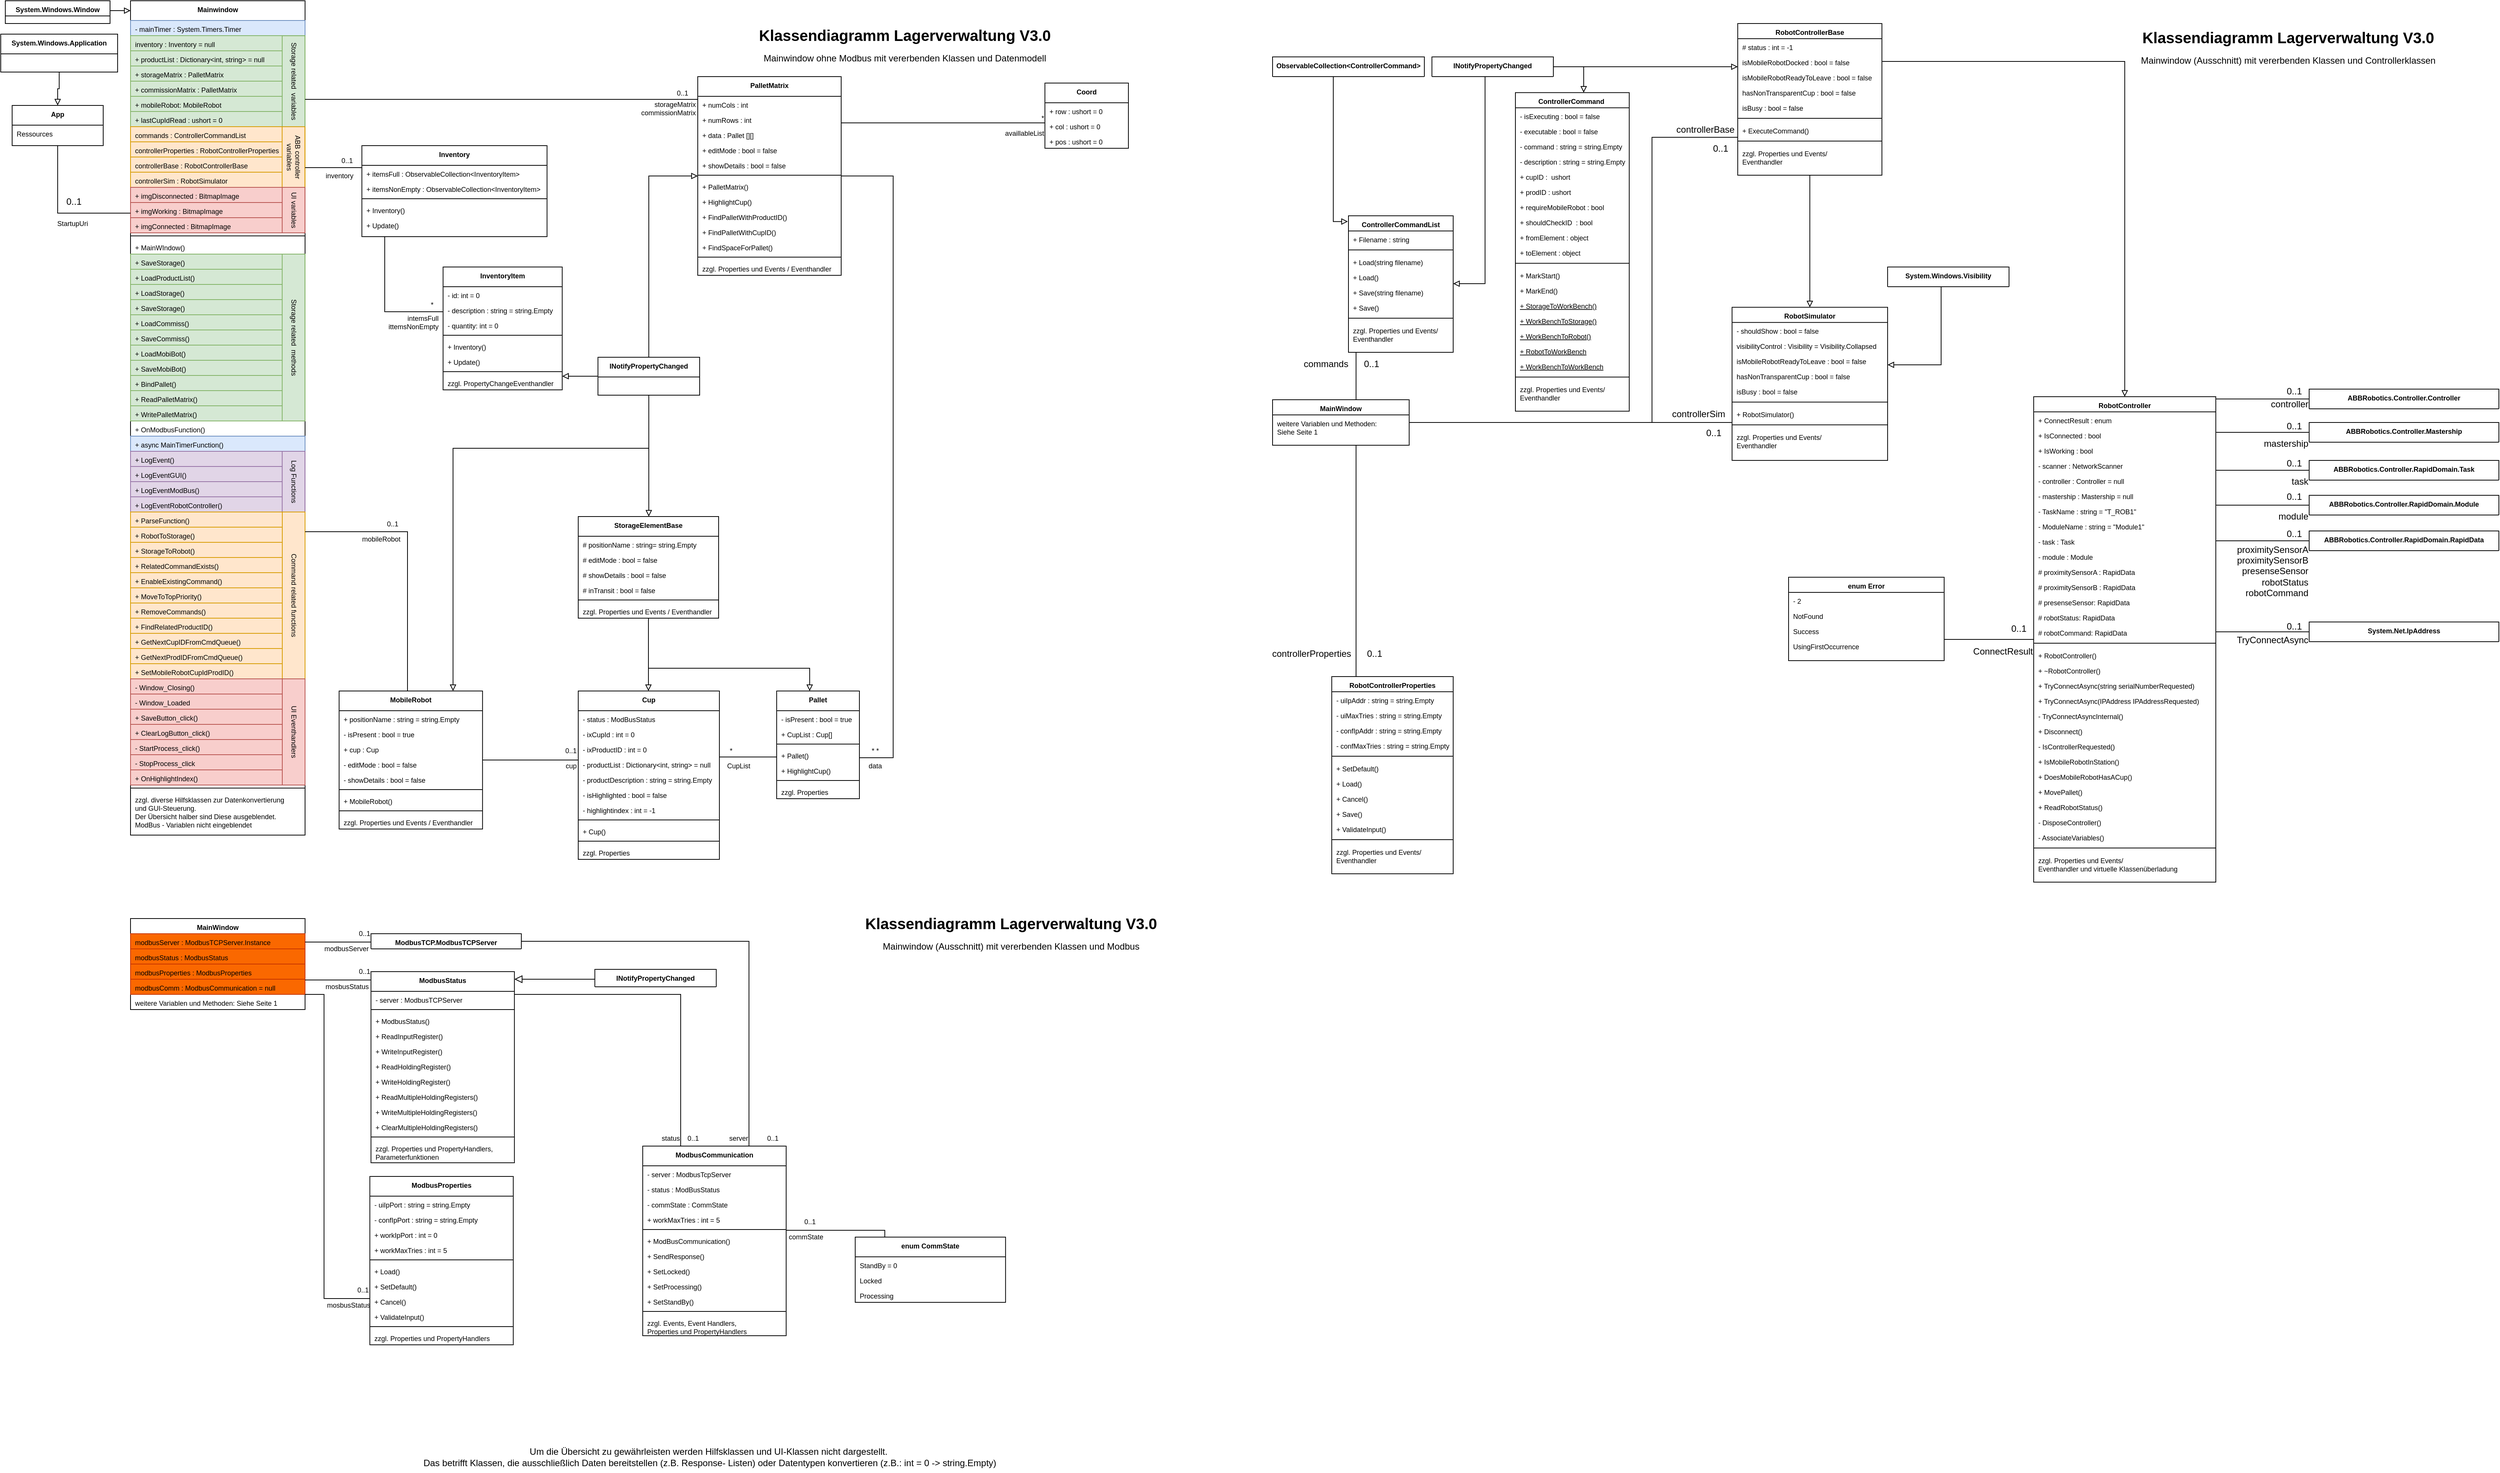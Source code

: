 <mxfile version="21.3.7" type="device">
  <diagram id="C5RBs43oDa-KdzZeNtuy" name="Page-1">
    <mxGraphModel dx="7178" dy="2560" grid="1" gridSize="10" guides="1" tooltips="1" connect="1" arrows="1" fold="1" page="1" pageScale="1" pageWidth="1654" pageHeight="1169" math="0" shadow="0">
      <root>
        <mxCell id="WIyWlLk6GJQsqaUBKTNV-0" />
        <mxCell id="WIyWlLk6GJQsqaUBKTNV-1" parent="WIyWlLk6GJQsqaUBKTNV-0" />
        <mxCell id="zkfFHV4jXpPFQw0GAbJ--6" value="App" style="swimlane;fontStyle=1;align=center;verticalAlign=top;childLayout=stackLayout;horizontal=1;startSize=26;horizontalStack=0;resizeParent=1;resizeLast=0;collapsible=1;marginBottom=0;rounded=0;shadow=0;strokeWidth=1;fontSize=9;" parent="WIyWlLk6GJQsqaUBKTNV-1" vertex="1">
          <mxGeometry x="-3291" y="138" width="120" height="53" as="geometry">
            <mxRectangle x="130" y="380" width="160" height="26" as="alternateBounds" />
          </mxGeometry>
        </mxCell>
        <mxCell id="zkfFHV4jXpPFQw0GAbJ--8" value="Ressources" style="text;align=left;verticalAlign=top;spacingLeft=4;spacingRight=4;overflow=hidden;rotatable=0;points=[[0,0.5],[1,0.5]];portConstraint=eastwest;rounded=0;shadow=0;html=0;fontSize=9;" parent="zkfFHV4jXpPFQw0GAbJ--6" vertex="1">
          <mxGeometry y="26" width="120" height="26" as="geometry" />
        </mxCell>
        <mxCell id="6Wl_LvFZBxU5VlWJ0OVk-3" value="Mainwindow" style="swimlane;fontStyle=1;align=center;verticalAlign=top;childLayout=stackLayout;horizontal=1;startSize=26;horizontalStack=0;resizeParent=1;resizeLast=0;collapsible=1;marginBottom=0;rounded=0;shadow=0;strokeWidth=1;fontSize=9;" parent="WIyWlLk6GJQsqaUBKTNV-1" vertex="1">
          <mxGeometry x="-3135" width="230" height="1100" as="geometry">
            <mxRectangle x="-367" width="160" height="26" as="alternateBounds" />
          </mxGeometry>
        </mxCell>
        <mxCell id="6Wl_LvFZBxU5VlWJ0OVk-4" value="- mainTimer : System.Timers.Timer" style="text;align=left;verticalAlign=top;spacingLeft=4;spacingRight=4;overflow=hidden;rotatable=0;points=[[0,0.5],[1,0.5]];portConstraint=eastwest;fillColor=#dae8fc;strokeColor=#6c8ebf;fontSize=9;" parent="6Wl_LvFZBxU5VlWJ0OVk-3" vertex="1">
          <mxGeometry y="26" width="230" height="20" as="geometry" />
        </mxCell>
        <mxCell id="6Wl_LvFZBxU5VlWJ0OVk-5" value="inventory : Inventory = null" style="text;align=left;verticalAlign=top;spacingLeft=4;spacingRight=4;overflow=hidden;rotatable=0;points=[[0,0.5],[1,0.5]];portConstraint=eastwest;rounded=0;shadow=0;html=0;strokeColor=#82b366;fillColor=#d5e8d4;fontSize=9;" parent="6Wl_LvFZBxU5VlWJ0OVk-3" vertex="1">
          <mxGeometry y="46" width="230" height="20" as="geometry" />
        </mxCell>
        <mxCell id="6Wl_LvFZBxU5VlWJ0OVk-15" value="+ productList : Dictionary&lt;int, string&gt; = null" style="text;align=left;verticalAlign=top;spacingLeft=4;spacingRight=4;overflow=hidden;rotatable=0;points=[[0,0.5],[1,0.5]];portConstraint=eastwest;rounded=0;shadow=0;html=0;strokeColor=#82b366;fillColor=#d5e8d4;fontSize=9;" parent="6Wl_LvFZBxU5VlWJ0OVk-3" vertex="1">
          <mxGeometry y="66" width="230" height="20" as="geometry" />
        </mxCell>
        <mxCell id="6Wl_LvFZBxU5VlWJ0OVk-16" value="+ storageMatrix : PalletMatrix" style="text;align=left;verticalAlign=top;spacingLeft=4;spacingRight=4;overflow=hidden;rotatable=0;points=[[0,0.5],[1,0.5]];portConstraint=eastwest;rounded=0;shadow=0;html=0;strokeColor=#82b366;fillColor=#d5e8d4;fontSize=9;" parent="6Wl_LvFZBxU5VlWJ0OVk-3" vertex="1">
          <mxGeometry y="86" width="230" height="20" as="geometry" />
        </mxCell>
        <mxCell id="6Wl_LvFZBxU5VlWJ0OVk-17" value="+ commissionMatrix : PalletMatrix" style="text;align=left;verticalAlign=top;spacingLeft=4;spacingRight=4;overflow=hidden;rotatable=0;points=[[0,0.5],[1,0.5]];portConstraint=eastwest;rounded=0;shadow=0;html=0;strokeColor=#82b366;fillColor=#d5e8d4;fontSize=9;" parent="6Wl_LvFZBxU5VlWJ0OVk-3" vertex="1">
          <mxGeometry y="106" width="230" height="20" as="geometry" />
        </mxCell>
        <mxCell id="6Wl_LvFZBxU5VlWJ0OVk-18" value="+ mobileRobot: MobileRobot" style="text;align=left;verticalAlign=top;spacingLeft=4;spacingRight=4;overflow=hidden;rotatable=0;points=[[0,0.5],[1,0.5]];portConstraint=eastwest;rounded=0;shadow=0;html=0;strokeColor=#82b366;fillColor=#d5e8d4;fontSize=9;" parent="6Wl_LvFZBxU5VlWJ0OVk-3" vertex="1">
          <mxGeometry y="126" width="230" height="20" as="geometry" />
        </mxCell>
        <mxCell id="6Wl_LvFZBxU5VlWJ0OVk-19" value="+ lastCupIdRead : ushort = 0" style="text;align=left;verticalAlign=top;spacingLeft=4;spacingRight=4;overflow=hidden;rotatable=0;points=[[0,0.5],[1,0.5]];portConstraint=eastwest;rounded=0;shadow=0;html=0;strokeColor=#82b366;fillColor=#d5e8d4;fontSize=9;" parent="6Wl_LvFZBxU5VlWJ0OVk-3" vertex="1">
          <mxGeometry y="146" width="230" height="20" as="geometry" />
        </mxCell>
        <mxCell id="6Wl_LvFZBxU5VlWJ0OVk-21" value="commands : ControllerCommandList" style="text;align=left;verticalAlign=top;spacingLeft=4;spacingRight=4;overflow=hidden;rotatable=0;points=[[0,0.5],[1,0.5]];portConstraint=eastwest;rounded=0;shadow=0;html=0;strokeColor=#d79b00;fillColor=#ffe6cc;fontSize=9;" parent="6Wl_LvFZBxU5VlWJ0OVk-3" vertex="1">
          <mxGeometry y="166" width="230" height="20" as="geometry" />
        </mxCell>
        <mxCell id="6Wl_LvFZBxU5VlWJ0OVk-22" value="controllerProperties : RobotControllerProperties" style="text;align=left;verticalAlign=top;spacingLeft=4;spacingRight=4;overflow=hidden;rotatable=0;points=[[0,0.5],[1,0.5]];portConstraint=eastwest;rounded=0;shadow=0;html=0;strokeColor=#d79b00;fillColor=#ffe6cc;fontSize=9;" parent="6Wl_LvFZBxU5VlWJ0OVk-3" vertex="1">
          <mxGeometry y="186" width="230" height="20" as="geometry" />
        </mxCell>
        <mxCell id="6Wl_LvFZBxU5VlWJ0OVk-23" value="controllerBase : RobotControllerBase" style="text;align=left;verticalAlign=top;spacingLeft=4;spacingRight=4;overflow=hidden;rotatable=0;points=[[0,0.5],[1,0.5]];portConstraint=eastwest;rounded=0;shadow=0;html=0;strokeColor=#d79b00;fillColor=#ffe6cc;fontSize=9;" parent="6Wl_LvFZBxU5VlWJ0OVk-3" vertex="1">
          <mxGeometry y="206" width="230" height="20" as="geometry" />
        </mxCell>
        <mxCell id="6Wl_LvFZBxU5VlWJ0OVk-24" value="controllerSim : RobotSimulator" style="text;align=left;verticalAlign=top;spacingLeft=4;spacingRight=4;overflow=hidden;rotatable=0;points=[[0,0.5],[1,0.5]];portConstraint=eastwest;rounded=0;shadow=0;html=0;strokeColor=#d79b00;fillColor=#ffe6cc;fontSize=9;" parent="6Wl_LvFZBxU5VlWJ0OVk-3" vertex="1">
          <mxGeometry y="226" width="230" height="20" as="geometry" />
        </mxCell>
        <mxCell id="6Wl_LvFZBxU5VlWJ0OVk-26" value="+ imgDisconnected : BitmapImage" style="text;align=left;verticalAlign=top;spacingLeft=4;spacingRight=4;overflow=hidden;rotatable=0;points=[[0,0.5],[1,0.5]];portConstraint=eastwest;rounded=0;shadow=0;html=0;strokeColor=#b85450;fillColor=#f8cecc;fontSize=9;" parent="6Wl_LvFZBxU5VlWJ0OVk-3" vertex="1">
          <mxGeometry y="246" width="230" height="20" as="geometry" />
        </mxCell>
        <mxCell id="6Wl_LvFZBxU5VlWJ0OVk-27" value="+ imgWorking : BitmapImage" style="text;align=left;verticalAlign=top;spacingLeft=4;spacingRight=4;overflow=hidden;rotatable=0;points=[[0,0.5],[1,0.5]];portConstraint=eastwest;rounded=0;shadow=0;html=0;strokeColor=#b85450;fillColor=#f8cecc;fontSize=9;" parent="6Wl_LvFZBxU5VlWJ0OVk-3" vertex="1">
          <mxGeometry y="266" width="230" height="20" as="geometry" />
        </mxCell>
        <mxCell id="6Wl_LvFZBxU5VlWJ0OVk-28" value="+ imgConnected : BitmapImage" style="text;align=left;verticalAlign=top;spacingLeft=4;spacingRight=4;overflow=hidden;rotatable=0;points=[[0,0.5],[1,0.5]];portConstraint=eastwest;rounded=0;shadow=0;html=0;strokeColor=#b85450;fillColor=#f8cecc;fontSize=9;" parent="6Wl_LvFZBxU5VlWJ0OVk-3" vertex="1">
          <mxGeometry y="286" width="230" height="20" as="geometry" />
        </mxCell>
        <mxCell id="6Wl_LvFZBxU5VlWJ0OVk-6" value="" style="line;html=1;strokeWidth=1;align=left;verticalAlign=middle;spacingTop=-1;spacingLeft=3;spacingRight=3;rotatable=0;labelPosition=right;points=[];portConstraint=eastwest;fontSize=9;" parent="6Wl_LvFZBxU5VlWJ0OVk-3" vertex="1">
          <mxGeometry y="306" width="230" height="8" as="geometry" />
        </mxCell>
        <mxCell id="6Wl_LvFZBxU5VlWJ0OVk-7" value="+ MainWIndow()" style="text;align=left;verticalAlign=top;spacingLeft=4;spacingRight=4;overflow=hidden;rotatable=0;points=[[0,0.5],[1,0.5]];portConstraint=eastwest;fontStyle=0;fontSize=9;" parent="6Wl_LvFZBxU5VlWJ0OVk-3" vertex="1">
          <mxGeometry y="314" width="230" height="20" as="geometry" />
        </mxCell>
        <mxCell id="6Wl_LvFZBxU5VlWJ0OVk-8" value="+ SaveStorage()" style="text;align=left;verticalAlign=top;spacingLeft=4;spacingRight=4;overflow=hidden;rotatable=0;points=[[0,0.5],[1,0.5]];portConstraint=eastwest;fillColor=#d5e8d4;strokeColor=#82b366;fontSize=9;" parent="6Wl_LvFZBxU5VlWJ0OVk-3" vertex="1">
          <mxGeometry y="334" width="230" height="20" as="geometry" />
        </mxCell>
        <mxCell id="6Wl_LvFZBxU5VlWJ0OVk-30" value="+ LoadProductList()" style="text;align=left;verticalAlign=top;spacingLeft=4;spacingRight=4;overflow=hidden;rotatable=0;points=[[0,0.5],[1,0.5]];portConstraint=eastwest;fillColor=#d5e8d4;strokeColor=#82b366;fontSize=9;" parent="6Wl_LvFZBxU5VlWJ0OVk-3" vertex="1">
          <mxGeometry y="354" width="230" height="20" as="geometry" />
        </mxCell>
        <mxCell id="6Wl_LvFZBxU5VlWJ0OVk-31" value="+ LoadStorage()" style="text;align=left;verticalAlign=top;spacingLeft=4;spacingRight=4;overflow=hidden;rotatable=0;points=[[0,0.5],[1,0.5]];portConstraint=eastwest;fillColor=#d5e8d4;strokeColor=#82b366;fontSize=9;" parent="6Wl_LvFZBxU5VlWJ0OVk-3" vertex="1">
          <mxGeometry y="374" width="230" height="20" as="geometry" />
        </mxCell>
        <mxCell id="6Wl_LvFZBxU5VlWJ0OVk-32" value="+ SaveStorage()" style="text;align=left;verticalAlign=top;spacingLeft=4;spacingRight=4;overflow=hidden;rotatable=0;points=[[0,0.5],[1,0.5]];portConstraint=eastwest;fillColor=#d5e8d4;strokeColor=#82b366;fontSize=9;" parent="6Wl_LvFZBxU5VlWJ0OVk-3" vertex="1">
          <mxGeometry y="394" width="230" height="20" as="geometry" />
        </mxCell>
        <mxCell id="6Wl_LvFZBxU5VlWJ0OVk-33" value="+ LoadCommiss()" style="text;align=left;verticalAlign=top;spacingLeft=4;spacingRight=4;overflow=hidden;rotatable=0;points=[[0,0.5],[1,0.5]];portConstraint=eastwest;fillColor=#d5e8d4;strokeColor=#82b366;fontSize=9;" parent="6Wl_LvFZBxU5VlWJ0OVk-3" vertex="1">
          <mxGeometry y="414" width="230" height="20" as="geometry" />
        </mxCell>
        <mxCell id="6Wl_LvFZBxU5VlWJ0OVk-34" value="+ SaveCommiss()" style="text;align=left;verticalAlign=top;spacingLeft=4;spacingRight=4;overflow=hidden;rotatable=0;points=[[0,0.5],[1,0.5]];portConstraint=eastwest;fillColor=#d5e8d4;strokeColor=#82b366;fontSize=9;" parent="6Wl_LvFZBxU5VlWJ0OVk-3" vertex="1">
          <mxGeometry y="434" width="230" height="20" as="geometry" />
        </mxCell>
        <mxCell id="6Wl_LvFZBxU5VlWJ0OVk-35" value="+ LoadMobiBot()" style="text;align=left;verticalAlign=top;spacingLeft=4;spacingRight=4;overflow=hidden;rotatable=0;points=[[0,0.5],[1,0.5]];portConstraint=eastwest;fillColor=#d5e8d4;strokeColor=#82b366;fontSize=9;" parent="6Wl_LvFZBxU5VlWJ0OVk-3" vertex="1">
          <mxGeometry y="454" width="230" height="20" as="geometry" />
        </mxCell>
        <mxCell id="6Wl_LvFZBxU5VlWJ0OVk-36" value="+ SaveMobiBot()" style="text;align=left;verticalAlign=top;spacingLeft=4;spacingRight=4;overflow=hidden;rotatable=0;points=[[0,0.5],[1,0.5]];portConstraint=eastwest;fillColor=#d5e8d4;strokeColor=#82b366;fontSize=9;" parent="6Wl_LvFZBxU5VlWJ0OVk-3" vertex="1">
          <mxGeometry y="474" width="230" height="20" as="geometry" />
        </mxCell>
        <mxCell id="6Wl_LvFZBxU5VlWJ0OVk-37" value="+ BindPallet()" style="text;align=left;verticalAlign=top;spacingLeft=4;spacingRight=4;overflow=hidden;rotatable=0;points=[[0,0.5],[1,0.5]];portConstraint=eastwest;strokeColor=#82b366;fillColor=#d5e8d4;fontSize=9;" parent="6Wl_LvFZBxU5VlWJ0OVk-3" vertex="1">
          <mxGeometry y="494" width="230" height="20" as="geometry" />
        </mxCell>
        <mxCell id="6Wl_LvFZBxU5VlWJ0OVk-38" value="+ ReadPalletMatrix()" style="text;align=left;verticalAlign=top;spacingLeft=4;spacingRight=4;overflow=hidden;rotatable=0;points=[[0,0.5],[1,0.5]];portConstraint=eastwest;strokeColor=#82b366;fillColor=#d5e8d4;fontSize=9;" parent="6Wl_LvFZBxU5VlWJ0OVk-3" vertex="1">
          <mxGeometry y="514" width="230" height="20" as="geometry" />
        </mxCell>
        <mxCell id="6Wl_LvFZBxU5VlWJ0OVk-39" value="+ WritePalletMatrix()" style="text;align=left;verticalAlign=top;spacingLeft=4;spacingRight=4;overflow=hidden;rotatable=0;points=[[0,0.5],[1,0.5]];portConstraint=eastwest;strokeColor=#82b366;fillColor=#d5e8d4;fontSize=9;" parent="6Wl_LvFZBxU5VlWJ0OVk-3" vertex="1">
          <mxGeometry y="534" width="230" height="20" as="geometry" />
        </mxCell>
        <mxCell id="6Wl_LvFZBxU5VlWJ0OVk-40" value="+ OnModbusFunction()" style="text;align=left;verticalAlign=top;spacingLeft=4;spacingRight=4;overflow=hidden;rotatable=0;points=[[0,0.5],[1,0.5]];portConstraint=eastwest;fontSize=9;" parent="6Wl_LvFZBxU5VlWJ0OVk-3" vertex="1">
          <mxGeometry y="554" width="230" height="20" as="geometry" />
        </mxCell>
        <mxCell id="6Wl_LvFZBxU5VlWJ0OVk-41" value="+ async MainTimerFunction()" style="text;align=left;verticalAlign=top;spacingLeft=4;spacingRight=4;overflow=hidden;rotatable=0;points=[[0,0.5],[1,0.5]];portConstraint=eastwest;fillColor=#dae8fc;strokeColor=#6c8ebf;fontSize=9;" parent="6Wl_LvFZBxU5VlWJ0OVk-3" vertex="1">
          <mxGeometry y="574" width="230" height="20" as="geometry" />
        </mxCell>
        <mxCell id="6Wl_LvFZBxU5VlWJ0OVk-44" value="+ LogEvent()" style="text;align=left;verticalAlign=top;spacingLeft=4;spacingRight=4;overflow=hidden;rotatable=0;points=[[0,0.5],[1,0.5]];portConstraint=eastwest;fillColor=#e1d5e7;strokeColor=#9673a6;fontSize=9;" parent="6Wl_LvFZBxU5VlWJ0OVk-3" vertex="1">
          <mxGeometry y="594" width="230" height="20" as="geometry" />
        </mxCell>
        <mxCell id="6Wl_LvFZBxU5VlWJ0OVk-43" value="+ LogEventGUI()" style="text;align=left;verticalAlign=top;spacingLeft=4;spacingRight=4;overflow=hidden;rotatable=0;points=[[0,0.5],[1,0.5]];portConstraint=eastwest;fillColor=#e1d5e7;strokeColor=#9673a6;fontSize=9;" parent="6Wl_LvFZBxU5VlWJ0OVk-3" vertex="1">
          <mxGeometry y="614" width="230" height="20" as="geometry" />
        </mxCell>
        <mxCell id="6Wl_LvFZBxU5VlWJ0OVk-45" value="+ LogEventModBus()" style="text;align=left;verticalAlign=top;spacingLeft=4;spacingRight=4;overflow=hidden;rotatable=0;points=[[0,0.5],[1,0.5]];portConstraint=eastwest;fillColor=#e1d5e7;strokeColor=#9673a6;fontSize=9;" parent="6Wl_LvFZBxU5VlWJ0OVk-3" vertex="1">
          <mxGeometry y="634" width="230" height="20" as="geometry" />
        </mxCell>
        <mxCell id="6Wl_LvFZBxU5VlWJ0OVk-46" value="+ LogEventRobotController()" style="text;align=left;verticalAlign=top;spacingLeft=4;spacingRight=4;overflow=hidden;rotatable=0;points=[[0,0.5],[1,0.5]];portConstraint=eastwest;fillColor=#e1d5e7;strokeColor=#9673a6;fontSize=9;" parent="6Wl_LvFZBxU5VlWJ0OVk-3" vertex="1">
          <mxGeometry y="654" width="230" height="20" as="geometry" />
        </mxCell>
        <mxCell id="6Wl_LvFZBxU5VlWJ0OVk-49" value="+ ParseFunction()" style="text;align=left;verticalAlign=top;spacingLeft=4;spacingRight=4;overflow=hidden;rotatable=0;points=[[0,0.5],[1,0.5]];portConstraint=eastwest;fillColor=#ffe6cc;strokeColor=#d79b00;fontSize=9;" parent="6Wl_LvFZBxU5VlWJ0OVk-3" vertex="1">
          <mxGeometry y="674" width="230" height="20" as="geometry" />
        </mxCell>
        <mxCell id="6Wl_LvFZBxU5VlWJ0OVk-50" value="+ RobotToStorage()" style="text;align=left;verticalAlign=top;spacingLeft=4;spacingRight=4;overflow=hidden;rotatable=0;points=[[0,0.5],[1,0.5]];portConstraint=eastwest;fillColor=#ffe6cc;strokeColor=#d79b00;fontSize=9;" parent="6Wl_LvFZBxU5VlWJ0OVk-3" vertex="1">
          <mxGeometry y="694" width="230" height="20" as="geometry" />
        </mxCell>
        <mxCell id="6Wl_LvFZBxU5VlWJ0OVk-51" value="+ StorageToRobot()" style="text;align=left;verticalAlign=top;spacingLeft=4;spacingRight=4;overflow=hidden;rotatable=0;points=[[0,0.5],[1,0.5]];portConstraint=eastwest;fillColor=#ffe6cc;strokeColor=#d79b00;fontSize=9;" parent="6Wl_LvFZBxU5VlWJ0OVk-3" vertex="1">
          <mxGeometry y="714" width="230" height="20" as="geometry" />
        </mxCell>
        <mxCell id="6Wl_LvFZBxU5VlWJ0OVk-53" value="+ RelatedCommandExists()" style="text;align=left;verticalAlign=top;spacingLeft=4;spacingRight=4;overflow=hidden;rotatable=0;points=[[0,0.5],[1,0.5]];portConstraint=eastwest;fillColor=#ffe6cc;strokeColor=#d79b00;fontSize=9;" parent="6Wl_LvFZBxU5VlWJ0OVk-3" vertex="1">
          <mxGeometry y="734" width="230" height="20" as="geometry" />
        </mxCell>
        <mxCell id="6Wl_LvFZBxU5VlWJ0OVk-52" value="+ EnableExistingCommand()" style="text;align=left;verticalAlign=top;spacingLeft=4;spacingRight=4;overflow=hidden;rotatable=0;points=[[0,0.5],[1,0.5]];portConstraint=eastwest;fillColor=#ffe6cc;strokeColor=#d79b00;fontSize=9;" parent="6Wl_LvFZBxU5VlWJ0OVk-3" vertex="1">
          <mxGeometry y="754" width="230" height="20" as="geometry" />
        </mxCell>
        <mxCell id="6Wl_LvFZBxU5VlWJ0OVk-54" value="+ MoveToTopPriority()" style="text;align=left;verticalAlign=top;spacingLeft=4;spacingRight=4;overflow=hidden;rotatable=0;points=[[0,0.5],[1,0.5]];portConstraint=eastwest;fillColor=#ffe6cc;strokeColor=#d79b00;fontSize=9;" parent="6Wl_LvFZBxU5VlWJ0OVk-3" vertex="1">
          <mxGeometry y="774" width="230" height="20" as="geometry" />
        </mxCell>
        <mxCell id="6Wl_LvFZBxU5VlWJ0OVk-55" value="+ RemoveCommands()" style="text;align=left;verticalAlign=top;spacingLeft=4;spacingRight=4;overflow=hidden;rotatable=0;points=[[0,0.5],[1,0.5]];portConstraint=eastwest;fillColor=#ffe6cc;strokeColor=#d79b00;fontSize=9;" parent="6Wl_LvFZBxU5VlWJ0OVk-3" vertex="1">
          <mxGeometry y="794" width="230" height="20" as="geometry" />
        </mxCell>
        <mxCell id="6Wl_LvFZBxU5VlWJ0OVk-56" value="+ FindRelatedProductID()" style="text;align=left;verticalAlign=top;spacingLeft=4;spacingRight=4;overflow=hidden;rotatable=0;points=[[0,0.5],[1,0.5]];portConstraint=eastwest;fillColor=#ffe6cc;strokeColor=#d79b00;fontSize=9;" parent="6Wl_LvFZBxU5VlWJ0OVk-3" vertex="1">
          <mxGeometry y="814" width="230" height="20" as="geometry" />
        </mxCell>
        <mxCell id="6Wl_LvFZBxU5VlWJ0OVk-57" value="+ GetNextCupIDFromCmdQueue()" style="text;align=left;verticalAlign=top;spacingLeft=4;spacingRight=4;overflow=hidden;rotatable=0;points=[[0,0.5],[1,0.5]];portConstraint=eastwest;fillColor=#ffe6cc;strokeColor=#d79b00;fontSize=9;" parent="6Wl_LvFZBxU5VlWJ0OVk-3" vertex="1">
          <mxGeometry y="834" width="230" height="20" as="geometry" />
        </mxCell>
        <mxCell id="6Wl_LvFZBxU5VlWJ0OVk-58" value="+ GetNextProdIDFromCmdQueue()" style="text;align=left;verticalAlign=top;spacingLeft=4;spacingRight=4;overflow=hidden;rotatable=0;points=[[0,0.5],[1,0.5]];portConstraint=eastwest;fillColor=#ffe6cc;strokeColor=#d79b00;fontSize=9;" parent="6Wl_LvFZBxU5VlWJ0OVk-3" vertex="1">
          <mxGeometry y="854" width="230" height="20" as="geometry" />
        </mxCell>
        <mxCell id="6Wl_LvFZBxU5VlWJ0OVk-59" value="+ SetMobileRobotCupIdProdID()" style="text;align=left;verticalAlign=top;spacingLeft=4;spacingRight=4;overflow=hidden;rotatable=0;points=[[0,0.5],[1,0.5]];portConstraint=eastwest;fillColor=#ffe6cc;strokeColor=#d79b00;fontSize=9;" parent="6Wl_LvFZBxU5VlWJ0OVk-3" vertex="1">
          <mxGeometry y="874" width="230" height="20" as="geometry" />
        </mxCell>
        <mxCell id="6Wl_LvFZBxU5VlWJ0OVk-73" value="- Window_Closing()" style="text;align=left;verticalAlign=top;spacingLeft=4;spacingRight=4;overflow=hidden;rotatable=0;points=[[0,0.5],[1,0.5]];portConstraint=eastwest;fillColor=#f8cecc;strokeColor=#b85450;fontSize=9;" parent="6Wl_LvFZBxU5VlWJ0OVk-3" vertex="1">
          <mxGeometry y="894" width="230" height="20" as="geometry" />
        </mxCell>
        <mxCell id="6Wl_LvFZBxU5VlWJ0OVk-72" value="- Window_Loaded" style="text;align=left;verticalAlign=top;spacingLeft=4;spacingRight=4;overflow=hidden;rotatable=0;points=[[0,0.5],[1,0.5]];portConstraint=eastwest;fillColor=#f8cecc;strokeColor=#b85450;fontSize=9;" parent="6Wl_LvFZBxU5VlWJ0OVk-3" vertex="1">
          <mxGeometry y="914" width="230" height="20" as="geometry" />
        </mxCell>
        <mxCell id="6Wl_LvFZBxU5VlWJ0OVk-71" value="+ SaveButton_click()" style="text;align=left;verticalAlign=top;spacingLeft=4;spacingRight=4;overflow=hidden;rotatable=0;points=[[0,0.5],[1,0.5]];portConstraint=eastwest;fillColor=#f8cecc;strokeColor=#b85450;fontSize=9;" parent="6Wl_LvFZBxU5VlWJ0OVk-3" vertex="1">
          <mxGeometry y="934" width="230" height="20" as="geometry" />
        </mxCell>
        <mxCell id="6Wl_LvFZBxU5VlWJ0OVk-70" value="+ ClearLogButton_click()" style="text;align=left;verticalAlign=top;spacingLeft=4;spacingRight=4;overflow=hidden;rotatable=0;points=[[0,0.5],[1,0.5]];portConstraint=eastwest;fillColor=#f8cecc;strokeColor=#b85450;fontSize=9;" parent="6Wl_LvFZBxU5VlWJ0OVk-3" vertex="1">
          <mxGeometry y="954" width="230" height="20" as="geometry" />
        </mxCell>
        <mxCell id="6Wl_LvFZBxU5VlWJ0OVk-69" value="- StartProcess_click()" style="text;align=left;verticalAlign=top;spacingLeft=4;spacingRight=4;overflow=hidden;rotatable=0;points=[[0,0.5],[1,0.5]];portConstraint=eastwest;fillColor=#f8cecc;strokeColor=#b85450;fontSize=9;" parent="6Wl_LvFZBxU5VlWJ0OVk-3" vertex="1">
          <mxGeometry y="974" width="230" height="20" as="geometry" />
        </mxCell>
        <mxCell id="6Wl_LvFZBxU5VlWJ0OVk-68" value="- StopProcess_click" style="text;align=left;verticalAlign=top;spacingLeft=4;spacingRight=4;overflow=hidden;rotatable=0;points=[[0,0.5],[1,0.5]];portConstraint=eastwest;fillColor=#f8cecc;strokeColor=#b85450;fontSize=9;" parent="6Wl_LvFZBxU5VlWJ0OVk-3" vertex="1">
          <mxGeometry y="994" width="230" height="20" as="geometry" />
        </mxCell>
        <mxCell id="6Wl_LvFZBxU5VlWJ0OVk-67" value="+ OnHighlightIndex()" style="text;align=left;verticalAlign=top;spacingLeft=4;spacingRight=4;overflow=hidden;rotatable=0;points=[[0,0.5],[1,0.5]];portConstraint=eastwest;fillColor=#f8cecc;strokeColor=#b85450;fontSize=9;" parent="6Wl_LvFZBxU5VlWJ0OVk-3" vertex="1">
          <mxGeometry y="1014" width="230" height="20" as="geometry" />
        </mxCell>
        <mxCell id="6Wl_LvFZBxU5VlWJ0OVk-61" value="" style="line;html=1;strokeWidth=1;align=left;verticalAlign=middle;spacingTop=-1;spacingLeft=3;spacingRight=3;rotatable=0;labelPosition=right;points=[];portConstraint=eastwest;fontSize=9;" parent="6Wl_LvFZBxU5VlWJ0OVk-3" vertex="1">
          <mxGeometry y="1034" width="230" height="8" as="geometry" />
        </mxCell>
        <mxCell id="6Wl_LvFZBxU5VlWJ0OVk-62" value="zzgl. diverse Hilfsklassen zur Datenkonvertierung &#xa;und GUI-Steuerung. &#xa;Der Übersicht halber sind Diese ausgeblendet.&#xa;ModBus - Variablen nicht eingeblendet" style="text;align=left;verticalAlign=top;spacingLeft=4;spacingRight=4;overflow=hidden;rotatable=0;points=[[0,0.5],[1,0.5]];portConstraint=eastwest;fontSize=9;" parent="6Wl_LvFZBxU5VlWJ0OVk-3" vertex="1">
          <mxGeometry y="1042" width="230" height="58" as="geometry" />
        </mxCell>
        <mxCell id="6Wl_LvFZBxU5VlWJ0OVk-11" value="StartupUri" style="text;html=1;align=right;verticalAlign=middle;resizable=0;points=[];autosize=1;strokeColor=none;fillColor=none;fontSize=9;" parent="WIyWlLk6GJQsqaUBKTNV-1" vertex="1">
          <mxGeometry x="-3250" y="283.5" width="60" height="20" as="geometry" />
        </mxCell>
        <mxCell id="6Wl_LvFZBxU5VlWJ0OVk-20" value="Storage related&amp;nbsp; variables" style="rounded=0;whiteSpace=wrap;html=1;fillColor=#d5e8d4;strokeColor=#82b366;rotation=90;fontSize=9;" parent="WIyWlLk6GJQsqaUBKTNV-1" vertex="1">
          <mxGeometry x="-2980.12" y="91.13" width="120" height="30" as="geometry" />
        </mxCell>
        <mxCell id="6Wl_LvFZBxU5VlWJ0OVk-25" value="ABB controller variables" style="rounded=0;whiteSpace=wrap;html=1;fillColor=#ffe6cc;strokeColor=#d79b00;rotation=90;fontSize=9;" parent="WIyWlLk6GJQsqaUBKTNV-1" vertex="1">
          <mxGeometry x="-2960.18" y="191.06" width="80" height="30" as="geometry" />
        </mxCell>
        <mxCell id="6Wl_LvFZBxU5VlWJ0OVk-29" value="UI variables" style="rounded=0;whiteSpace=wrap;html=1;fillColor=#f8cecc;strokeColor=#b85450;rotation=90;fontSize=9;" parent="WIyWlLk6GJQsqaUBKTNV-1" vertex="1">
          <mxGeometry x="-2950.12" y="261" width="60" height="30" as="geometry" />
        </mxCell>
        <mxCell id="6Wl_LvFZBxU5VlWJ0OVk-42" value="Storage related&amp;nbsp; methods" style="rounded=0;whiteSpace=wrap;html=1;fillColor=#d5e8d4;strokeColor=#82b366;rotation=90;fontSize=9;" parent="WIyWlLk6GJQsqaUBKTNV-1" vertex="1">
          <mxGeometry x="-3030.12" y="429" width="220" height="30" as="geometry" />
        </mxCell>
        <mxCell id="6Wl_LvFZBxU5VlWJ0OVk-48" value="Log Functions" style="rounded=0;whiteSpace=wrap;html=1;fillColor=#e1d5e7;strokeColor=#9673a6;rotation=90;fontSize=9;" parent="WIyWlLk6GJQsqaUBKTNV-1" vertex="1">
          <mxGeometry x="-2960.12" y="619" width="80" height="30" as="geometry" />
        </mxCell>
        <mxCell id="6Wl_LvFZBxU5VlWJ0OVk-60" value="Command related functions" style="rounded=0;whiteSpace=wrap;html=1;fillColor=#ffe6cc;strokeColor=#d79b00;rotation=90;fontSize=9;" parent="WIyWlLk6GJQsqaUBKTNV-1" vertex="1">
          <mxGeometry x="-3030" y="769" width="220" height="30" as="geometry" />
        </mxCell>
        <mxCell id="6Wl_LvFZBxU5VlWJ0OVk-74" value="UI Eventhandlers" style="rounded=0;whiteSpace=wrap;html=1;fillColor=#f8cecc;strokeColor=#b85450;rotation=90;fontSize=9;" parent="WIyWlLk6GJQsqaUBKTNV-1" vertex="1">
          <mxGeometry x="-2990" y="949" width="140" height="30" as="geometry" />
        </mxCell>
        <mxCell id="6Wl_LvFZBxU5VlWJ0OVk-75" value="Inventory" style="swimlane;fontStyle=1;align=center;verticalAlign=top;childLayout=stackLayout;horizontal=1;startSize=26;horizontalStack=0;resizeParent=1;resizeLast=0;collapsible=1;marginBottom=0;rounded=0;shadow=0;strokeWidth=1;fontSize=9;" parent="WIyWlLk6GJQsqaUBKTNV-1" vertex="1">
          <mxGeometry x="-2830.12" y="191" width="244" height="120" as="geometry">
            <mxRectangle x="130" y="380" width="160" height="26" as="alternateBounds" />
          </mxGeometry>
        </mxCell>
        <mxCell id="6Wl_LvFZBxU5VlWJ0OVk-76" value="+ itemsFull : ObservableCollection&lt;InventoryItem&gt; " style="text;align=left;verticalAlign=top;spacingLeft=4;spacingRight=4;overflow=hidden;rotatable=0;points=[[0,0.5],[1,0.5]];portConstraint=eastwest;fontSize=9;" parent="6Wl_LvFZBxU5VlWJ0OVk-75" vertex="1">
          <mxGeometry y="26" width="244" height="20" as="geometry" />
        </mxCell>
        <mxCell id="6Wl_LvFZBxU5VlWJ0OVk-77" value="+ itemsNonEmpty : ObservableCollection&lt;InventoryItem&gt;" style="text;align=left;verticalAlign=top;spacingLeft=4;spacingRight=4;overflow=hidden;rotatable=0;points=[[0,0.5],[1,0.5]];portConstraint=eastwest;rounded=0;shadow=0;html=0;fontSize=9;" parent="6Wl_LvFZBxU5VlWJ0OVk-75" vertex="1">
          <mxGeometry y="46" width="244" height="20" as="geometry" />
        </mxCell>
        <mxCell id="6Wl_LvFZBxU5VlWJ0OVk-79" value="" style="line;html=1;strokeWidth=1;align=left;verticalAlign=middle;spacingTop=-1;spacingLeft=3;spacingRight=3;rotatable=0;labelPosition=right;points=[];portConstraint=eastwest;fontSize=9;" parent="6Wl_LvFZBxU5VlWJ0OVk-75" vertex="1">
          <mxGeometry y="66" width="244" height="8" as="geometry" />
        </mxCell>
        <mxCell id="6Wl_LvFZBxU5VlWJ0OVk-78" value="+ Inventory()" style="text;align=left;verticalAlign=top;spacingLeft=4;spacingRight=4;overflow=hidden;rotatable=0;points=[[0,0.5],[1,0.5]];portConstraint=eastwest;rounded=0;shadow=0;html=0;fontSize=9;" parent="6Wl_LvFZBxU5VlWJ0OVk-75" vertex="1">
          <mxGeometry y="74" width="244" height="20" as="geometry" />
        </mxCell>
        <mxCell id="6Wl_LvFZBxU5VlWJ0OVk-80" value="+ Update()" style="text;align=left;verticalAlign=top;spacingLeft=4;spacingRight=4;overflow=hidden;rotatable=0;points=[[0,0.5],[1,0.5]];portConstraint=eastwest;rounded=0;shadow=0;html=0;fontSize=9;" parent="6Wl_LvFZBxU5VlWJ0OVk-75" vertex="1">
          <mxGeometry y="94" width="244" height="20" as="geometry" />
        </mxCell>
        <mxCell id="6Wl_LvFZBxU5VlWJ0OVk-82" value="" style="edgeStyle=segmentEdgeStyle;endArrow=none;html=1;curved=0;rounded=0;sourcePerimeterSpacing=0;targetPerimeterSpacing=0;endFill=0;fontSize=9;" parent="WIyWlLk6GJQsqaUBKTNV-1" source="6Wl_LvFZBxU5VlWJ0OVk-3" target="6Wl_LvFZBxU5VlWJ0OVk-75" edge="1">
          <mxGeometry width="100" relative="1" as="geometry">
            <mxPoint x="-2510" y="26.0" as="sourcePoint" />
            <mxPoint x="-2324" y="26.0" as="targetPoint" />
            <Array as="points">
              <mxPoint x="-2860" y="220" />
              <mxPoint x="-2860" y="220" />
            </Array>
          </mxGeometry>
        </mxCell>
        <mxCell id="6Wl_LvFZBxU5VlWJ0OVk-83" value="InventoryItem" style="swimlane;fontStyle=1;align=center;verticalAlign=top;childLayout=stackLayout;horizontal=1;startSize=26;horizontalStack=0;resizeParent=1;resizeLast=0;collapsible=1;marginBottom=0;rounded=0;shadow=0;strokeWidth=1;fontSize=9;" parent="WIyWlLk6GJQsqaUBKTNV-1" vertex="1">
          <mxGeometry x="-2723.12" y="351" width="157" height="162" as="geometry">
            <mxRectangle x="130" y="380" width="160" height="26" as="alternateBounds" />
          </mxGeometry>
        </mxCell>
        <mxCell id="6Wl_LvFZBxU5VlWJ0OVk-84" value="- id: int = 0" style="text;align=left;verticalAlign=top;spacingLeft=4;spacingRight=4;overflow=hidden;rotatable=0;points=[[0,0.5],[1,0.5]];portConstraint=eastwest;fontSize=9;" parent="6Wl_LvFZBxU5VlWJ0OVk-83" vertex="1">
          <mxGeometry y="26" width="157" height="20" as="geometry" />
        </mxCell>
        <mxCell id="6Wl_LvFZBxU5VlWJ0OVk-85" value="- description : string = string.Empty" style="text;align=left;verticalAlign=top;spacingLeft=4;spacingRight=4;overflow=hidden;rotatable=0;points=[[0,0.5],[1,0.5]];portConstraint=eastwest;rounded=0;shadow=0;html=0;fontSize=9;" parent="6Wl_LvFZBxU5VlWJ0OVk-83" vertex="1">
          <mxGeometry y="46" width="157" height="20" as="geometry" />
        </mxCell>
        <mxCell id="6Wl_LvFZBxU5VlWJ0OVk-89" value="- quantity: int = 0" style="text;align=left;verticalAlign=top;spacingLeft=4;spacingRight=4;overflow=hidden;rotatable=0;points=[[0,0.5],[1,0.5]];portConstraint=eastwest;fontSize=9;" parent="6Wl_LvFZBxU5VlWJ0OVk-83" vertex="1">
          <mxGeometry y="66" width="157" height="20" as="geometry" />
        </mxCell>
        <mxCell id="6Wl_LvFZBxU5VlWJ0OVk-86" value="" style="line;html=1;strokeWidth=1;align=left;verticalAlign=middle;spacingTop=-1;spacingLeft=3;spacingRight=3;rotatable=0;labelPosition=right;points=[];portConstraint=eastwest;fontSize=9;" parent="6Wl_LvFZBxU5VlWJ0OVk-83" vertex="1">
          <mxGeometry y="86" width="157" height="8" as="geometry" />
        </mxCell>
        <mxCell id="6Wl_LvFZBxU5VlWJ0OVk-87" value="+ Inventory()" style="text;align=left;verticalAlign=top;spacingLeft=4;spacingRight=4;overflow=hidden;rotatable=0;points=[[0,0.5],[1,0.5]];portConstraint=eastwest;rounded=0;shadow=0;html=0;fontSize=9;" parent="6Wl_LvFZBxU5VlWJ0OVk-83" vertex="1">
          <mxGeometry y="94" width="157" height="20" as="geometry" />
        </mxCell>
        <mxCell id="6Wl_LvFZBxU5VlWJ0OVk-88" value="+ Update()" style="text;align=left;verticalAlign=top;spacingLeft=4;spacingRight=4;overflow=hidden;rotatable=0;points=[[0,0.5],[1,0.5]];portConstraint=eastwest;rounded=0;shadow=0;html=0;fontSize=9;" parent="6Wl_LvFZBxU5VlWJ0OVk-83" vertex="1">
          <mxGeometry y="114" width="157" height="20" as="geometry" />
        </mxCell>
        <mxCell id="6Wl_LvFZBxU5VlWJ0OVk-90" value="" style="line;html=1;strokeWidth=1;align=left;verticalAlign=middle;spacingTop=-1;spacingLeft=3;spacingRight=3;rotatable=0;labelPosition=right;points=[];portConstraint=eastwest;fontSize=9;" parent="6Wl_LvFZBxU5VlWJ0OVk-83" vertex="1">
          <mxGeometry y="134" width="157" height="8" as="geometry" />
        </mxCell>
        <mxCell id="6Wl_LvFZBxU5VlWJ0OVk-91" value="zzgl. PropertyChangeEventhandler" style="text;align=left;verticalAlign=top;spacingLeft=4;spacingRight=4;overflow=hidden;rotatable=0;points=[[0,0.5],[1,0.5]];portConstraint=eastwest;fontSize=9;" parent="6Wl_LvFZBxU5VlWJ0OVk-83" vertex="1">
          <mxGeometry y="142" width="157" height="20" as="geometry" />
        </mxCell>
        <mxCell id="6Wl_LvFZBxU5VlWJ0OVk-92" value="" style="edgeStyle=segmentEdgeStyle;endArrow=none;html=1;curved=0;rounded=0;endSize=8;startSize=8;sourcePerimeterSpacing=0;targetPerimeterSpacing=0;endFill=0;fontSize=9;" parent="WIyWlLk6GJQsqaUBKTNV-1" source="6Wl_LvFZBxU5VlWJ0OVk-75" target="6Wl_LvFZBxU5VlWJ0OVk-83" edge="1">
          <mxGeometry width="100" relative="1" as="geometry">
            <mxPoint x="-2212" y="58" as="sourcePoint" />
            <mxPoint x="-2082" y="58" as="targetPoint" />
            <Array as="points">
              <mxPoint x="-2800" y="410" />
            </Array>
          </mxGeometry>
        </mxCell>
        <mxCell id="6Wl_LvFZBxU5VlWJ0OVk-93" value="PalletMatrix" style="swimlane;fontStyle=1;align=center;verticalAlign=top;childLayout=stackLayout;horizontal=1;startSize=26;horizontalStack=0;resizeParent=1;resizeLast=0;collapsible=1;marginBottom=0;rounded=0;shadow=0;strokeWidth=1;fontSize=9;" parent="WIyWlLk6GJQsqaUBKTNV-1" vertex="1">
          <mxGeometry x="-2387.5" y="100" width="189" height="262" as="geometry">
            <mxRectangle x="130" y="380" width="160" height="26" as="alternateBounds" />
          </mxGeometry>
        </mxCell>
        <mxCell id="6Wl_LvFZBxU5VlWJ0OVk-94" value="+ numCols : int" style="text;align=left;verticalAlign=top;spacingLeft=4;spacingRight=4;overflow=hidden;rotatable=0;points=[[0,0.5],[1,0.5]];portConstraint=eastwest;fontSize=9;" parent="6Wl_LvFZBxU5VlWJ0OVk-93" vertex="1">
          <mxGeometry y="26" width="189" height="20" as="geometry" />
        </mxCell>
        <mxCell id="6Wl_LvFZBxU5VlWJ0OVk-95" value="+ numRows : int" style="text;align=left;verticalAlign=top;spacingLeft=4;spacingRight=4;overflow=hidden;rotatable=0;points=[[0,0.5],[1,0.5]];portConstraint=eastwest;rounded=0;shadow=0;html=0;fontSize=9;" parent="6Wl_LvFZBxU5VlWJ0OVk-93" vertex="1">
          <mxGeometry y="46" width="189" height="20" as="geometry" />
        </mxCell>
        <mxCell id="6Wl_LvFZBxU5VlWJ0OVk-109" value="+ data : Pallet [][]" style="text;align=left;verticalAlign=top;spacingLeft=4;spacingRight=4;overflow=hidden;rotatable=0;points=[[0,0.5],[1,0.5]];portConstraint=eastwest;rounded=0;shadow=0;html=0;fontSize=9;" parent="6Wl_LvFZBxU5VlWJ0OVk-93" vertex="1">
          <mxGeometry y="66" width="189" height="20" as="geometry" />
        </mxCell>
        <mxCell id="6Wl_LvFZBxU5VlWJ0OVk-110" value="+ editMode : bool = false" style="text;align=left;verticalAlign=top;spacingLeft=4;spacingRight=4;overflow=hidden;rotatable=0;points=[[0,0.5],[1,0.5]];portConstraint=eastwest;rounded=0;shadow=0;html=0;fontSize=9;" parent="6Wl_LvFZBxU5VlWJ0OVk-93" vertex="1">
          <mxGeometry y="86" width="189" height="20" as="geometry" />
        </mxCell>
        <mxCell id="6Wl_LvFZBxU5VlWJ0OVk-111" value="+ showDetails : bool = false" style="text;align=left;verticalAlign=top;spacingLeft=4;spacingRight=4;overflow=hidden;rotatable=0;points=[[0,0.5],[1,0.5]];portConstraint=eastwest;rounded=0;shadow=0;html=0;fontSize=9;" parent="6Wl_LvFZBxU5VlWJ0OVk-93" vertex="1">
          <mxGeometry y="106" width="189" height="20" as="geometry" />
        </mxCell>
        <mxCell id="6Wl_LvFZBxU5VlWJ0OVk-96" value="" style="line;html=1;strokeWidth=1;align=left;verticalAlign=middle;spacingTop=-1;spacingLeft=3;spacingRight=3;rotatable=0;labelPosition=right;points=[];portConstraint=eastwest;fontSize=9;" parent="6Wl_LvFZBxU5VlWJ0OVk-93" vertex="1">
          <mxGeometry y="126" width="189" height="8" as="geometry" />
        </mxCell>
        <mxCell id="6Wl_LvFZBxU5VlWJ0OVk-97" value="+ PalletMatrix()" style="text;align=left;verticalAlign=top;spacingLeft=4;spacingRight=4;overflow=hidden;rotatable=0;points=[[0,0.5],[1,0.5]];portConstraint=eastwest;rounded=0;shadow=0;html=0;fontSize=9;" parent="6Wl_LvFZBxU5VlWJ0OVk-93" vertex="1">
          <mxGeometry y="134" width="189" height="20" as="geometry" />
        </mxCell>
        <mxCell id="6Wl_LvFZBxU5VlWJ0OVk-98" value="+ HighlightCup()" style="text;align=left;verticalAlign=top;spacingLeft=4;spacingRight=4;overflow=hidden;rotatable=0;points=[[0,0.5],[1,0.5]];portConstraint=eastwest;rounded=0;shadow=0;html=0;fontSize=9;" parent="6Wl_LvFZBxU5VlWJ0OVk-93" vertex="1">
          <mxGeometry y="154" width="189" height="20" as="geometry" />
        </mxCell>
        <mxCell id="6Wl_LvFZBxU5VlWJ0OVk-112" value="+ FindPalletWithProductID()" style="text;align=left;verticalAlign=top;spacingLeft=4;spacingRight=4;overflow=hidden;rotatable=0;points=[[0,0.5],[1,0.5]];portConstraint=eastwest;rounded=0;shadow=0;html=0;fontSize=9;" parent="6Wl_LvFZBxU5VlWJ0OVk-93" vertex="1">
          <mxGeometry y="174" width="189" height="20" as="geometry" />
        </mxCell>
        <mxCell id="6Wl_LvFZBxU5VlWJ0OVk-113" value="+ FindPalletWithCupID()" style="text;align=left;verticalAlign=top;spacingLeft=4;spacingRight=4;overflow=hidden;rotatable=0;points=[[0,0.5],[1,0.5]];portConstraint=eastwest;rounded=0;shadow=0;html=0;fontSize=9;" parent="6Wl_LvFZBxU5VlWJ0OVk-93" vertex="1">
          <mxGeometry y="194" width="189" height="20" as="geometry" />
        </mxCell>
        <mxCell id="6Wl_LvFZBxU5VlWJ0OVk-114" value="+ FindSpaceForPallet()" style="text;align=left;verticalAlign=top;spacingLeft=4;spacingRight=4;overflow=hidden;rotatable=0;points=[[0,0.5],[1,0.5]];portConstraint=eastwest;rounded=0;shadow=0;html=0;fontSize=9;" parent="6Wl_LvFZBxU5VlWJ0OVk-93" vertex="1">
          <mxGeometry y="214" width="189" height="20" as="geometry" />
        </mxCell>
        <mxCell id="6Wl_LvFZBxU5VlWJ0OVk-115" value="" style="line;html=1;strokeWidth=1;align=left;verticalAlign=middle;spacingTop=-1;spacingLeft=3;spacingRight=3;rotatable=0;labelPosition=right;points=[];portConstraint=eastwest;fontSize=9;" parent="6Wl_LvFZBxU5VlWJ0OVk-93" vertex="1">
          <mxGeometry y="234" width="189" height="8" as="geometry" />
        </mxCell>
        <mxCell id="6Wl_LvFZBxU5VlWJ0OVk-116" value="zzgl. Properties und Events / Eventhandler" style="text;align=left;verticalAlign=top;spacingLeft=4;spacingRight=4;overflow=hidden;rotatable=0;points=[[0,0.5],[1,0.5]];portConstraint=eastwest;fontSize=9;" parent="6Wl_LvFZBxU5VlWJ0OVk-93" vertex="1">
          <mxGeometry y="242" width="189" height="20" as="geometry" />
        </mxCell>
        <mxCell id="6Wl_LvFZBxU5VlWJ0OVk-99" value="Coord" style="swimlane;fontStyle=1;align=center;verticalAlign=top;childLayout=stackLayout;horizontal=1;startSize=26;horizontalStack=0;resizeParent=1;resizeLast=0;collapsible=1;marginBottom=0;rounded=0;shadow=0;strokeWidth=1;fontSize=9;" parent="WIyWlLk6GJQsqaUBKTNV-1" vertex="1">
          <mxGeometry x="-1930" y="108.5" width="110" height="86" as="geometry">
            <mxRectangle y="26" width="400" height="26" as="alternateBounds" />
          </mxGeometry>
        </mxCell>
        <mxCell id="6Wl_LvFZBxU5VlWJ0OVk-100" value="+ row : ushort = 0" style="text;align=left;verticalAlign=top;spacingLeft=4;spacingRight=4;overflow=hidden;rotatable=0;points=[[0,0.5],[1,0.5]];portConstraint=eastwest;fontSize=9;" parent="6Wl_LvFZBxU5VlWJ0OVk-99" vertex="1">
          <mxGeometry y="26" width="110" height="20" as="geometry" />
        </mxCell>
        <mxCell id="6Wl_LvFZBxU5VlWJ0OVk-105" value="+ col : ushort = 0" style="text;align=left;verticalAlign=top;spacingLeft=4;spacingRight=4;overflow=hidden;rotatable=0;points=[[0,0.5],[1,0.5]];portConstraint=eastwest;fontSize=9;" parent="6Wl_LvFZBxU5VlWJ0OVk-99" vertex="1">
          <mxGeometry y="46" width="110" height="20" as="geometry" />
        </mxCell>
        <mxCell id="6Wl_LvFZBxU5VlWJ0OVk-106" value="+ pos : ushort = 0" style="text;align=left;verticalAlign=top;spacingLeft=4;spacingRight=4;overflow=hidden;rotatable=0;points=[[0,0.5],[1,0.5]];portConstraint=eastwest;fontSize=9;" parent="6Wl_LvFZBxU5VlWJ0OVk-99" vertex="1">
          <mxGeometry y="66" width="110" height="20" as="geometry" />
        </mxCell>
        <mxCell id="6Wl_LvFZBxU5VlWJ0OVk-108" value="" style="edgeStyle=segmentEdgeStyle;endArrow=none;html=1;curved=0;rounded=0;endSize=8;startSize=8;sourcePerimeterSpacing=0;targetPerimeterSpacing=0;endFill=0;fontSize=9;" parent="WIyWlLk6GJQsqaUBKTNV-1" source="6Wl_LvFZBxU5VlWJ0OVk-93" target="6Wl_LvFZBxU5VlWJ0OVk-99" edge="1">
          <mxGeometry width="100" relative="1" as="geometry">
            <mxPoint x="-2650" y="395" as="sourcePoint" />
            <mxPoint x="-2713" y="305" as="targetPoint" />
            <Array as="points">
              <mxPoint x="-1980" y="161" />
              <mxPoint x="-1980" y="161" />
            </Array>
          </mxGeometry>
        </mxCell>
        <mxCell id="6Wl_LvFZBxU5VlWJ0OVk-119" value="" style="edgeStyle=segmentEdgeStyle;endArrow=none;html=1;curved=0;rounded=0;endSize=8;startSize=8;sourcePerimeterSpacing=0;targetPerimeterSpacing=0;endFill=0;fontSize=9;" parent="WIyWlLk6GJQsqaUBKTNV-1" source="6Wl_LvFZBxU5VlWJ0OVk-3" target="6Wl_LvFZBxU5VlWJ0OVk-93" edge="1">
          <mxGeometry width="100" relative="1" as="geometry">
            <mxPoint x="-1474" y="1026.5" as="sourcePoint" />
            <mxPoint x="-1288" y="297.5" as="targetPoint" />
            <Array as="points">
              <mxPoint x="-2530" y="130" />
              <mxPoint x="-2530" y="130" />
            </Array>
          </mxGeometry>
        </mxCell>
        <mxCell id="6Wl_LvFZBxU5VlWJ0OVk-120" value="MobileRobot" style="swimlane;fontStyle=1;align=center;verticalAlign=top;childLayout=stackLayout;horizontal=1;startSize=26;horizontalStack=0;resizeParent=1;resizeLast=0;collapsible=1;marginBottom=0;rounded=0;shadow=0;strokeWidth=1;fontSize=9;" parent="WIyWlLk6GJQsqaUBKTNV-1" vertex="1">
          <mxGeometry x="-2860.12" y="910" width="189" height="182" as="geometry">
            <mxRectangle x="130" y="380" width="160" height="26" as="alternateBounds" />
          </mxGeometry>
        </mxCell>
        <mxCell id="6Wl_LvFZBxU5VlWJ0OVk-121" value="+ positionName : string = string.Empty" style="text;align=left;verticalAlign=top;spacingLeft=4;spacingRight=4;overflow=hidden;rotatable=0;points=[[0,0.5],[1,0.5]];portConstraint=eastwest;fontSize=9;" parent="6Wl_LvFZBxU5VlWJ0OVk-120" vertex="1">
          <mxGeometry y="26" width="189" height="20" as="geometry" />
        </mxCell>
        <mxCell id="6Wl_LvFZBxU5VlWJ0OVk-122" value="- isPresent : bool = true" style="text;align=left;verticalAlign=top;spacingLeft=4;spacingRight=4;overflow=hidden;rotatable=0;points=[[0,0.5],[1,0.5]];portConstraint=eastwest;rounded=0;shadow=0;html=0;fontSize=9;" parent="6Wl_LvFZBxU5VlWJ0OVk-120" vertex="1">
          <mxGeometry y="46" width="189" height="20" as="geometry" />
        </mxCell>
        <mxCell id="6Wl_LvFZBxU5VlWJ0OVk-170" value="+ cup : Cup" style="text;align=left;verticalAlign=top;spacingLeft=4;spacingRight=4;overflow=hidden;rotatable=0;points=[[0,0.5],[1,0.5]];portConstraint=eastwest;rounded=0;shadow=0;html=0;fontSize=9;" parent="6Wl_LvFZBxU5VlWJ0OVk-120" vertex="1">
          <mxGeometry y="66" width="189" height="20" as="geometry" />
        </mxCell>
        <mxCell id="6Wl_LvFZBxU5VlWJ0OVk-124" value="- editMode : bool = false" style="text;align=left;verticalAlign=top;spacingLeft=4;spacingRight=4;overflow=hidden;rotatable=0;points=[[0,0.5],[1,0.5]];portConstraint=eastwest;rounded=0;shadow=0;html=0;fontSize=9;" parent="6Wl_LvFZBxU5VlWJ0OVk-120" vertex="1">
          <mxGeometry y="86" width="189" height="20" as="geometry" />
        </mxCell>
        <mxCell id="6Wl_LvFZBxU5VlWJ0OVk-125" value="- showDetails : bool = false" style="text;align=left;verticalAlign=top;spacingLeft=4;spacingRight=4;overflow=hidden;rotatable=0;points=[[0,0.5],[1,0.5]];portConstraint=eastwest;rounded=0;shadow=0;html=0;fontSize=9;" parent="6Wl_LvFZBxU5VlWJ0OVk-120" vertex="1">
          <mxGeometry y="106" width="189" height="20" as="geometry" />
        </mxCell>
        <mxCell id="6Wl_LvFZBxU5VlWJ0OVk-126" value="" style="line;html=1;strokeWidth=1;align=left;verticalAlign=middle;spacingTop=-1;spacingLeft=3;spacingRight=3;rotatable=0;labelPosition=right;points=[];portConstraint=eastwest;fontSize=9;" parent="6Wl_LvFZBxU5VlWJ0OVk-120" vertex="1">
          <mxGeometry y="126" width="189" height="8" as="geometry" />
        </mxCell>
        <mxCell id="6Wl_LvFZBxU5VlWJ0OVk-127" value="+ MobileRobot()" style="text;align=left;verticalAlign=top;spacingLeft=4;spacingRight=4;overflow=hidden;rotatable=0;points=[[0,0.5],[1,0.5]];portConstraint=eastwest;rounded=0;shadow=0;html=0;fontSize=9;" parent="6Wl_LvFZBxU5VlWJ0OVk-120" vertex="1">
          <mxGeometry y="134" width="189" height="20" as="geometry" />
        </mxCell>
        <mxCell id="6Wl_LvFZBxU5VlWJ0OVk-132" value="" style="line;html=1;strokeWidth=1;align=left;verticalAlign=middle;spacingTop=-1;spacingLeft=3;spacingRight=3;rotatable=0;labelPosition=right;points=[];portConstraint=eastwest;fontSize=9;" parent="6Wl_LvFZBxU5VlWJ0OVk-120" vertex="1">
          <mxGeometry y="154" width="189" height="8" as="geometry" />
        </mxCell>
        <mxCell id="6Wl_LvFZBxU5VlWJ0OVk-133" value="zzgl. Properties und Events / Eventhandler" style="text;align=left;verticalAlign=top;spacingLeft=4;spacingRight=4;overflow=hidden;rotatable=0;points=[[0,0.5],[1,0.5]];portConstraint=eastwest;fontSize=9;" parent="6Wl_LvFZBxU5VlWJ0OVk-120" vertex="1">
          <mxGeometry y="162" width="189" height="20" as="geometry" />
        </mxCell>
        <mxCell id="6Wl_LvFZBxU5VlWJ0OVk-134" style="edgeStyle=orthogonalEdgeStyle;rounded=0;orthogonalLoop=1;jettySize=auto;html=1;exitX=1;exitY=0.5;exitDx=0;exitDy=0;fontSize=9;" parent="6Wl_LvFZBxU5VlWJ0OVk-120" source="6Wl_LvFZBxU5VlWJ0OVk-122" target="6Wl_LvFZBxU5VlWJ0OVk-122" edge="1">
          <mxGeometry relative="1" as="geometry" />
        </mxCell>
        <mxCell id="6Wl_LvFZBxU5VlWJ0OVk-135" value="" style="edgeStyle=segmentEdgeStyle;endArrow=none;html=1;curved=0;rounded=0;endSize=8;startSize=8;sourcePerimeterSpacing=0;targetPerimeterSpacing=0;endFill=0;fontSize=9;" parent="WIyWlLk6GJQsqaUBKTNV-1" source="6Wl_LvFZBxU5VlWJ0OVk-3" target="6Wl_LvFZBxU5VlWJ0OVk-120" edge="1">
          <mxGeometry width="100" relative="1" as="geometry">
            <mxPoint x="-1564" y="715.25" as="sourcePoint" />
            <mxPoint x="-1378" y="-13.75" as="targetPoint" />
            <Array as="points">
              <mxPoint x="-2770" y="700" />
            </Array>
          </mxGeometry>
        </mxCell>
        <mxCell id="6Wl_LvFZBxU5VlWJ0OVk-136" value="StorageElementBase" style="swimlane;fontStyle=1;align=center;verticalAlign=top;childLayout=stackLayout;horizontal=1;startSize=26;horizontalStack=0;resizeParent=1;resizeLast=0;collapsible=1;marginBottom=0;rounded=0;shadow=0;strokeWidth=1;fontSize=9;" parent="WIyWlLk6GJQsqaUBKTNV-1" vertex="1">
          <mxGeometry x="-2545" y="680" width="185" height="134" as="geometry">
            <mxRectangle x="130" y="380" width="160" height="26" as="alternateBounds" />
          </mxGeometry>
        </mxCell>
        <mxCell id="6Wl_LvFZBxU5VlWJ0OVk-137" value="# positionName : string= string.Empty" style="text;align=left;verticalAlign=top;spacingLeft=4;spacingRight=4;overflow=hidden;rotatable=0;points=[[0,0.5],[1,0.5]];portConstraint=eastwest;fontSize=9;" parent="6Wl_LvFZBxU5VlWJ0OVk-136" vertex="1">
          <mxGeometry y="26" width="185" height="20" as="geometry" />
        </mxCell>
        <mxCell id="6Wl_LvFZBxU5VlWJ0OVk-138" value="# editMode : bool = false" style="text;align=left;verticalAlign=top;spacingLeft=4;spacingRight=4;overflow=hidden;rotatable=0;points=[[0,0.5],[1,0.5]];portConstraint=eastwest;rounded=0;shadow=0;html=0;fontSize=9;" parent="6Wl_LvFZBxU5VlWJ0OVk-136" vertex="1">
          <mxGeometry y="46" width="185" height="20" as="geometry" />
        </mxCell>
        <mxCell id="6Wl_LvFZBxU5VlWJ0OVk-139" value="# showDetails : bool = false" style="text;align=left;verticalAlign=top;spacingLeft=4;spacingRight=4;overflow=hidden;rotatable=0;points=[[0,0.5],[1,0.5]];portConstraint=eastwest;rounded=0;shadow=0;html=0;fontSize=9;" parent="6Wl_LvFZBxU5VlWJ0OVk-136" vertex="1">
          <mxGeometry y="66" width="185" height="20" as="geometry" />
        </mxCell>
        <mxCell id="6Wl_LvFZBxU5VlWJ0OVk-140" value="# inTransit : bool = false" style="text;align=left;verticalAlign=top;spacingLeft=4;spacingRight=4;overflow=hidden;rotatable=0;points=[[0,0.5],[1,0.5]];portConstraint=eastwest;rounded=0;shadow=0;html=0;fontSize=9;" parent="6Wl_LvFZBxU5VlWJ0OVk-136" vertex="1">
          <mxGeometry y="86" width="185" height="20" as="geometry" />
        </mxCell>
        <mxCell id="6Wl_LvFZBxU5VlWJ0OVk-144" value="" style="line;html=1;strokeWidth=1;align=left;verticalAlign=middle;spacingTop=-1;spacingLeft=3;spacingRight=3;rotatable=0;labelPosition=right;points=[];portConstraint=eastwest;fontSize=9;" parent="6Wl_LvFZBxU5VlWJ0OVk-136" vertex="1">
          <mxGeometry y="106" width="185" height="8" as="geometry" />
        </mxCell>
        <mxCell id="6Wl_LvFZBxU5VlWJ0OVk-145" value="zzgl. Properties und Events / Eventhandler" style="text;align=left;verticalAlign=top;spacingLeft=4;spacingRight=4;overflow=hidden;rotatable=0;points=[[0,0.5],[1,0.5]];portConstraint=eastwest;fontSize=9;" parent="6Wl_LvFZBxU5VlWJ0OVk-136" vertex="1">
          <mxGeometry y="114" width="185" height="20" as="geometry" />
        </mxCell>
        <mxCell id="6Wl_LvFZBxU5VlWJ0OVk-146" style="edgeStyle=orthogonalEdgeStyle;rounded=0;orthogonalLoop=1;jettySize=auto;html=1;exitX=1;exitY=0.5;exitDx=0;exitDy=0;fontSize=9;" parent="6Wl_LvFZBxU5VlWJ0OVk-136" source="6Wl_LvFZBxU5VlWJ0OVk-138" target="6Wl_LvFZBxU5VlWJ0OVk-138" edge="1">
          <mxGeometry relative="1" as="geometry" />
        </mxCell>
        <mxCell id="6Wl_LvFZBxU5VlWJ0OVk-147" value="0..1" style="text;html=1;align=center;verticalAlign=middle;resizable=0;points=[];autosize=1;strokeColor=none;fillColor=none;fontSize=9;" parent="WIyWlLk6GJQsqaUBKTNV-1" vertex="1">
          <mxGeometry x="-2870.12" y="201" width="40" height="20" as="geometry" />
        </mxCell>
        <mxCell id="6Wl_LvFZBxU5VlWJ0OVk-148" value="inventory" style="text;html=1;align=center;verticalAlign=middle;resizable=0;points=[];autosize=1;strokeColor=none;fillColor=none;fontSize=9;" parent="WIyWlLk6GJQsqaUBKTNV-1" vertex="1">
          <mxGeometry x="-2890.12" y="221" width="60" height="20" as="geometry" />
        </mxCell>
        <mxCell id="6Wl_LvFZBxU5VlWJ0OVk-149" value="*" style="text;html=1;align=center;verticalAlign=middle;resizable=0;points=[];autosize=1;strokeColor=none;fillColor=none;fontSize=9;" parent="WIyWlLk6GJQsqaUBKTNV-1" vertex="1">
          <mxGeometry x="-2753.12" y="391" width="30" height="20" as="geometry" />
        </mxCell>
        <mxCell id="6Wl_LvFZBxU5VlWJ0OVk-150" value="intemsFull&lt;br style=&quot;font-size: 9px;&quot;&gt;ittemsNonEmpty" style="text;html=1;align=right;verticalAlign=middle;resizable=0;points=[];autosize=1;strokeColor=none;fillColor=none;fontSize=9;" parent="WIyWlLk6GJQsqaUBKTNV-1" vertex="1">
          <mxGeometry x="-2818.12" y="404" width="90" height="40" as="geometry" />
        </mxCell>
        <mxCell id="6Wl_LvFZBxU5VlWJ0OVk-151" value="*" style="text;html=1;align=right;verticalAlign=middle;resizable=0;points=[];autosize=1;strokeColor=none;fillColor=none;fontSize=9;" parent="WIyWlLk6GJQsqaUBKTNV-1" vertex="1">
          <mxGeometry x="-1960" y="145" width="30" height="20" as="geometry" />
        </mxCell>
        <mxCell id="6Wl_LvFZBxU5VlWJ0OVk-152" value="availlableList" style="text;html=1;align=right;verticalAlign=middle;resizable=0;points=[];autosize=1;strokeColor=none;fillColor=none;fontSize=9;" parent="WIyWlLk6GJQsqaUBKTNV-1" vertex="1">
          <mxGeometry x="-2010" y="165" width="80" height="20" as="geometry" />
        </mxCell>
        <mxCell id="6Wl_LvFZBxU5VlWJ0OVk-162" style="edgeStyle=orthogonalEdgeStyle;rounded=0;orthogonalLoop=1;jettySize=auto;html=1;endArrow=block;endFill=0;fontSize=9;" parent="WIyWlLk6GJQsqaUBKTNV-1" source="6Wl_LvFZBxU5VlWJ0OVk-153" target="6Wl_LvFZBxU5VlWJ0OVk-83" edge="1">
          <mxGeometry relative="1" as="geometry">
            <Array as="points">
              <mxPoint x="-2603" y="495" />
            </Array>
          </mxGeometry>
        </mxCell>
        <mxCell id="6Wl_LvFZBxU5VlWJ0OVk-163" style="edgeStyle=orthogonalEdgeStyle;rounded=0;orthogonalLoop=1;jettySize=auto;html=1;endArrow=block;endFill=0;fontSize=9;" parent="WIyWlLk6GJQsqaUBKTNV-1" source="6Wl_LvFZBxU5VlWJ0OVk-153" target="6Wl_LvFZBxU5VlWJ0OVk-93" edge="1">
          <mxGeometry relative="1" as="geometry">
            <Array as="points">
              <mxPoint x="-2452" y="231" />
            </Array>
          </mxGeometry>
        </mxCell>
        <mxCell id="6Wl_LvFZBxU5VlWJ0OVk-164" style="edgeStyle=orthogonalEdgeStyle;rounded=0;orthogonalLoop=1;jettySize=auto;html=1;endArrow=block;endFill=0;fontSize=9;" parent="WIyWlLk6GJQsqaUBKTNV-1" source="6Wl_LvFZBxU5VlWJ0OVk-153" target="6Wl_LvFZBxU5VlWJ0OVk-120" edge="1">
          <mxGeometry relative="1" as="geometry">
            <Array as="points">
              <mxPoint x="-2452" y="590" />
              <mxPoint x="-2710" y="590" />
            </Array>
          </mxGeometry>
        </mxCell>
        <mxCell id="6Wl_LvFZBxU5VlWJ0OVk-153" value="INotifyPropertyChanged" style="swimlane;fontStyle=1;align=center;verticalAlign=top;childLayout=stackLayout;horizontal=1;startSize=26;horizontalStack=0;resizeParent=1;resizeLast=0;collapsible=1;marginBottom=0;rounded=0;shadow=0;strokeWidth=1;fontSize=9;" parent="WIyWlLk6GJQsqaUBKTNV-1" vertex="1">
          <mxGeometry x="-2519" y="470" width="134" height="49.94" as="geometry">
            <mxRectangle x="130" y="380" width="160" height="26" as="alternateBounds" />
          </mxGeometry>
        </mxCell>
        <mxCell id="6Wl_LvFZBxU5VlWJ0OVk-166" value="0..1" style="text;html=1;align=center;verticalAlign=middle;resizable=0;points=[];autosize=1;strokeColor=none;fillColor=none;fontSize=9;" parent="WIyWlLk6GJQsqaUBKTNV-1" vertex="1">
          <mxGeometry x="-2428" y="111.88" width="40" height="20" as="geometry" />
        </mxCell>
        <mxCell id="6Wl_LvFZBxU5VlWJ0OVk-167" value="storageMatrix&lt;br style=&quot;font-size: 9px;&quot;&gt;commissionMatrix" style="text;html=1;align=right;verticalAlign=middle;resizable=0;points=[];autosize=1;strokeColor=none;fillColor=none;fontSize=9;" parent="WIyWlLk6GJQsqaUBKTNV-1" vertex="1">
          <mxGeometry x="-2489" y="121.88" width="100" height="40" as="geometry" />
        </mxCell>
        <mxCell id="6Wl_LvFZBxU5VlWJ0OVk-168" value="0..1" style="text;html=1;align=center;verticalAlign=middle;resizable=0;points=[];autosize=1;strokeColor=none;fillColor=none;fontSize=9;" parent="WIyWlLk6GJQsqaUBKTNV-1" vertex="1">
          <mxGeometry x="-2810.12" y="680" width="40" height="20" as="geometry" />
        </mxCell>
        <mxCell id="6Wl_LvFZBxU5VlWJ0OVk-169" value="mobileRobot" style="text;html=1;align=center;verticalAlign=middle;resizable=0;points=[];autosize=1;strokeColor=none;fillColor=none;fontSize=9;" parent="WIyWlLk6GJQsqaUBKTNV-1" vertex="1">
          <mxGeometry x="-2840.12" y="700" width="70" height="20" as="geometry" />
        </mxCell>
        <mxCell id="6Wl_LvFZBxU5VlWJ0OVk-171" style="edgeStyle=orthogonalEdgeStyle;rounded=0;orthogonalLoop=1;jettySize=auto;html=1;endArrow=block;endFill=0;fontSize=9;" parent="WIyWlLk6GJQsqaUBKTNV-1" source="6Wl_LvFZBxU5VlWJ0OVk-153" target="6Wl_LvFZBxU5VlWJ0OVk-136" edge="1">
          <mxGeometry relative="1" as="geometry">
            <mxPoint x="-1572" y="380" as="sourcePoint" />
            <mxPoint x="-1832" y="901" as="targetPoint" />
            <Array as="points">
              <mxPoint x="-2452" y="680" />
              <mxPoint x="-2452" y="680" />
            </Array>
          </mxGeometry>
        </mxCell>
        <mxCell id="6Wl_LvFZBxU5VlWJ0OVk-241" style="edgeStyle=orthogonalEdgeStyle;rounded=0;orthogonalLoop=1;jettySize=auto;html=1;endArrow=none;endFill=0;fontSize=9;" parent="WIyWlLk6GJQsqaUBKTNV-1" source="6Wl_LvFZBxU5VlWJ0OVk-172" target="6Wl_LvFZBxU5VlWJ0OVk-223" edge="1">
          <mxGeometry relative="1" as="geometry">
            <Array as="points">
              <mxPoint x="-2300.5" y="997" />
              <mxPoint x="-2300.5" y="997" />
            </Array>
          </mxGeometry>
        </mxCell>
        <mxCell id="6Wl_LvFZBxU5VlWJ0OVk-172" value="Cup" style="swimlane;fontStyle=1;align=center;verticalAlign=top;childLayout=stackLayout;horizontal=1;startSize=26;horizontalStack=0;resizeParent=1;resizeLast=0;collapsible=1;marginBottom=0;rounded=0;shadow=0;strokeWidth=1;fontSize=9;" parent="WIyWlLk6GJQsqaUBKTNV-1" vertex="1">
          <mxGeometry x="-2545" y="910" width="186" height="222" as="geometry">
            <mxRectangle x="130" y="380" width="160" height="26" as="alternateBounds" />
          </mxGeometry>
        </mxCell>
        <mxCell id="6Wl_LvFZBxU5VlWJ0OVk-173" value="- status : ModBusStatus" style="text;align=left;verticalAlign=top;spacingLeft=4;spacingRight=4;overflow=hidden;rotatable=0;points=[[0,0.5],[1,0.5]];portConstraint=eastwest;fontSize=9;" parent="6Wl_LvFZBxU5VlWJ0OVk-172" vertex="1">
          <mxGeometry y="26" width="186" height="20" as="geometry" />
        </mxCell>
        <mxCell id="6Wl_LvFZBxU5VlWJ0OVk-174" value="- ixCupId : int = 0" style="text;align=left;verticalAlign=top;spacingLeft=4;spacingRight=4;overflow=hidden;rotatable=0;points=[[0,0.5],[1,0.5]];portConstraint=eastwest;rounded=0;shadow=0;html=0;fontSize=9;" parent="6Wl_LvFZBxU5VlWJ0OVk-172" vertex="1">
          <mxGeometry y="46" width="186" height="20" as="geometry" />
        </mxCell>
        <mxCell id="6Wl_LvFZBxU5VlWJ0OVk-175" value="- ixProductID : int = 0" style="text;align=left;verticalAlign=top;spacingLeft=4;spacingRight=4;overflow=hidden;rotatable=0;points=[[0,0.5],[1,0.5]];portConstraint=eastwest;rounded=0;shadow=0;html=0;fontSize=9;" parent="6Wl_LvFZBxU5VlWJ0OVk-172" vertex="1">
          <mxGeometry y="66" width="186" height="20" as="geometry" />
        </mxCell>
        <mxCell id="6Wl_LvFZBxU5VlWJ0OVk-176" value="- productList : Dictionary&lt;int, string&gt; = null" style="text;align=left;verticalAlign=top;spacingLeft=4;spacingRight=4;overflow=hidden;rotatable=0;points=[[0,0.5],[1,0.5]];portConstraint=eastwest;rounded=0;shadow=0;html=0;fontSize=9;" parent="6Wl_LvFZBxU5VlWJ0OVk-172" vertex="1">
          <mxGeometry y="86" width="186" height="20" as="geometry" />
        </mxCell>
        <mxCell id="6Wl_LvFZBxU5VlWJ0OVk-180" value="- productDescription : string = string.Empty" style="text;align=left;verticalAlign=top;spacingLeft=4;spacingRight=4;overflow=hidden;rotatable=0;points=[[0,0.5],[1,0.5]];portConstraint=eastwest;rounded=0;shadow=0;html=0;fontSize=9;" parent="6Wl_LvFZBxU5VlWJ0OVk-172" vertex="1">
          <mxGeometry y="106" width="186" height="20" as="geometry" />
        </mxCell>
        <mxCell id="6Wl_LvFZBxU5VlWJ0OVk-181" value="- isHighlighted : bool = false" style="text;align=left;verticalAlign=top;spacingLeft=4;spacingRight=4;overflow=hidden;rotatable=0;points=[[0,0.5],[1,0.5]];portConstraint=eastwest;rounded=0;shadow=0;html=0;fontSize=9;" parent="6Wl_LvFZBxU5VlWJ0OVk-172" vertex="1">
          <mxGeometry y="126" width="186" height="20" as="geometry" />
        </mxCell>
        <mxCell id="6Wl_LvFZBxU5VlWJ0OVk-182" value="- highlightindex : int = -1" style="text;align=left;verticalAlign=top;spacingLeft=4;spacingRight=4;overflow=hidden;rotatable=0;points=[[0,0.5],[1,0.5]];portConstraint=eastwest;rounded=0;shadow=0;html=0;fontSize=9;" parent="6Wl_LvFZBxU5VlWJ0OVk-172" vertex="1">
          <mxGeometry y="146" width="186" height="20" as="geometry" />
        </mxCell>
        <mxCell id="6Wl_LvFZBxU5VlWJ0OVk-177" value="" style="line;html=1;strokeWidth=1;align=left;verticalAlign=middle;spacingTop=-1;spacingLeft=3;spacingRight=3;rotatable=0;labelPosition=right;points=[];portConstraint=eastwest;fontSize=9;" parent="6Wl_LvFZBxU5VlWJ0OVk-172" vertex="1">
          <mxGeometry y="166" width="186" height="8" as="geometry" />
        </mxCell>
        <mxCell id="6Wl_LvFZBxU5VlWJ0OVk-179" style="edgeStyle=orthogonalEdgeStyle;rounded=0;orthogonalLoop=1;jettySize=auto;html=1;exitX=1;exitY=0.5;exitDx=0;exitDy=0;fontSize=9;" parent="6Wl_LvFZBxU5VlWJ0OVk-172" source="6Wl_LvFZBxU5VlWJ0OVk-174" target="6Wl_LvFZBxU5VlWJ0OVk-174" edge="1">
          <mxGeometry relative="1" as="geometry" />
        </mxCell>
        <mxCell id="6Wl_LvFZBxU5VlWJ0OVk-183" value="+ Cup()" style="text;align=left;verticalAlign=top;spacingLeft=4;spacingRight=4;overflow=hidden;rotatable=0;points=[[0,0.5],[1,0.5]];portConstraint=eastwest;rounded=0;shadow=0;html=0;fontSize=9;" parent="6Wl_LvFZBxU5VlWJ0OVk-172" vertex="1">
          <mxGeometry y="174" width="186" height="20" as="geometry" />
        </mxCell>
        <mxCell id="6Wl_LvFZBxU5VlWJ0OVk-184" value="" style="line;html=1;strokeWidth=1;align=left;verticalAlign=middle;spacingTop=-1;spacingLeft=3;spacingRight=3;rotatable=0;labelPosition=right;points=[];portConstraint=eastwest;fontSize=9;" parent="6Wl_LvFZBxU5VlWJ0OVk-172" vertex="1">
          <mxGeometry y="194" width="186" height="8" as="geometry" />
        </mxCell>
        <mxCell id="6Wl_LvFZBxU5VlWJ0OVk-178" value="zzgl. Properties" style="text;align=left;verticalAlign=top;spacingLeft=4;spacingRight=4;overflow=hidden;rotatable=0;points=[[0,0.5],[1,0.5]];portConstraint=eastwest;fontSize=9;" parent="6Wl_LvFZBxU5VlWJ0OVk-172" vertex="1">
          <mxGeometry y="202" width="186" height="20" as="geometry" />
        </mxCell>
        <mxCell id="6Wl_LvFZBxU5VlWJ0OVk-185" style="edgeStyle=orthogonalEdgeStyle;rounded=0;orthogonalLoop=1;jettySize=auto;html=1;endArrow=block;endFill=0;fontSize=9;" parent="WIyWlLk6GJQsqaUBKTNV-1" source="6Wl_LvFZBxU5VlWJ0OVk-136" target="6Wl_LvFZBxU5VlWJ0OVk-172" edge="1">
          <mxGeometry relative="1" as="geometry">
            <mxPoint x="-1352.5" y="337" as="sourcePoint" />
            <mxPoint x="-1312.5" y="868" as="targetPoint" />
            <Array as="points">
              <mxPoint x="-2452.5" y="867" />
              <mxPoint x="-2452.5" y="860" />
            </Array>
          </mxGeometry>
        </mxCell>
        <mxCell id="6Wl_LvFZBxU5VlWJ0OVk-186" value="" style="edgeStyle=segmentEdgeStyle;endArrow=none;html=1;curved=0;rounded=0;endSize=8;startSize=8;sourcePerimeterSpacing=0;targetPerimeterSpacing=0;endFill=0;fontSize=9;" parent="WIyWlLk6GJQsqaUBKTNV-1" source="6Wl_LvFZBxU5VlWJ0OVk-120" target="6Wl_LvFZBxU5VlWJ0OVk-172" edge="1">
          <mxGeometry width="100" relative="1" as="geometry">
            <mxPoint x="-2552" y="1050" as="sourcePoint" />
            <mxPoint x="-2366" y="1059" as="targetPoint" />
            <Array as="points">
              <mxPoint x="-2740" y="1000" />
            </Array>
          </mxGeometry>
        </mxCell>
        <mxCell id="6Wl_LvFZBxU5VlWJ0OVk-187" value="0..1" style="text;html=1;align=right;verticalAlign=middle;resizable=0;points=[];autosize=1;strokeColor=none;fillColor=none;fontSize=9;" parent="WIyWlLk6GJQsqaUBKTNV-1" vertex="1">
          <mxGeometry x="-2586" y="979" width="40" height="20" as="geometry" />
        </mxCell>
        <mxCell id="6Wl_LvFZBxU5VlWJ0OVk-188" value="cup" style="text;html=1;align=right;verticalAlign=middle;resizable=0;points=[];autosize=1;strokeColor=none;fillColor=none;fontSize=9;" parent="WIyWlLk6GJQsqaUBKTNV-1" vertex="1">
          <mxGeometry x="-2586.5" y="999" width="40" height="20" as="geometry" />
        </mxCell>
        <mxCell id="6Wl_LvFZBxU5VlWJ0OVk-190" style="edgeStyle=orthogonalEdgeStyle;rounded=0;orthogonalLoop=1;jettySize=auto;html=1;exitX=1;exitY=0.25;exitDx=0;exitDy=0;endArrow=block;endFill=0;fontSize=9;" parent="WIyWlLk6GJQsqaUBKTNV-1" source="6Wl_LvFZBxU5VlWJ0OVk-189" target="6Wl_LvFZBxU5VlWJ0OVk-3" edge="1">
          <mxGeometry relative="1" as="geometry">
            <Array as="points">
              <mxPoint x="-3162" y="13" />
            </Array>
          </mxGeometry>
        </mxCell>
        <mxCell id="6Wl_LvFZBxU5VlWJ0OVk-189" value="System.Windows.Window" style="swimlane;fontStyle=1;align=center;verticalAlign=top;childLayout=stackLayout;horizontal=1;startSize=20;horizontalStack=0;resizeParent=1;resizeLast=0;collapsible=1;marginBottom=0;rounded=0;shadow=0;strokeWidth=1;fontSize=9;" parent="WIyWlLk6GJQsqaUBKTNV-1" vertex="1">
          <mxGeometry x="-3300" width="138" height="30" as="geometry">
            <mxRectangle x="-3308" width="160" height="26" as="alternateBounds" />
          </mxGeometry>
        </mxCell>
        <mxCell id="6Wl_LvFZBxU5VlWJ0OVk-192" style="edgeStyle=orthogonalEdgeStyle;rounded=0;orthogonalLoop=1;jettySize=auto;html=1;endArrow=block;endFill=0;fontSize=9;" parent="WIyWlLk6GJQsqaUBKTNV-1" source="6Wl_LvFZBxU5VlWJ0OVk-191" target="zkfFHV4jXpPFQw0GAbJ--6" edge="1">
          <mxGeometry relative="1" as="geometry">
            <mxPoint x="-3070" y="110.175" as="sourcePoint" />
            <mxPoint x="-3147" y="657.0" as="targetPoint" />
            <Array as="points" />
          </mxGeometry>
        </mxCell>
        <mxCell id="6Wl_LvFZBxU5VlWJ0OVk-191" value="System.Windows.Application" style="swimlane;fontStyle=1;align=center;verticalAlign=top;childLayout=stackLayout;horizontal=1;startSize=26;horizontalStack=0;resizeParent=1;resizeLast=0;collapsible=1;marginBottom=0;rounded=0;shadow=0;strokeWidth=1;fontSize=9;" parent="WIyWlLk6GJQsqaUBKTNV-1" vertex="1">
          <mxGeometry x="-3306" y="44.03" width="154" height="49.94" as="geometry">
            <mxRectangle x="130" y="380" width="160" height="26" as="alternateBounds" />
          </mxGeometry>
        </mxCell>
        <mxCell id="6Wl_LvFZBxU5VlWJ0OVk-223" value="Pallet" style="swimlane;fontStyle=1;align=center;verticalAlign=top;childLayout=stackLayout;horizontal=1;startSize=26;horizontalStack=0;resizeParent=1;resizeLast=0;collapsible=1;marginBottom=0;rounded=0;shadow=0;strokeWidth=1;fontSize=9;" parent="WIyWlLk6GJQsqaUBKTNV-1" vertex="1">
          <mxGeometry x="-2283.5" y="910" width="109" height="142" as="geometry">
            <mxRectangle x="130" y="380" width="160" height="26" as="alternateBounds" />
          </mxGeometry>
        </mxCell>
        <mxCell id="6Wl_LvFZBxU5VlWJ0OVk-224" value="- isPresent : bool = true" style="text;align=left;verticalAlign=top;spacingLeft=4;spacingRight=4;overflow=hidden;rotatable=0;points=[[0,0.5],[1,0.5]];portConstraint=eastwest;fontSize=9;" parent="6Wl_LvFZBxU5VlWJ0OVk-223" vertex="1">
          <mxGeometry y="26" width="109" height="20" as="geometry" />
        </mxCell>
        <mxCell id="6Wl_LvFZBxU5VlWJ0OVk-225" value="+ CupList : Cup[]" style="text;align=left;verticalAlign=top;spacingLeft=4;spacingRight=4;overflow=hidden;rotatable=0;points=[[0,0.5],[1,0.5]];portConstraint=eastwest;rounded=0;shadow=0;html=0;fontSize=9;" parent="6Wl_LvFZBxU5VlWJ0OVk-223" vertex="1">
          <mxGeometry y="46" width="109" height="20" as="geometry" />
        </mxCell>
        <mxCell id="6Wl_LvFZBxU5VlWJ0OVk-231" value="" style="line;html=1;strokeWidth=1;align=left;verticalAlign=middle;spacingTop=-1;spacingLeft=3;spacingRight=3;rotatable=0;labelPosition=right;points=[];portConstraint=eastwest;fontSize=9;" parent="6Wl_LvFZBxU5VlWJ0OVk-223" vertex="1">
          <mxGeometry y="66" width="109" height="8" as="geometry" />
        </mxCell>
        <mxCell id="6Wl_LvFZBxU5VlWJ0OVk-232" style="edgeStyle=orthogonalEdgeStyle;rounded=0;orthogonalLoop=1;jettySize=auto;html=1;exitX=1;exitY=0.5;exitDx=0;exitDy=0;fontSize=9;" parent="6Wl_LvFZBxU5VlWJ0OVk-223" source="6Wl_LvFZBxU5VlWJ0OVk-225" target="6Wl_LvFZBxU5VlWJ0OVk-225" edge="1">
          <mxGeometry relative="1" as="geometry" />
        </mxCell>
        <mxCell id="6Wl_LvFZBxU5VlWJ0OVk-233" value="+ Pallet()" style="text;align=left;verticalAlign=top;spacingLeft=4;spacingRight=4;overflow=hidden;rotatable=0;points=[[0,0.5],[1,0.5]];portConstraint=eastwest;rounded=0;shadow=0;html=0;fontSize=9;" parent="6Wl_LvFZBxU5VlWJ0OVk-223" vertex="1">
          <mxGeometry y="74" width="109" height="20" as="geometry" />
        </mxCell>
        <mxCell id="6Wl_LvFZBxU5VlWJ0OVk-240" value="+ HighlightCup()" style="text;align=left;verticalAlign=top;spacingLeft=4;spacingRight=4;overflow=hidden;rotatable=0;points=[[0,0.5],[1,0.5]];portConstraint=eastwest;fontSize=9;" parent="6Wl_LvFZBxU5VlWJ0OVk-223" vertex="1">
          <mxGeometry y="94" width="109" height="20" as="geometry" />
        </mxCell>
        <mxCell id="6Wl_LvFZBxU5VlWJ0OVk-234" value="" style="line;html=1;strokeWidth=1;align=left;verticalAlign=middle;spacingTop=-1;spacingLeft=3;spacingRight=3;rotatable=0;labelPosition=right;points=[];portConstraint=eastwest;fontSize=9;" parent="6Wl_LvFZBxU5VlWJ0OVk-223" vertex="1">
          <mxGeometry y="114" width="109" height="8" as="geometry" />
        </mxCell>
        <mxCell id="6Wl_LvFZBxU5VlWJ0OVk-235" value="zzgl. Properties" style="text;align=left;verticalAlign=top;spacingLeft=4;spacingRight=4;overflow=hidden;rotatable=0;points=[[0,0.5],[1,0.5]];portConstraint=eastwest;fontSize=9;" parent="6Wl_LvFZBxU5VlWJ0OVk-223" vertex="1">
          <mxGeometry y="122" width="109" height="20" as="geometry" />
        </mxCell>
        <mxCell id="6Wl_LvFZBxU5VlWJ0OVk-236" style="edgeStyle=orthogonalEdgeStyle;rounded=0;orthogonalLoop=1;jettySize=auto;html=1;endArrow=block;endFill=0;fontSize=9;" parent="WIyWlLk6GJQsqaUBKTNV-1" source="6Wl_LvFZBxU5VlWJ0OVk-136" target="6Wl_LvFZBxU5VlWJ0OVk-223" edge="1">
          <mxGeometry relative="1" as="geometry">
            <mxPoint x="-1782.5" y="807" as="sourcePoint" />
            <mxPoint x="-2082.5" y="924" as="targetPoint" />
            <Array as="points">
              <mxPoint x="-2452" y="880" />
              <mxPoint x="-2240" y="880" />
            </Array>
          </mxGeometry>
        </mxCell>
        <mxCell id="6Wl_LvFZBxU5VlWJ0OVk-237" style="edgeStyle=orthogonalEdgeStyle;rounded=0;orthogonalLoop=1;jettySize=auto;html=1;endArrow=none;endFill=0;fontSize=9;" parent="WIyWlLk6GJQsqaUBKTNV-1" source="6Wl_LvFZBxU5VlWJ0OVk-93" target="6Wl_LvFZBxU5VlWJ0OVk-223" edge="1">
          <mxGeometry relative="1" as="geometry">
            <mxPoint x="-1822" y="580" as="sourcePoint" />
            <Array as="points">
              <mxPoint x="-2130" y="998" />
            </Array>
          </mxGeometry>
        </mxCell>
        <mxCell id="6Wl_LvFZBxU5VlWJ0OVk-238" value="* *" style="text;html=1;align=center;verticalAlign=middle;resizable=0;points=[];autosize=1;strokeColor=none;fillColor=none;fontSize=9;" parent="WIyWlLk6GJQsqaUBKTNV-1" vertex="1">
          <mxGeometry x="-2169.5" y="979" width="30" height="20" as="geometry" />
        </mxCell>
        <mxCell id="6Wl_LvFZBxU5VlWJ0OVk-239" value="data" style="text;html=1;align=center;verticalAlign=middle;resizable=0;points=[];autosize=1;strokeColor=none;fillColor=none;rotation=0;fontSize=9;" parent="WIyWlLk6GJQsqaUBKTNV-1" vertex="1">
          <mxGeometry x="-2174.5" y="999" width="40" height="20" as="geometry" />
        </mxCell>
        <mxCell id="6Wl_LvFZBxU5VlWJ0OVk-242" value="*" style="text;html=1;align=center;verticalAlign=middle;resizable=0;points=[];autosize=1;strokeColor=none;fillColor=none;fontSize=9;" parent="WIyWlLk6GJQsqaUBKTNV-1" vertex="1">
          <mxGeometry x="-2359" y="979" width="30" height="20" as="geometry" />
        </mxCell>
        <mxCell id="6Wl_LvFZBxU5VlWJ0OVk-243" value="CupList" style="text;html=1;align=center;verticalAlign=middle;resizable=0;points=[];autosize=1;strokeColor=none;fillColor=none;fontSize=9;" parent="WIyWlLk6GJQsqaUBKTNV-1" vertex="1">
          <mxGeometry x="-2359" y="999" width="50" height="20" as="geometry" />
        </mxCell>
        <mxCell id="6Wl_LvFZBxU5VlWJ0OVk-244" style="edgeStyle=orthogonalEdgeStyle;rounded=0;orthogonalLoop=1;jettySize=auto;html=1;endArrow=none;endFill=0;fontSize=9;" parent="WIyWlLk6GJQsqaUBKTNV-1" source="zkfFHV4jXpPFQw0GAbJ--6" target="6Wl_LvFZBxU5VlWJ0OVk-3" edge="1">
          <mxGeometry relative="1" as="geometry">
            <mxPoint x="-3060" y="104" as="sourcePoint" />
            <mxPoint x="-3221" y="148" as="targetPoint" />
            <Array as="points">
              <mxPoint x="-3231" y="280" />
            </Array>
          </mxGeometry>
        </mxCell>
        <mxCell id="6Wl_LvFZBxU5VlWJ0OVk-247" value="&lt;font style=&quot;font-size: 20px;&quot;&gt;&lt;b style=&quot;font-size: 20px;&quot;&gt;Klassendiagramm Lagerverwaltung V3.0&lt;br style=&quot;font-size: 20px;&quot;&gt;&lt;br style=&quot;font-size: 20px;&quot;&gt;&lt;/b&gt;&lt;/font&gt;" style="text;html=1;align=center;verticalAlign=middle;resizable=0;points=[];autosize=1;strokeColor=none;fillColor=none;fontSize=20;" parent="WIyWlLk6GJQsqaUBKTNV-1" vertex="1">
          <mxGeometry x="-2320" y="27.13" width="410" height="60" as="geometry" />
        </mxCell>
        <mxCell id="6Wl_LvFZBxU5VlWJ0OVk-248" value="&lt;span style=&quot;border-color: var(--border-color);&quot;&gt;&lt;font style=&quot;font-size: 12px;&quot;&gt;Mainwindow ohne Modbus mit vererbenden Klassen und Datenmodell&lt;/font&gt;&lt;/span&gt;" style="text;html=1;align=center;verticalAlign=middle;resizable=0;points=[];autosize=1;strokeColor=none;fillColor=none;fontStyle=0" parent="WIyWlLk6GJQsqaUBKTNV-1" vertex="1">
          <mxGeometry x="-2315" y="61.13" width="400" height="30" as="geometry" />
        </mxCell>
        <mxCell id="6Wl_LvFZBxU5VlWJ0OVk-249" value="0..1" style="text;html=1;align=center;verticalAlign=middle;resizable=0;points=[];autosize=1;strokeColor=none;fillColor=none;" parent="WIyWlLk6GJQsqaUBKTNV-1" vertex="1">
          <mxGeometry x="-3230" y="250" width="40" height="30" as="geometry" />
        </mxCell>
        <mxCell id="6Wl_LvFZBxU5VlWJ0OVk-251" value="MainWindow" style="swimlane;fontStyle=1;align=center;verticalAlign=top;childLayout=stackLayout;horizontal=1;startSize=20;horizontalStack=0;resizeParent=1;resizeLast=0;collapsible=1;marginBottom=0;rounded=0;shadow=0;strokeWidth=1;fontSize=9;" parent="WIyWlLk6GJQsqaUBKTNV-1" vertex="1">
          <mxGeometry x="-1630" y="526" width="180" height="60" as="geometry">
            <mxRectangle x="-3308" width="160" height="26" as="alternateBounds" />
          </mxGeometry>
        </mxCell>
        <mxCell id="cnaauG7Bl9grECoN04wG-119" value="weitere Variablen und Methoden: &#xa;Siehe Seite 1" style="text;align=left;verticalAlign=top;spacingLeft=4;spacingRight=4;overflow=hidden;rotatable=0;points=[[0,0.5],[1,0.5]];portConstraint=eastwest;fontSize=9;" vertex="1" parent="6Wl_LvFZBxU5VlWJ0OVk-251">
          <mxGeometry y="20" width="180" height="40" as="geometry" />
        </mxCell>
        <mxCell id="6Wl_LvFZBxU5VlWJ0OVk-252" value="ControllerCommand " style="swimlane;fontStyle=1;align=center;verticalAlign=top;childLayout=stackLayout;horizontal=1;startSize=20;horizontalStack=0;resizeParent=1;resizeLast=0;collapsible=1;marginBottom=0;rounded=0;shadow=0;strokeWidth=1;fontSize=9;" parent="WIyWlLk6GJQsqaUBKTNV-1" vertex="1">
          <mxGeometry x="-1310" y="121.13" width="150" height="420" as="geometry">
            <mxRectangle x="-3308" width="160" height="26" as="alternateBounds" />
          </mxGeometry>
        </mxCell>
        <mxCell id="6Wl_LvFZBxU5VlWJ0OVk-262" value="- isExecuting : bool = false" style="text;align=left;verticalAlign=top;spacingLeft=4;spacingRight=4;overflow=hidden;rotatable=0;points=[[0,0.5],[1,0.5]];portConstraint=eastwest;rounded=0;shadow=0;html=0;fontSize=9;" parent="6Wl_LvFZBxU5VlWJ0OVk-252" vertex="1">
          <mxGeometry y="20" width="150" height="20" as="geometry" />
        </mxCell>
        <mxCell id="6Wl_LvFZBxU5VlWJ0OVk-263" value="- executable : bool = false" style="text;align=left;verticalAlign=top;spacingLeft=4;spacingRight=4;overflow=hidden;rotatable=0;points=[[0,0.5],[1,0.5]];portConstraint=eastwest;rounded=0;shadow=0;html=0;fontSize=9;" parent="6Wl_LvFZBxU5VlWJ0OVk-252" vertex="1">
          <mxGeometry y="40" width="150" height="20" as="geometry" />
        </mxCell>
        <mxCell id="6Wl_LvFZBxU5VlWJ0OVk-264" value="- command : string = string.Empty" style="text;align=left;verticalAlign=top;spacingLeft=4;spacingRight=4;overflow=hidden;rotatable=0;points=[[0,0.5],[1,0.5]];portConstraint=eastwest;rounded=0;shadow=0;html=0;fontSize=9;" parent="6Wl_LvFZBxU5VlWJ0OVk-252" vertex="1">
          <mxGeometry y="60" width="150" height="20" as="geometry" />
        </mxCell>
        <mxCell id="6Wl_LvFZBxU5VlWJ0OVk-265" value="- description : string = string.Empty" style="text;align=left;verticalAlign=top;spacingLeft=4;spacingRight=4;overflow=hidden;rotatable=0;points=[[0,0.5],[1,0.5]];portConstraint=eastwest;rounded=0;shadow=0;html=0;fontSize=9;" parent="6Wl_LvFZBxU5VlWJ0OVk-252" vertex="1">
          <mxGeometry y="80" width="150" height="20" as="geometry" />
        </mxCell>
        <mxCell id="6Wl_LvFZBxU5VlWJ0OVk-267" value="+ cupID :  ushort" style="text;align=left;verticalAlign=top;spacingLeft=4;spacingRight=4;overflow=hidden;rotatable=0;points=[[0,0.5],[1,0.5]];portConstraint=eastwest;rounded=0;shadow=0;html=0;fontSize=9;" parent="6Wl_LvFZBxU5VlWJ0OVk-252" vertex="1">
          <mxGeometry y="100" width="150" height="20" as="geometry" />
        </mxCell>
        <mxCell id="6Wl_LvFZBxU5VlWJ0OVk-266" value="+ prodID : ushort" style="text;align=left;verticalAlign=top;spacingLeft=4;spacingRight=4;overflow=hidden;rotatable=0;points=[[0,0.5],[1,0.5]];portConstraint=eastwest;rounded=0;shadow=0;html=0;fontSize=9;" parent="6Wl_LvFZBxU5VlWJ0OVk-252" vertex="1">
          <mxGeometry y="120" width="150" height="20" as="geometry" />
        </mxCell>
        <mxCell id="6Wl_LvFZBxU5VlWJ0OVk-268" value="+ requireMobileRobot : bool" style="text;align=left;verticalAlign=top;spacingLeft=4;spacingRight=4;overflow=hidden;rotatable=0;points=[[0,0.5],[1,0.5]];portConstraint=eastwest;rounded=0;shadow=0;html=0;fontSize=9;" parent="6Wl_LvFZBxU5VlWJ0OVk-252" vertex="1">
          <mxGeometry y="140" width="150" height="20" as="geometry" />
        </mxCell>
        <mxCell id="6Wl_LvFZBxU5VlWJ0OVk-269" value="+ shouldCheckID  : bool" style="text;align=left;verticalAlign=top;spacingLeft=4;spacingRight=4;overflow=hidden;rotatable=0;points=[[0,0.5],[1,0.5]];portConstraint=eastwest;rounded=0;shadow=0;html=0;fontSize=9;" parent="6Wl_LvFZBxU5VlWJ0OVk-252" vertex="1">
          <mxGeometry y="160" width="150" height="20" as="geometry" />
        </mxCell>
        <mxCell id="6Wl_LvFZBxU5VlWJ0OVk-270" value="+ fromElement : object" style="text;align=left;verticalAlign=top;spacingLeft=4;spacingRight=4;overflow=hidden;rotatable=0;points=[[0,0.5],[1,0.5]];portConstraint=eastwest;rounded=0;shadow=0;html=0;fontSize=9;" parent="6Wl_LvFZBxU5VlWJ0OVk-252" vertex="1">
          <mxGeometry y="180" width="150" height="20" as="geometry" />
        </mxCell>
        <mxCell id="6Wl_LvFZBxU5VlWJ0OVk-271" value="+ toElement : object" style="text;align=left;verticalAlign=top;spacingLeft=4;spacingRight=4;overflow=hidden;rotatable=0;points=[[0,0.5],[1,0.5]];portConstraint=eastwest;rounded=0;shadow=0;html=0;fontSize=9;" parent="6Wl_LvFZBxU5VlWJ0OVk-252" vertex="1">
          <mxGeometry y="200" width="150" height="20" as="geometry" />
        </mxCell>
        <mxCell id="6Wl_LvFZBxU5VlWJ0OVk-272" value="" style="line;html=1;strokeWidth=1;align=left;verticalAlign=middle;spacingTop=-1;spacingLeft=3;spacingRight=3;rotatable=0;labelPosition=right;points=[];portConstraint=eastwest;fontSize=9;" parent="6Wl_LvFZBxU5VlWJ0OVk-252" vertex="1">
          <mxGeometry y="220" width="150" height="10" as="geometry" />
        </mxCell>
        <mxCell id="6Wl_LvFZBxU5VlWJ0OVk-273" value="+ MarkStart()" style="text;align=left;verticalAlign=top;spacingLeft=4;spacingRight=4;overflow=hidden;rotatable=0;points=[[0,0.5],[1,0.5]];portConstraint=eastwest;rounded=0;shadow=0;html=0;fontSize=9;" parent="6Wl_LvFZBxU5VlWJ0OVk-252" vertex="1">
          <mxGeometry y="230" width="150" height="20" as="geometry" />
        </mxCell>
        <mxCell id="6Wl_LvFZBxU5VlWJ0OVk-274" value="+ MarkEnd()" style="text;align=left;verticalAlign=top;spacingLeft=4;spacingRight=4;overflow=hidden;rotatable=0;points=[[0,0.5],[1,0.5]];portConstraint=eastwest;rounded=0;shadow=0;html=0;fontSize=9;" parent="6Wl_LvFZBxU5VlWJ0OVk-252" vertex="1">
          <mxGeometry y="250" width="150" height="20" as="geometry" />
        </mxCell>
        <mxCell id="6Wl_LvFZBxU5VlWJ0OVk-277" value="+ StorageToWorkBench()" style="text;align=left;verticalAlign=top;spacingLeft=4;spacingRight=4;overflow=hidden;rotatable=0;points=[[0,0.5],[1,0.5]];portConstraint=eastwest;rounded=0;shadow=0;html=0;fontSize=9;fontStyle=4" parent="6Wl_LvFZBxU5VlWJ0OVk-252" vertex="1">
          <mxGeometry y="270" width="150" height="20" as="geometry" />
        </mxCell>
        <mxCell id="6Wl_LvFZBxU5VlWJ0OVk-278" value="+ WorkBenchToStorage()" style="text;align=left;verticalAlign=top;spacingLeft=4;spacingRight=4;overflow=hidden;rotatable=0;points=[[0,0.5],[1,0.5]];portConstraint=eastwest;rounded=0;shadow=0;html=0;fontSize=9;fontStyle=4" parent="6Wl_LvFZBxU5VlWJ0OVk-252" vertex="1">
          <mxGeometry y="290" width="150" height="20" as="geometry" />
        </mxCell>
        <mxCell id="6Wl_LvFZBxU5VlWJ0OVk-279" value="+ WorkBenchToRobot()" style="text;align=left;verticalAlign=top;spacingLeft=4;spacingRight=4;overflow=hidden;rotatable=0;points=[[0,0.5],[1,0.5]];portConstraint=eastwest;rounded=0;shadow=0;html=0;fontSize=9;fontStyle=4" parent="6Wl_LvFZBxU5VlWJ0OVk-252" vertex="1">
          <mxGeometry y="310" width="150" height="20" as="geometry" />
        </mxCell>
        <mxCell id="6Wl_LvFZBxU5VlWJ0OVk-280" value="+ RobotToWorkBench" style="text;align=left;verticalAlign=top;spacingLeft=4;spacingRight=4;overflow=hidden;rotatable=0;points=[[0,0.5],[1,0.5]];portConstraint=eastwest;rounded=0;shadow=0;html=0;fontSize=9;fontStyle=4" parent="6Wl_LvFZBxU5VlWJ0OVk-252" vertex="1">
          <mxGeometry y="330" width="150" height="20" as="geometry" />
        </mxCell>
        <mxCell id="6Wl_LvFZBxU5VlWJ0OVk-281" value="+ WorkBenchToWorkBench" style="text;align=left;verticalAlign=top;spacingLeft=4;spacingRight=4;overflow=hidden;rotatable=0;points=[[0,0.5],[1,0.5]];portConstraint=eastwest;rounded=0;shadow=0;html=0;fontSize=9;fontStyle=4" parent="6Wl_LvFZBxU5VlWJ0OVk-252" vertex="1">
          <mxGeometry y="350" width="150" height="20" as="geometry" />
        </mxCell>
        <mxCell id="6Wl_LvFZBxU5VlWJ0OVk-258" value="" style="line;html=1;strokeWidth=1;align=left;verticalAlign=middle;spacingTop=-1;spacingLeft=3;spacingRight=3;rotatable=0;labelPosition=right;points=[];portConstraint=eastwest;fontSize=9;" parent="6Wl_LvFZBxU5VlWJ0OVk-252" vertex="1">
          <mxGeometry y="370" width="150" height="10" as="geometry" />
        </mxCell>
        <mxCell id="6Wl_LvFZBxU5VlWJ0OVk-259" value="zzgl. Properties und Events/ &#xa;Eventhandler" style="text;align=left;verticalAlign=top;spacingLeft=4;spacingRight=4;overflow=hidden;rotatable=0;points=[[0,0.5],[1,0.5]];portConstraint=eastwest;fontSize=9;" parent="6Wl_LvFZBxU5VlWJ0OVk-252" vertex="1">
          <mxGeometry y="380" width="150" height="40" as="geometry" />
        </mxCell>
        <mxCell id="6Wl_LvFZBxU5VlWJ0OVk-253" value="" style="edgeStyle=segmentEdgeStyle;endArrow=none;html=1;curved=0;rounded=0;endSize=8;startSize=8;sourcePerimeterSpacing=0;targetPerimeterSpacing=0;endFill=0;fontSize=9;" parent="WIyWlLk6GJQsqaUBKTNV-1" source="6Wl_LvFZBxU5VlWJ0OVk-251" target="6Wl_LvFZBxU5VlWJ0OVk-282" edge="1">
          <mxGeometry width="100" relative="1" as="geometry">
            <mxPoint x="-1400" y="87.13" as="sourcePoint" />
            <mxPoint x="-1190" y="90" as="targetPoint" />
            <Array as="points">
              <mxPoint x="-1520" y="510" />
              <mxPoint x="-1520" y="510" />
            </Array>
          </mxGeometry>
        </mxCell>
        <mxCell id="6Wl_LvFZBxU5VlWJ0OVk-254" value="0..1" style="text;html=1;align=center;verticalAlign=middle;resizable=0;points=[];autosize=1;strokeColor=none;fillColor=none;" parent="WIyWlLk6GJQsqaUBKTNV-1" vertex="1">
          <mxGeometry x="-1520" y="463.5" width="40" height="30" as="geometry" />
        </mxCell>
        <mxCell id="6Wl_LvFZBxU5VlWJ0OVk-255" value="commands" style="text;html=1;align=center;verticalAlign=middle;resizable=0;points=[];autosize=1;strokeColor=none;fillColor=none;" parent="WIyWlLk6GJQsqaUBKTNV-1" vertex="1">
          <mxGeometry x="-1600" y="463.5" width="80" height="30" as="geometry" />
        </mxCell>
        <mxCell id="6Wl_LvFZBxU5VlWJ0OVk-256" value="INotifyPropertyChanged" style="swimlane;fontStyle=1;align=center;verticalAlign=top;childLayout=stackLayout;horizontal=1;startSize=26;horizontalStack=0;resizeParent=1;resizeLast=0;collapsible=1;marginBottom=0;rounded=0;shadow=0;strokeWidth=1;fontSize=9;" parent="WIyWlLk6GJQsqaUBKTNV-1" vertex="1" collapsed="1">
          <mxGeometry x="-1420" y="74" width="160" height="26" as="geometry">
            <mxRectangle x="-1380" y="61" width="134" height="130" as="alternateBounds" />
          </mxGeometry>
        </mxCell>
        <mxCell id="6Wl_LvFZBxU5VlWJ0OVk-257" style="edgeStyle=orthogonalEdgeStyle;rounded=0;orthogonalLoop=1;jettySize=auto;html=1;endArrow=block;endFill=0;fontSize=9;" parent="WIyWlLk6GJQsqaUBKTNV-1" source="6Wl_LvFZBxU5VlWJ0OVk-256" target="6Wl_LvFZBxU5VlWJ0OVk-252" edge="1">
          <mxGeometry relative="1" as="geometry">
            <mxPoint x="-1048" y="303.5" as="sourcePoint" />
            <mxPoint x="-1090" y="303.5" as="targetPoint" />
            <Array as="points">
              <mxPoint x="-1220" y="87" />
            </Array>
          </mxGeometry>
        </mxCell>
        <mxCell id="6Wl_LvFZBxU5VlWJ0OVk-282" value="ControllerCommandList" style="swimlane;fontStyle=1;align=center;verticalAlign=top;childLayout=stackLayout;horizontal=1;startSize=20;horizontalStack=0;resizeParent=1;resizeLast=0;collapsible=1;marginBottom=0;rounded=0;shadow=0;strokeWidth=1;fontSize=9;" parent="WIyWlLk6GJQsqaUBKTNV-1" vertex="1">
          <mxGeometry x="-1530" y="283.5" width="138" height="180" as="geometry">
            <mxRectangle x="-3308" width="160" height="26" as="alternateBounds" />
          </mxGeometry>
        </mxCell>
        <mxCell id="6Wl_LvFZBxU5VlWJ0OVk-285" value="+ Filename : string" style="text;align=left;verticalAlign=top;spacingLeft=4;spacingRight=4;overflow=hidden;rotatable=0;points=[[0,0.5],[1,0.5]];portConstraint=eastwest;rounded=0;shadow=0;html=0;fontSize=9;" parent="6Wl_LvFZBxU5VlWJ0OVk-282" vertex="1">
          <mxGeometry y="20" width="138" height="20" as="geometry" />
        </mxCell>
        <mxCell id="6Wl_LvFZBxU5VlWJ0OVk-283" value="" style="line;html=1;strokeWidth=1;align=left;verticalAlign=middle;spacingTop=-1;spacingLeft=3;spacingRight=3;rotatable=0;labelPosition=right;points=[];portConstraint=eastwest;fontSize=9;" parent="6Wl_LvFZBxU5VlWJ0OVk-282" vertex="1">
          <mxGeometry y="40" width="138" height="10" as="geometry" />
        </mxCell>
        <mxCell id="6Wl_LvFZBxU5VlWJ0OVk-287" value="+ Load(string filename)" style="text;align=left;verticalAlign=top;spacingLeft=4;spacingRight=4;overflow=hidden;rotatable=0;points=[[0,0.5],[1,0.5]];portConstraint=eastwest;rounded=0;shadow=0;html=0;fontSize=9;" parent="6Wl_LvFZBxU5VlWJ0OVk-282" vertex="1">
          <mxGeometry y="50" width="138" height="20" as="geometry" />
        </mxCell>
        <mxCell id="6Wl_LvFZBxU5VlWJ0OVk-288" value="+ Load()" style="text;align=left;verticalAlign=top;spacingLeft=4;spacingRight=4;overflow=hidden;rotatable=0;points=[[0,0.5],[1,0.5]];portConstraint=eastwest;rounded=0;shadow=0;html=0;fontSize=9;" parent="6Wl_LvFZBxU5VlWJ0OVk-282" vertex="1">
          <mxGeometry y="70" width="138" height="20" as="geometry" />
        </mxCell>
        <mxCell id="6Wl_LvFZBxU5VlWJ0OVk-289" value="+ Save(string filename)" style="text;align=left;verticalAlign=top;spacingLeft=4;spacingRight=4;overflow=hidden;rotatable=0;points=[[0,0.5],[1,0.5]];portConstraint=eastwest;rounded=0;shadow=0;html=0;fontSize=9;" parent="6Wl_LvFZBxU5VlWJ0OVk-282" vertex="1">
          <mxGeometry y="90" width="138" height="20" as="geometry" />
        </mxCell>
        <mxCell id="6Wl_LvFZBxU5VlWJ0OVk-290" value="+ Save()" style="text;align=left;verticalAlign=top;spacingLeft=4;spacingRight=4;overflow=hidden;rotatable=0;points=[[0,0.5],[1,0.5]];portConstraint=eastwest;rounded=0;shadow=0;html=0;fontSize=9;" parent="6Wl_LvFZBxU5VlWJ0OVk-282" vertex="1">
          <mxGeometry y="110" width="138" height="20" as="geometry" />
        </mxCell>
        <mxCell id="6Wl_LvFZBxU5VlWJ0OVk-286" value="" style="line;html=1;strokeWidth=1;align=left;verticalAlign=middle;spacingTop=-1;spacingLeft=3;spacingRight=3;rotatable=0;labelPosition=right;points=[];portConstraint=eastwest;fontSize=9;" parent="6Wl_LvFZBxU5VlWJ0OVk-282" vertex="1">
          <mxGeometry y="130" width="138" height="10" as="geometry" />
        </mxCell>
        <mxCell id="6Wl_LvFZBxU5VlWJ0OVk-284" value="zzgl. Properties und Events/ &#xa;Eventhandler" style="text;align=left;verticalAlign=top;spacingLeft=4;spacingRight=4;overflow=hidden;rotatable=0;points=[[0,0.5],[1,0.5]];portConstraint=eastwest;fontSize=9;" parent="6Wl_LvFZBxU5VlWJ0OVk-282" vertex="1">
          <mxGeometry y="140" width="138" height="40" as="geometry" />
        </mxCell>
        <mxCell id="6Wl_LvFZBxU5VlWJ0OVk-292" style="edgeStyle=orthogonalEdgeStyle;rounded=0;orthogonalLoop=1;jettySize=auto;html=1;endArrow=block;endFill=0;fontSize=9;" parent="WIyWlLk6GJQsqaUBKTNV-1" source="6Wl_LvFZBxU5VlWJ0OVk-256" target="6Wl_LvFZBxU5VlWJ0OVk-282" edge="1">
          <mxGeometry relative="1" as="geometry">
            <mxPoint x="-1472" y="121.13" as="sourcePoint" />
            <mxPoint x="-1300" y="204.13" as="targetPoint" />
            <Array as="points">
              <mxPoint x="-1350" y="373" />
            </Array>
          </mxGeometry>
        </mxCell>
        <mxCell id="cnaauG7Bl9grECoN04wG-1" style="edgeStyle=orthogonalEdgeStyle;rounded=0;orthogonalLoop=1;jettySize=auto;html=1;entryX=-0.006;entryY=0.042;entryDx=0;entryDy=0;entryPerimeter=0;endArrow=block;endFill=0;" edge="1" parent="WIyWlLk6GJQsqaUBKTNV-1" source="cnaauG7Bl9grECoN04wG-0" target="6Wl_LvFZBxU5VlWJ0OVk-282">
          <mxGeometry relative="1" as="geometry">
            <Array as="points">
              <mxPoint x="-1550" y="291" />
            </Array>
          </mxGeometry>
        </mxCell>
        <mxCell id="cnaauG7Bl9grECoN04wG-0" value="ObservableCollection&lt;ControllerCommand&gt;" style="swimlane;fontStyle=1;align=center;verticalAlign=top;childLayout=stackLayout;horizontal=1;startSize=26;horizontalStack=0;resizeParent=1;resizeLast=0;collapsible=1;marginBottom=0;rounded=0;shadow=0;strokeWidth=1;fontSize=9;" vertex="1" collapsed="1" parent="WIyWlLk6GJQsqaUBKTNV-1">
          <mxGeometry x="-1630" y="74.0" width="200" height="26" as="geometry">
            <mxRectangle x="-1870" y="277.5" width="204" height="32.5" as="alternateBounds" />
          </mxGeometry>
        </mxCell>
        <mxCell id="cnaauG7Bl9grECoN04wG-2" value="RobotControllerBase" style="swimlane;fontStyle=1;align=center;verticalAlign=top;childLayout=stackLayout;horizontal=1;startSize=20;horizontalStack=0;resizeParent=1;resizeLast=0;collapsible=1;marginBottom=0;rounded=0;shadow=0;strokeWidth=1;fontSize=9;" vertex="1" parent="WIyWlLk6GJQsqaUBKTNV-1">
          <mxGeometry x="-1017" y="30" width="190" height="200" as="geometry">
            <mxRectangle x="-3308" width="160" height="26" as="alternateBounds" />
          </mxGeometry>
        </mxCell>
        <mxCell id="cnaauG7Bl9grECoN04wG-3" value="# status : int = -1" style="text;align=left;verticalAlign=top;spacingLeft=4;spacingRight=4;overflow=hidden;rotatable=0;points=[[0,0.5],[1,0.5]];portConstraint=eastwest;rounded=0;shadow=0;html=0;fontSize=9;" vertex="1" parent="cnaauG7Bl9grECoN04wG-2">
          <mxGeometry y="20" width="190" height="20" as="geometry" />
        </mxCell>
        <mxCell id="cnaauG7Bl9grECoN04wG-12" value="isMobileRobotDocked : bool = false" style="text;align=left;verticalAlign=top;spacingLeft=4;spacingRight=4;overflow=hidden;rotatable=0;points=[[0,0.5],[1,0.5]];portConstraint=eastwest;rounded=0;shadow=0;html=0;fontSize=9;" vertex="1" parent="cnaauG7Bl9grECoN04wG-2">
          <mxGeometry y="40" width="190" height="20" as="geometry" />
        </mxCell>
        <mxCell id="cnaauG7Bl9grECoN04wG-13" value="isMobileRobotReadyToLeave : bool = false" style="text;align=left;verticalAlign=top;spacingLeft=4;spacingRight=4;overflow=hidden;rotatable=0;points=[[0,0.5],[1,0.5]];portConstraint=eastwest;rounded=0;shadow=0;html=0;fontSize=9;" vertex="1" parent="cnaauG7Bl9grECoN04wG-2">
          <mxGeometry y="60" width="190" height="20" as="geometry" />
        </mxCell>
        <mxCell id="cnaauG7Bl9grECoN04wG-14" value="hasNonTransparentCup : bool = false" style="text;align=left;verticalAlign=top;spacingLeft=4;spacingRight=4;overflow=hidden;rotatable=0;points=[[0,0.5],[1,0.5]];portConstraint=eastwest;rounded=0;shadow=0;html=0;fontSize=9;" vertex="1" parent="cnaauG7Bl9grECoN04wG-2">
          <mxGeometry y="80" width="190" height="20" as="geometry" />
        </mxCell>
        <mxCell id="cnaauG7Bl9grECoN04wG-15" value="isBusy : bool = false" style="text;align=left;verticalAlign=top;spacingLeft=4;spacingRight=4;overflow=hidden;rotatable=0;points=[[0,0.5],[1,0.5]];portConstraint=eastwest;rounded=0;shadow=0;html=0;fontSize=9;" vertex="1" parent="cnaauG7Bl9grECoN04wG-2">
          <mxGeometry y="100" width="190" height="20" as="geometry" />
        </mxCell>
        <mxCell id="cnaauG7Bl9grECoN04wG-4" value="" style="line;html=1;strokeWidth=1;align=left;verticalAlign=middle;spacingTop=-1;spacingLeft=3;spacingRight=3;rotatable=0;labelPosition=right;points=[];portConstraint=eastwest;fontSize=9;" vertex="1" parent="cnaauG7Bl9grECoN04wG-2">
          <mxGeometry y="120" width="190" height="10" as="geometry" />
        </mxCell>
        <mxCell id="cnaauG7Bl9grECoN04wG-5" value="+ ExecuteCommand()" style="text;align=left;verticalAlign=top;spacingLeft=4;spacingRight=4;overflow=hidden;rotatable=0;points=[[0,0.5],[1,0.5]];portConstraint=eastwest;rounded=0;shadow=0;html=0;fontSize=9;" vertex="1" parent="cnaauG7Bl9grECoN04wG-2">
          <mxGeometry y="130" width="190" height="20" as="geometry" />
        </mxCell>
        <mxCell id="cnaauG7Bl9grECoN04wG-9" value="" style="line;html=1;strokeWidth=1;align=left;verticalAlign=middle;spacingTop=-1;spacingLeft=3;spacingRight=3;rotatable=0;labelPosition=right;points=[];portConstraint=eastwest;fontSize=9;" vertex="1" parent="cnaauG7Bl9grECoN04wG-2">
          <mxGeometry y="150" width="190" height="10" as="geometry" />
        </mxCell>
        <mxCell id="cnaauG7Bl9grECoN04wG-10" value="zzgl. Properties und Events/ &#xa;Eventhandler" style="text;align=left;verticalAlign=top;spacingLeft=4;spacingRight=4;overflow=hidden;rotatable=0;points=[[0,0.5],[1,0.5]];portConstraint=eastwest;fontSize=9;" vertex="1" parent="cnaauG7Bl9grECoN04wG-2">
          <mxGeometry y="160" width="190" height="40" as="geometry" />
        </mxCell>
        <mxCell id="cnaauG7Bl9grECoN04wG-11" style="edgeStyle=orthogonalEdgeStyle;rounded=0;orthogonalLoop=1;jettySize=auto;html=1;endArrow=block;endFill=0;fontSize=9;" edge="1" parent="WIyWlLk6GJQsqaUBKTNV-1" source="6Wl_LvFZBxU5VlWJ0OVk-256" target="cnaauG7Bl9grECoN04wG-2">
          <mxGeometry relative="1" as="geometry">
            <mxPoint x="-1120" y="74" as="sourcePoint" />
            <mxPoint x="-1080" y="157" as="targetPoint" />
            <Array as="points">
              <mxPoint x="-985" y="74" />
            </Array>
          </mxGeometry>
        </mxCell>
        <mxCell id="cnaauG7Bl9grECoN04wG-16" value="RobotController&#xa;" style="swimlane;fontStyle=1;align=center;verticalAlign=top;childLayout=stackLayout;horizontal=1;startSize=20;horizontalStack=0;resizeParent=1;resizeLast=0;collapsible=1;marginBottom=0;rounded=0;shadow=0;strokeWidth=1;fontSize=9;" vertex="1" parent="WIyWlLk6GJQsqaUBKTNV-1">
          <mxGeometry x="-627" y="522" width="240" height="640" as="geometry">
            <mxRectangle x="-3308" width="160" height="26" as="alternateBounds" />
          </mxGeometry>
        </mxCell>
        <mxCell id="cnaauG7Bl9grECoN04wG-17" value="+ ConnectResult : enum" style="text;align=left;verticalAlign=top;spacingLeft=4;spacingRight=4;overflow=hidden;rotatable=0;points=[[0,0.5],[1,0.5]];portConstraint=eastwest;rounded=0;shadow=0;html=0;fontSize=9;" vertex="1" parent="cnaauG7Bl9grECoN04wG-16">
          <mxGeometry y="20" width="240" height="20" as="geometry" />
        </mxCell>
        <mxCell id="cnaauG7Bl9grECoN04wG-18" value="+ IsConnected : bool" style="text;align=left;verticalAlign=top;spacingLeft=4;spacingRight=4;overflow=hidden;rotatable=0;points=[[0,0.5],[1,0.5]];portConstraint=eastwest;rounded=0;shadow=0;html=0;fontSize=9;" vertex="1" parent="cnaauG7Bl9grECoN04wG-16">
          <mxGeometry y="40" width="240" height="20" as="geometry" />
        </mxCell>
        <mxCell id="cnaauG7Bl9grECoN04wG-19" value="+ IsWorking : bool" style="text;align=left;verticalAlign=top;spacingLeft=4;spacingRight=4;overflow=hidden;rotatable=0;points=[[0,0.5],[1,0.5]];portConstraint=eastwest;rounded=0;shadow=0;html=0;fontSize=9;" vertex="1" parent="cnaauG7Bl9grECoN04wG-16">
          <mxGeometry y="60" width="240" height="20" as="geometry" />
        </mxCell>
        <mxCell id="cnaauG7Bl9grECoN04wG-20" value="- scanner : NetworkScanner" style="text;align=left;verticalAlign=top;spacingLeft=4;spacingRight=4;overflow=hidden;rotatable=0;points=[[0,0.5],[1,0.5]];portConstraint=eastwest;rounded=0;shadow=0;html=0;fontSize=9;" vertex="1" parent="cnaauG7Bl9grECoN04wG-16">
          <mxGeometry y="80" width="240" height="20" as="geometry" />
        </mxCell>
        <mxCell id="cnaauG7Bl9grECoN04wG-21" value="- controller : Controller = null" style="text;align=left;verticalAlign=top;spacingLeft=4;spacingRight=4;overflow=hidden;rotatable=0;points=[[0,0.5],[1,0.5]];portConstraint=eastwest;rounded=0;shadow=0;html=0;fontSize=9;" vertex="1" parent="cnaauG7Bl9grECoN04wG-16">
          <mxGeometry y="100" width="240" height="20" as="geometry" />
        </mxCell>
        <mxCell id="cnaauG7Bl9grECoN04wG-32" value="- mastership : Mastership = null" style="text;align=left;verticalAlign=top;spacingLeft=4;spacingRight=4;overflow=hidden;rotatable=0;points=[[0,0.5],[1,0.5]];portConstraint=eastwest;rounded=0;shadow=0;html=0;fontSize=9;" vertex="1" parent="cnaauG7Bl9grECoN04wG-16">
          <mxGeometry y="120" width="240" height="20" as="geometry" />
        </mxCell>
        <mxCell id="cnaauG7Bl9grECoN04wG-37" value="- TaskName : string = &quot;T_ROB1&quot;" style="text;align=left;verticalAlign=top;spacingLeft=4;spacingRight=4;overflow=hidden;rotatable=0;points=[[0,0.5],[1,0.5]];portConstraint=eastwest;rounded=0;shadow=0;html=0;fontSize=9;" vertex="1" parent="cnaauG7Bl9grECoN04wG-16">
          <mxGeometry y="140" width="240" height="20" as="geometry" />
        </mxCell>
        <mxCell id="cnaauG7Bl9grECoN04wG-38" value="- ModuleName : string = &quot;Module1&quot;" style="text;align=left;verticalAlign=top;spacingLeft=4;spacingRight=4;overflow=hidden;rotatable=0;points=[[0,0.5],[1,0.5]];portConstraint=eastwest;rounded=0;shadow=0;html=0;fontSize=9;" vertex="1" parent="cnaauG7Bl9grECoN04wG-16">
          <mxGeometry y="160" width="240" height="20" as="geometry" />
        </mxCell>
        <mxCell id="cnaauG7Bl9grECoN04wG-39" value="- task : Task" style="text;align=left;verticalAlign=top;spacingLeft=4;spacingRight=4;overflow=hidden;rotatable=0;points=[[0,0.5],[1,0.5]];portConstraint=eastwest;rounded=0;shadow=0;html=0;fontSize=9;" vertex="1" parent="cnaauG7Bl9grECoN04wG-16">
          <mxGeometry y="180" width="240" height="20" as="geometry" />
        </mxCell>
        <mxCell id="cnaauG7Bl9grECoN04wG-44" value="- module : Module" style="text;align=left;verticalAlign=top;spacingLeft=4;spacingRight=4;overflow=hidden;rotatable=0;points=[[0,0.5],[1,0.5]];portConstraint=eastwest;rounded=0;shadow=0;html=0;fontSize=9;" vertex="1" parent="cnaauG7Bl9grECoN04wG-16">
          <mxGeometry y="200" width="240" height="20" as="geometry" />
        </mxCell>
        <mxCell id="cnaauG7Bl9grECoN04wG-49" value="# proximitySensorA : RapidData" style="text;align=left;verticalAlign=top;spacingLeft=4;spacingRight=4;overflow=hidden;rotatable=0;points=[[0,0.5],[1,0.5]];portConstraint=eastwest;rounded=0;shadow=0;html=0;fontSize=9;" vertex="1" parent="cnaauG7Bl9grECoN04wG-16">
          <mxGeometry y="220" width="240" height="20" as="geometry" />
        </mxCell>
        <mxCell id="cnaauG7Bl9grECoN04wG-50" value="# proximitySensorB : RapidData" style="text;align=left;verticalAlign=top;spacingLeft=4;spacingRight=4;overflow=hidden;rotatable=0;points=[[0,0.5],[1,0.5]];portConstraint=eastwest;rounded=0;shadow=0;html=0;fontSize=9;" vertex="1" parent="cnaauG7Bl9grECoN04wG-16">
          <mxGeometry y="240" width="240" height="20" as="geometry" />
        </mxCell>
        <mxCell id="cnaauG7Bl9grECoN04wG-51" value="# presenseSensor: RapidData" style="text;align=left;verticalAlign=top;spacingLeft=4;spacingRight=4;overflow=hidden;rotatable=0;points=[[0,0.5],[1,0.5]];portConstraint=eastwest;rounded=0;shadow=0;html=0;fontSize=9;" vertex="1" parent="cnaauG7Bl9grECoN04wG-16">
          <mxGeometry y="260" width="240" height="20" as="geometry" />
        </mxCell>
        <mxCell id="cnaauG7Bl9grECoN04wG-52" value="# robotStatus: RapidData" style="text;align=left;verticalAlign=top;spacingLeft=4;spacingRight=4;overflow=hidden;rotatable=0;points=[[0,0.5],[1,0.5]];portConstraint=eastwest;rounded=0;shadow=0;html=0;fontSize=9;" vertex="1" parent="cnaauG7Bl9grECoN04wG-16">
          <mxGeometry y="280" width="240" height="20" as="geometry" />
        </mxCell>
        <mxCell id="cnaauG7Bl9grECoN04wG-53" value="# robotCommand: RapidData" style="text;align=left;verticalAlign=top;spacingLeft=4;spacingRight=4;overflow=hidden;rotatable=0;points=[[0,0.5],[1,0.5]];portConstraint=eastwest;rounded=0;shadow=0;html=0;fontSize=9;" vertex="1" parent="cnaauG7Bl9grECoN04wG-16">
          <mxGeometry y="300" width="240" height="20" as="geometry" />
        </mxCell>
        <mxCell id="cnaauG7Bl9grECoN04wG-22" value="" style="line;html=1;strokeWidth=1;align=left;verticalAlign=middle;spacingTop=-1;spacingLeft=3;spacingRight=3;rotatable=0;labelPosition=right;points=[];portConstraint=eastwest;fontSize=9;" vertex="1" parent="cnaauG7Bl9grECoN04wG-16">
          <mxGeometry y="320" width="240" height="10" as="geometry" />
        </mxCell>
        <mxCell id="cnaauG7Bl9grECoN04wG-23" value="+ RobotController()" style="text;align=left;verticalAlign=top;spacingLeft=4;spacingRight=4;overflow=hidden;rotatable=0;points=[[0,0.5],[1,0.5]];portConstraint=eastwest;rounded=0;shadow=0;html=0;fontSize=9;" vertex="1" parent="cnaauG7Bl9grECoN04wG-16">
          <mxGeometry y="330" width="240" height="20" as="geometry" />
        </mxCell>
        <mxCell id="cnaauG7Bl9grECoN04wG-58" value="+ ~RobotController()" style="text;align=left;verticalAlign=top;spacingLeft=4;spacingRight=4;overflow=hidden;rotatable=0;points=[[0,0.5],[1,0.5]];portConstraint=eastwest;rounded=0;shadow=0;html=0;fontSize=9;" vertex="1" parent="cnaauG7Bl9grECoN04wG-16">
          <mxGeometry y="350" width="240" height="20" as="geometry" />
        </mxCell>
        <mxCell id="cnaauG7Bl9grECoN04wG-59" value="+ TryConnectAsync(string serialNumberRequested)" style="text;align=left;verticalAlign=top;spacingLeft=4;spacingRight=4;overflow=hidden;rotatable=0;points=[[0,0.5],[1,0.5]];portConstraint=eastwest;rounded=0;shadow=0;html=0;fontSize=9;" vertex="1" parent="cnaauG7Bl9grECoN04wG-16">
          <mxGeometry y="370" width="240" height="20" as="geometry" />
        </mxCell>
        <mxCell id="cnaauG7Bl9grECoN04wG-60" value="+ TryConnectAsync(IPAddress IPAddressRequested)" style="text;align=left;verticalAlign=top;spacingLeft=4;spacingRight=4;overflow=hidden;rotatable=0;points=[[0,0.5],[1,0.5]];portConstraint=eastwest;rounded=0;shadow=0;html=0;fontSize=9;" vertex="1" parent="cnaauG7Bl9grECoN04wG-16">
          <mxGeometry y="390" width="240" height="20" as="geometry" />
        </mxCell>
        <mxCell id="cnaauG7Bl9grECoN04wG-65" value="- TryConnectAsyncInternal()" style="text;align=left;verticalAlign=top;spacingLeft=4;spacingRight=4;overflow=hidden;rotatable=0;points=[[0,0.5],[1,0.5]];portConstraint=eastwest;rounded=0;shadow=0;html=0;fontSize=9;" vertex="1" parent="cnaauG7Bl9grECoN04wG-16">
          <mxGeometry y="410" width="240" height="20" as="geometry" />
        </mxCell>
        <mxCell id="cnaauG7Bl9grECoN04wG-66" value="+ Disconnect()" style="text;align=left;verticalAlign=top;spacingLeft=4;spacingRight=4;overflow=hidden;rotatable=0;points=[[0,0.5],[1,0.5]];portConstraint=eastwest;rounded=0;shadow=0;html=0;fontSize=9;" vertex="1" parent="cnaauG7Bl9grECoN04wG-16">
          <mxGeometry y="430" width="240" height="20" as="geometry" />
        </mxCell>
        <mxCell id="cnaauG7Bl9grECoN04wG-67" value="- IsControllerRequested()" style="text;align=left;verticalAlign=top;spacingLeft=4;spacingRight=4;overflow=hidden;rotatable=0;points=[[0,0.5],[1,0.5]];portConstraint=eastwest;rounded=0;shadow=0;html=0;fontSize=9;" vertex="1" parent="cnaauG7Bl9grECoN04wG-16">
          <mxGeometry y="450" width="240" height="20" as="geometry" />
        </mxCell>
        <mxCell id="cnaauG7Bl9grECoN04wG-68" value="+ IsMobileRobotInStation()" style="text;align=left;verticalAlign=top;spacingLeft=4;spacingRight=4;overflow=hidden;rotatable=0;points=[[0,0.5],[1,0.5]];portConstraint=eastwest;rounded=0;shadow=0;html=0;fontSize=9;" vertex="1" parent="cnaauG7Bl9grECoN04wG-16">
          <mxGeometry y="470" width="240" height="20" as="geometry" />
        </mxCell>
        <mxCell id="cnaauG7Bl9grECoN04wG-69" value="+ DoesMobileRobotHasACup()" style="text;align=left;verticalAlign=top;spacingLeft=4;spacingRight=4;overflow=hidden;rotatable=0;points=[[0,0.5],[1,0.5]];portConstraint=eastwest;rounded=0;shadow=0;html=0;fontSize=9;" vertex="1" parent="cnaauG7Bl9grECoN04wG-16">
          <mxGeometry y="490" width="240" height="20" as="geometry" />
        </mxCell>
        <mxCell id="cnaauG7Bl9grECoN04wG-70" value="+ MovePallet()" style="text;align=left;verticalAlign=top;spacingLeft=4;spacingRight=4;overflow=hidden;rotatable=0;points=[[0,0.5],[1,0.5]];portConstraint=eastwest;rounded=0;shadow=0;html=0;fontSize=9;" vertex="1" parent="cnaauG7Bl9grECoN04wG-16">
          <mxGeometry y="510" width="240" height="20" as="geometry" />
        </mxCell>
        <mxCell id="cnaauG7Bl9grECoN04wG-71" value="+ ReadRobotStatus()" style="text;align=left;verticalAlign=top;spacingLeft=4;spacingRight=4;overflow=hidden;rotatable=0;points=[[0,0.5],[1,0.5]];portConstraint=eastwest;rounded=0;shadow=0;html=0;fontSize=9;" vertex="1" parent="cnaauG7Bl9grECoN04wG-16">
          <mxGeometry y="530" width="240" height="20" as="geometry" />
        </mxCell>
        <mxCell id="cnaauG7Bl9grECoN04wG-72" value="- DisposeController()" style="text;align=left;verticalAlign=top;spacingLeft=4;spacingRight=4;overflow=hidden;rotatable=0;points=[[0,0.5],[1,0.5]];portConstraint=eastwest;rounded=0;shadow=0;html=0;fontSize=9;" vertex="1" parent="cnaauG7Bl9grECoN04wG-16">
          <mxGeometry y="550" width="240" height="20" as="geometry" />
        </mxCell>
        <mxCell id="cnaauG7Bl9grECoN04wG-73" value="- AssociateVariables()" style="text;align=left;verticalAlign=top;spacingLeft=4;spacingRight=4;overflow=hidden;rotatable=0;points=[[0,0.5],[1,0.5]];portConstraint=eastwest;rounded=0;shadow=0;html=0;fontSize=9;" vertex="1" parent="cnaauG7Bl9grECoN04wG-16">
          <mxGeometry y="570" width="240" height="20" as="geometry" />
        </mxCell>
        <mxCell id="cnaauG7Bl9grECoN04wG-24" value="" style="line;html=1;strokeWidth=1;align=left;verticalAlign=middle;spacingTop=-1;spacingLeft=3;spacingRight=3;rotatable=0;labelPosition=right;points=[];portConstraint=eastwest;fontSize=9;" vertex="1" parent="cnaauG7Bl9grECoN04wG-16">
          <mxGeometry y="590" width="240" height="10" as="geometry" />
        </mxCell>
        <mxCell id="cnaauG7Bl9grECoN04wG-25" value="zzgl. Properties und Events/ &#xa;Eventhandler und virtuelle Klassenüberladung" style="text;align=left;verticalAlign=top;spacingLeft=4;spacingRight=4;overflow=hidden;rotatable=0;points=[[0,0.5],[1,0.5]];portConstraint=eastwest;fontSize=9;" vertex="1" parent="cnaauG7Bl9grECoN04wG-16">
          <mxGeometry y="600" width="240" height="40" as="geometry" />
        </mxCell>
        <mxCell id="cnaauG7Bl9grECoN04wG-26" style="edgeStyle=orthogonalEdgeStyle;rounded=0;orthogonalLoop=1;jettySize=auto;html=1;endArrow=block;endFill=0;fontSize=9;" edge="1" parent="WIyWlLk6GJQsqaUBKTNV-1" source="cnaauG7Bl9grECoN04wG-2" target="cnaauG7Bl9grECoN04wG-16">
          <mxGeometry relative="1" as="geometry">
            <mxPoint x="-990" y="156" as="sourcePoint" />
            <mxPoint x="-740" y="311" as="targetPoint" />
            <Array as="points">
              <mxPoint x="-507" y="80" />
            </Array>
          </mxGeometry>
        </mxCell>
        <mxCell id="cnaauG7Bl9grECoN04wG-27" value="ABBRobotics.Controller.Controller" style="swimlane;fontStyle=1;align=center;verticalAlign=top;childLayout=stackLayout;horizontal=1;startSize=26;horizontalStack=0;resizeParent=1;resizeLast=0;collapsible=1;marginBottom=0;rounded=0;shadow=0;strokeWidth=1;fontSize=9;" vertex="1" collapsed="1" parent="WIyWlLk6GJQsqaUBKTNV-1">
          <mxGeometry x="-264" y="512" width="250" height="26" as="geometry">
            <mxRectangle x="-1380" y="61" width="134" height="130" as="alternateBounds" />
          </mxGeometry>
        </mxCell>
        <mxCell id="cnaauG7Bl9grECoN04wG-29" value="" style="edgeStyle=segmentEdgeStyle;endArrow=none;html=1;curved=0;rounded=0;endSize=8;startSize=8;sourcePerimeterSpacing=0;targetPerimeterSpacing=0;endFill=0;fontSize=9;" edge="1" parent="WIyWlLk6GJQsqaUBKTNV-1" source="cnaauG7Bl9grECoN04wG-27" target="cnaauG7Bl9grECoN04wG-16">
          <mxGeometry width="100" relative="1" as="geometry">
            <mxPoint x="-770" y="560" as="sourcePoint" />
            <mxPoint x="-688" y="659" as="targetPoint" />
            <Array as="points">
              <mxPoint x="-390" y="530" />
              <mxPoint x="-390" y="530" />
            </Array>
          </mxGeometry>
        </mxCell>
        <mxCell id="cnaauG7Bl9grECoN04wG-30" value="0..1" style="text;html=1;align=center;verticalAlign=middle;resizable=0;points=[];autosize=1;strokeColor=none;fillColor=none;" vertex="1" parent="WIyWlLk6GJQsqaUBKTNV-1">
          <mxGeometry x="-304" y="500.0" width="40" height="30" as="geometry" />
        </mxCell>
        <mxCell id="cnaauG7Bl9grECoN04wG-31" value="controller" style="text;html=1;align=right;verticalAlign=middle;resizable=0;points=[];autosize=1;strokeColor=none;fillColor=none;" vertex="1" parent="WIyWlLk6GJQsqaUBKTNV-1">
          <mxGeometry x="-334" y="517" width="70" height="30" as="geometry" />
        </mxCell>
        <mxCell id="cnaauG7Bl9grECoN04wG-33" value="ABBRobotics.Controller.Mastership" style="swimlane;fontStyle=1;align=center;verticalAlign=top;childLayout=stackLayout;horizontal=1;startSize=26;horizontalStack=0;resizeParent=1;resizeLast=0;collapsible=1;marginBottom=0;rounded=0;shadow=0;strokeWidth=1;fontSize=9;" vertex="1" collapsed="1" parent="WIyWlLk6GJQsqaUBKTNV-1">
          <mxGeometry x="-264" y="556" width="250" height="26" as="geometry">
            <mxRectangle x="-1380" y="61" width="134" height="130" as="alternateBounds" />
          </mxGeometry>
        </mxCell>
        <mxCell id="cnaauG7Bl9grECoN04wG-34" value="" style="edgeStyle=segmentEdgeStyle;endArrow=none;html=1;curved=0;rounded=0;endSize=8;startSize=8;sourcePerimeterSpacing=0;targetPerimeterSpacing=0;endFill=0;fontSize=9;" edge="1" parent="WIyWlLk6GJQsqaUBKTNV-1" source="cnaauG7Bl9grECoN04wG-33" target="cnaauG7Bl9grECoN04wG-16">
          <mxGeometry width="100" relative="1" as="geometry">
            <mxPoint x="-770" y="637" as="sourcePoint" />
            <mxPoint x="-900" y="587" as="targetPoint" />
            <Array as="points" />
          </mxGeometry>
        </mxCell>
        <mxCell id="cnaauG7Bl9grECoN04wG-35" value="0..1" style="text;html=1;align=center;verticalAlign=middle;resizable=0;points=[];autosize=1;strokeColor=none;fillColor=none;" vertex="1" parent="WIyWlLk6GJQsqaUBKTNV-1">
          <mxGeometry x="-304" y="546" width="40" height="30" as="geometry" />
        </mxCell>
        <mxCell id="cnaauG7Bl9grECoN04wG-36" value="mastership" style="text;html=1;align=right;verticalAlign=middle;resizable=0;points=[];autosize=1;strokeColor=none;fillColor=none;" vertex="1" parent="WIyWlLk6GJQsqaUBKTNV-1">
          <mxGeometry x="-344" y="569" width="80" height="30" as="geometry" />
        </mxCell>
        <mxCell id="cnaauG7Bl9grECoN04wG-40" value="ABBRobotics.Controller.RapidDomain.Task" style="swimlane;fontStyle=1;align=center;verticalAlign=top;childLayout=stackLayout;horizontal=1;startSize=26;horizontalStack=0;resizeParent=1;resizeLast=0;collapsible=1;marginBottom=0;rounded=0;shadow=0;strokeWidth=1;fontSize=9;" vertex="1" collapsed="1" parent="WIyWlLk6GJQsqaUBKTNV-1">
          <mxGeometry x="-264" y="606" width="250" height="26" as="geometry">
            <mxRectangle x="-1380" y="61" width="134" height="130" as="alternateBounds" />
          </mxGeometry>
        </mxCell>
        <mxCell id="cnaauG7Bl9grECoN04wG-41" value="" style="edgeStyle=segmentEdgeStyle;endArrow=none;html=1;curved=0;rounded=0;endSize=8;startSize=8;sourcePerimeterSpacing=0;targetPerimeterSpacing=0;endFill=0;fontSize=9;" edge="1" parent="WIyWlLk6GJQsqaUBKTNV-1" source="cnaauG7Bl9grECoN04wG-40" target="cnaauG7Bl9grECoN04wG-16">
          <mxGeometry width="100" relative="1" as="geometry">
            <mxPoint x="-790" y="663" as="sourcePoint" />
            <mxPoint x="-900" y="663" as="targetPoint" />
            <Array as="points" />
          </mxGeometry>
        </mxCell>
        <mxCell id="cnaauG7Bl9grECoN04wG-42" value="0..1" style="text;html=1;align=center;verticalAlign=middle;resizable=0;points=[];autosize=1;strokeColor=none;fillColor=none;" vertex="1" parent="WIyWlLk6GJQsqaUBKTNV-1">
          <mxGeometry x="-304" y="595" width="40" height="30" as="geometry" />
        </mxCell>
        <mxCell id="cnaauG7Bl9grECoN04wG-43" value="task" style="text;html=1;align=right;verticalAlign=middle;resizable=0;points=[];autosize=1;strokeColor=none;fillColor=none;" vertex="1" parent="WIyWlLk6GJQsqaUBKTNV-1">
          <mxGeometry x="-314" y="619" width="50" height="30" as="geometry" />
        </mxCell>
        <mxCell id="cnaauG7Bl9grECoN04wG-45" value="ABBRobotics.Controller.RapidDomain.Module" style="swimlane;fontStyle=1;align=center;verticalAlign=top;childLayout=stackLayout;horizontal=1;startSize=26;horizontalStack=0;resizeParent=1;resizeLast=0;collapsible=1;marginBottom=0;rounded=0;shadow=0;strokeWidth=1;fontSize=9;" vertex="1" collapsed="1" parent="WIyWlLk6GJQsqaUBKTNV-1">
          <mxGeometry x="-264" y="652" width="250" height="26" as="geometry">
            <mxRectangle x="-1380" y="61" width="134" height="130" as="alternateBounds" />
          </mxGeometry>
        </mxCell>
        <mxCell id="cnaauG7Bl9grECoN04wG-46" value="" style="edgeStyle=segmentEdgeStyle;endArrow=none;html=1;curved=0;rounded=0;endSize=8;startSize=8;sourcePerimeterSpacing=0;targetPerimeterSpacing=0;endFill=0;fontSize=9;" edge="1" parent="WIyWlLk6GJQsqaUBKTNV-1" source="cnaauG7Bl9grECoN04wG-45" target="cnaauG7Bl9grECoN04wG-16">
          <mxGeometry width="100" relative="1" as="geometry">
            <mxPoint x="-790" y="719" as="sourcePoint" />
            <mxPoint x="-900" y="719" as="targetPoint" />
            <Array as="points" />
          </mxGeometry>
        </mxCell>
        <mxCell id="cnaauG7Bl9grECoN04wG-47" value="module" style="text;html=1;align=right;verticalAlign=middle;resizable=0;points=[];autosize=1;strokeColor=none;fillColor=none;" vertex="1" parent="WIyWlLk6GJQsqaUBKTNV-1">
          <mxGeometry x="-324" y="665" width="60" height="30" as="geometry" />
        </mxCell>
        <mxCell id="cnaauG7Bl9grECoN04wG-48" value="0..1" style="text;html=1;align=center;verticalAlign=middle;resizable=0;points=[];autosize=1;strokeColor=none;fillColor=none;" vertex="1" parent="WIyWlLk6GJQsqaUBKTNV-1">
          <mxGeometry x="-304" y="639" width="40" height="30" as="geometry" />
        </mxCell>
        <mxCell id="cnaauG7Bl9grECoN04wG-54" value="ABBRobotics.Controller.RapidDomain.RapidData" style="swimlane;fontStyle=1;align=center;verticalAlign=top;childLayout=stackLayout;horizontal=1;startSize=26;horizontalStack=0;resizeParent=1;resizeLast=0;collapsible=1;marginBottom=0;rounded=0;shadow=0;strokeWidth=1;fontSize=9;" vertex="1" collapsed="1" parent="WIyWlLk6GJQsqaUBKTNV-1">
          <mxGeometry x="-264" y="699" width="250" height="26" as="geometry">
            <mxRectangle x="-790" y="760" width="134" height="130" as="alternateBounds" />
          </mxGeometry>
        </mxCell>
        <mxCell id="cnaauG7Bl9grECoN04wG-55" value="" style="edgeStyle=segmentEdgeStyle;endArrow=none;html=1;curved=0;rounded=0;endSize=8;startSize=8;sourcePerimeterSpacing=0;targetPerimeterSpacing=0;endFill=0;fontSize=9;" edge="1" parent="WIyWlLk6GJQsqaUBKTNV-1" source="cnaauG7Bl9grECoN04wG-54" target="cnaauG7Bl9grECoN04wG-16">
          <mxGeometry width="100" relative="1" as="geometry">
            <mxPoint x="-307" y="787" as="sourcePoint" />
            <mxPoint x="-417" y="787" as="targetPoint" />
            <Array as="points" />
          </mxGeometry>
        </mxCell>
        <mxCell id="cnaauG7Bl9grECoN04wG-56" value="proximitySensorA&lt;br&gt;proximitySensorB&lt;br&gt;presenseSensor&lt;br&gt;robotStatus&lt;br&gt;robotCommand" style="text;html=1;align=right;verticalAlign=middle;resizable=0;points=[];autosize=1;strokeColor=none;fillColor=none;" vertex="1" parent="WIyWlLk6GJQsqaUBKTNV-1">
          <mxGeometry x="-384" y="707" width="120" height="90" as="geometry" />
        </mxCell>
        <mxCell id="cnaauG7Bl9grECoN04wG-57" value="0..1" style="text;html=1;align=center;verticalAlign=middle;resizable=0;points=[];autosize=1;strokeColor=none;fillColor=none;" vertex="1" parent="WIyWlLk6GJQsqaUBKTNV-1">
          <mxGeometry x="-304" y="688" width="40" height="30" as="geometry" />
        </mxCell>
        <mxCell id="cnaauG7Bl9grECoN04wG-61" value="System.Net.IpAddress" style="swimlane;fontStyle=1;align=center;verticalAlign=top;childLayout=stackLayout;horizontal=1;startSize=26;horizontalStack=0;resizeParent=1;resizeLast=0;collapsible=1;marginBottom=0;rounded=0;shadow=0;strokeWidth=1;fontSize=9;" vertex="1" collapsed="1" parent="WIyWlLk6GJQsqaUBKTNV-1">
          <mxGeometry x="-264" y="819" width="250" height="26" as="geometry">
            <mxRectangle x="-790" y="760" width="134" height="130" as="alternateBounds" />
          </mxGeometry>
        </mxCell>
        <mxCell id="cnaauG7Bl9grECoN04wG-62" value="" style="edgeStyle=segmentEdgeStyle;endArrow=none;html=1;curved=0;rounded=0;endSize=8;startSize=8;sourcePerimeterSpacing=0;targetPerimeterSpacing=0;endFill=0;fontSize=9;" edge="1" parent="WIyWlLk6GJQsqaUBKTNV-1" source="cnaauG7Bl9grECoN04wG-61">
          <mxGeometry width="100" relative="1" as="geometry">
            <mxPoint x="-307" y="921" as="sourcePoint" />
            <mxPoint x="-387" y="833" as="targetPoint" />
            <Array as="points" />
          </mxGeometry>
        </mxCell>
        <mxCell id="cnaauG7Bl9grECoN04wG-63" value="TryConnectAsync" style="text;html=1;align=right;verticalAlign=middle;resizable=0;points=[];autosize=1;strokeColor=none;fillColor=none;" vertex="1" parent="WIyWlLk6GJQsqaUBKTNV-1">
          <mxGeometry x="-384" y="827.5" width="120" height="30" as="geometry" />
        </mxCell>
        <mxCell id="cnaauG7Bl9grECoN04wG-64" value="0..1" style="text;html=1;align=center;verticalAlign=middle;resizable=0;points=[];autosize=1;strokeColor=none;fillColor=none;" vertex="1" parent="WIyWlLk6GJQsqaUBKTNV-1">
          <mxGeometry x="-304" y="809.5" width="40" height="30" as="geometry" />
        </mxCell>
        <mxCell id="cnaauG7Bl9grECoN04wG-74" value="RobotSimulator" style="swimlane;fontStyle=1;align=center;verticalAlign=top;childLayout=stackLayout;horizontal=1;startSize=20;horizontalStack=0;resizeParent=1;resizeLast=0;collapsible=1;marginBottom=0;rounded=0;shadow=0;strokeWidth=1;fontSize=9;" vertex="1" parent="WIyWlLk6GJQsqaUBKTNV-1">
          <mxGeometry x="-1024.5" y="404.12" width="205" height="201.88" as="geometry">
            <mxRectangle x="-3308" width="160" height="26" as="alternateBounds" />
          </mxGeometry>
        </mxCell>
        <mxCell id="cnaauG7Bl9grECoN04wG-75" value="- shouldShow : bool = false" style="text;align=left;verticalAlign=top;spacingLeft=4;spacingRight=4;overflow=hidden;rotatable=0;points=[[0,0.5],[1,0.5]];portConstraint=eastwest;rounded=0;shadow=0;html=0;fontSize=9;" vertex="1" parent="cnaauG7Bl9grECoN04wG-74">
          <mxGeometry y="20" width="205" height="20" as="geometry" />
        </mxCell>
        <mxCell id="cnaauG7Bl9grECoN04wG-76" value="visibilityControl : Visibility = Visibility.Collapsed" style="text;align=left;verticalAlign=top;spacingLeft=4;spacingRight=4;overflow=hidden;rotatable=0;points=[[0,0.5],[1,0.5]];portConstraint=eastwest;rounded=0;shadow=0;html=0;fontSize=9;" vertex="1" parent="cnaauG7Bl9grECoN04wG-74">
          <mxGeometry y="40" width="205" height="20" as="geometry" />
        </mxCell>
        <mxCell id="cnaauG7Bl9grECoN04wG-77" value="isMobileRobotReadyToLeave : bool = false" style="text;align=left;verticalAlign=top;spacingLeft=4;spacingRight=4;overflow=hidden;rotatable=0;points=[[0,0.5],[1,0.5]];portConstraint=eastwest;rounded=0;shadow=0;html=0;fontSize=9;" vertex="1" parent="cnaauG7Bl9grECoN04wG-74">
          <mxGeometry y="60" width="205" height="20" as="geometry" />
        </mxCell>
        <mxCell id="cnaauG7Bl9grECoN04wG-78" value="hasNonTransparentCup : bool = false" style="text;align=left;verticalAlign=top;spacingLeft=4;spacingRight=4;overflow=hidden;rotatable=0;points=[[0,0.5],[1,0.5]];portConstraint=eastwest;rounded=0;shadow=0;html=0;fontSize=9;" vertex="1" parent="cnaauG7Bl9grECoN04wG-74">
          <mxGeometry y="80" width="205" height="20" as="geometry" />
        </mxCell>
        <mxCell id="cnaauG7Bl9grECoN04wG-79" value="isBusy : bool = false" style="text;align=left;verticalAlign=top;spacingLeft=4;spacingRight=4;overflow=hidden;rotatable=0;points=[[0,0.5],[1,0.5]];portConstraint=eastwest;rounded=0;shadow=0;html=0;fontSize=9;" vertex="1" parent="cnaauG7Bl9grECoN04wG-74">
          <mxGeometry y="100" width="205" height="20" as="geometry" />
        </mxCell>
        <mxCell id="cnaauG7Bl9grECoN04wG-80" value="" style="line;html=1;strokeWidth=1;align=left;verticalAlign=middle;spacingTop=-1;spacingLeft=3;spacingRight=3;rotatable=0;labelPosition=right;points=[];portConstraint=eastwest;fontSize=9;" vertex="1" parent="cnaauG7Bl9grECoN04wG-74">
          <mxGeometry y="120" width="205" height="10" as="geometry" />
        </mxCell>
        <mxCell id="cnaauG7Bl9grECoN04wG-81" value="+ RobotSimulator()" style="text;align=left;verticalAlign=top;spacingLeft=4;spacingRight=4;overflow=hidden;rotatable=0;points=[[0,0.5],[1,0.5]];portConstraint=eastwest;rounded=0;shadow=0;html=0;fontSize=9;" vertex="1" parent="cnaauG7Bl9grECoN04wG-74">
          <mxGeometry y="130" width="205" height="20" as="geometry" />
        </mxCell>
        <mxCell id="cnaauG7Bl9grECoN04wG-82" value="" style="line;html=1;strokeWidth=1;align=left;verticalAlign=middle;spacingTop=-1;spacingLeft=3;spacingRight=3;rotatable=0;labelPosition=right;points=[];portConstraint=eastwest;fontSize=9;" vertex="1" parent="cnaauG7Bl9grECoN04wG-74">
          <mxGeometry y="150" width="205" height="10" as="geometry" />
        </mxCell>
        <mxCell id="cnaauG7Bl9grECoN04wG-83" value="zzgl. Properties und Events/ &#xa;Eventhandler" style="text;align=left;verticalAlign=top;spacingLeft=4;spacingRight=4;overflow=hidden;rotatable=0;points=[[0,0.5],[1,0.5]];portConstraint=eastwest;fontSize=9;" vertex="1" parent="cnaauG7Bl9grECoN04wG-74">
          <mxGeometry y="160" width="205" height="40" as="geometry" />
        </mxCell>
        <mxCell id="cnaauG7Bl9grECoN04wG-97" style="edgeStyle=orthogonalEdgeStyle;rounded=0;orthogonalLoop=1;jettySize=auto;html=1;endArrow=block;endFill=0;fontSize=9;" edge="1" parent="WIyWlLk6GJQsqaUBKTNV-1" source="cnaauG7Bl9grECoN04wG-2" target="cnaauG7Bl9grECoN04wG-74">
          <mxGeometry relative="1" as="geometry">
            <mxPoint x="-810" y="283.5" as="sourcePoint" />
            <mxPoint x="-810" y="364.5" as="targetPoint" />
            <Array as="points">
              <mxPoint x="-922" y="560" />
              <mxPoint x="-922" y="560" />
            </Array>
          </mxGeometry>
        </mxCell>
        <mxCell id="cnaauG7Bl9grECoN04wG-98" value="System.Windows.Visibility" style="swimlane;fontStyle=1;align=center;verticalAlign=top;childLayout=stackLayout;horizontal=1;startSize=26;horizontalStack=0;resizeParent=1;resizeLast=0;collapsible=1;marginBottom=0;rounded=0;shadow=0;strokeWidth=1;fontSize=9;" vertex="1" collapsed="1" parent="WIyWlLk6GJQsqaUBKTNV-1">
          <mxGeometry x="-819.5" y="351" width="160" height="26" as="geometry">
            <mxRectangle x="-1380" y="61" width="134" height="130" as="alternateBounds" />
          </mxGeometry>
        </mxCell>
        <mxCell id="cnaauG7Bl9grECoN04wG-99" style="edgeStyle=orthogonalEdgeStyle;rounded=0;orthogonalLoop=1;jettySize=auto;html=1;endArrow=block;endFill=0;fontSize=9;" edge="1" parent="WIyWlLk6GJQsqaUBKTNV-1" source="cnaauG7Bl9grECoN04wG-98" target="cnaauG7Bl9grECoN04wG-74">
          <mxGeometry relative="1" as="geometry">
            <mxPoint x="-400" y="175.13" as="sourcePoint" />
            <mxPoint x="-215" y="61.13" as="targetPoint" />
            <Array as="points">
              <mxPoint x="-749" y="480" />
            </Array>
          </mxGeometry>
        </mxCell>
        <mxCell id="cnaauG7Bl9grECoN04wG-100" value="&lt;font style=&quot;font-size: 20px;&quot;&gt;&lt;b style=&quot;font-size: 20px;&quot;&gt;Klassendiagramm Lagerverwaltung V3.0&lt;br style=&quot;font-size: 20px;&quot;&gt;&lt;br style=&quot;font-size: 20px;&quot;&gt;&lt;/b&gt;&lt;/font&gt;" style="text;html=1;align=center;verticalAlign=middle;resizable=0;points=[];autosize=1;strokeColor=none;fillColor=none;fontSize=20;" vertex="1" parent="WIyWlLk6GJQsqaUBKTNV-1">
          <mxGeometry x="-497" y="30.0" width="410" height="60" as="geometry" />
        </mxCell>
        <mxCell id="cnaauG7Bl9grECoN04wG-101" value="&lt;span style=&quot;border-color: var(--border-color);&quot;&gt;&lt;font style=&quot;font-size: 12px;&quot;&gt;Mainwindow (Ausschnitt) mit vererbenden Klassen und Controllerklassen&lt;/font&gt;&lt;/span&gt;" style="text;html=1;align=center;verticalAlign=middle;resizable=0;points=[];autosize=1;strokeColor=none;fillColor=none;fontStyle=0" vertex="1" parent="WIyWlLk6GJQsqaUBKTNV-1">
          <mxGeometry x="-497" y="64.0" width="410" height="30" as="geometry" />
        </mxCell>
        <mxCell id="cnaauG7Bl9grECoN04wG-102" value="MainWindow" style="swimlane;fontStyle=1;align=center;verticalAlign=top;childLayout=stackLayout;horizontal=1;startSize=20;horizontalStack=0;resizeParent=1;resizeLast=0;collapsible=1;marginBottom=0;rounded=0;shadow=0;strokeWidth=1;fontSize=9;" vertex="1" parent="WIyWlLk6GJQsqaUBKTNV-1">
          <mxGeometry x="-3135" y="1210" width="230" height="120" as="geometry">
            <mxRectangle x="-3308" width="160" height="26" as="alternateBounds" />
          </mxGeometry>
        </mxCell>
        <mxCell id="cnaauG7Bl9grECoN04wG-103" value="modbusServer : ModbusTCPServer.Instance" style="text;align=left;verticalAlign=top;spacingLeft=4;spacingRight=4;overflow=hidden;rotatable=0;points=[[0,0.5],[1,0.5]];portConstraint=eastwest;fontSize=9;fillColor=#fa6800;fontColor=#000000;strokeColor=#C73500;" vertex="1" parent="cnaauG7Bl9grECoN04wG-102">
          <mxGeometry y="20" width="230" height="20" as="geometry" />
        </mxCell>
        <mxCell id="cnaauG7Bl9grECoN04wG-104" value="modbusStatus : ModbusStatus" style="text;align=left;verticalAlign=top;spacingLeft=4;spacingRight=4;overflow=hidden;rotatable=0;points=[[0,0.5],[1,0.5]];portConstraint=eastwest;fontSize=9;fillColor=#fa6800;fontColor=#000000;strokeColor=#C73500;" vertex="1" parent="cnaauG7Bl9grECoN04wG-102">
          <mxGeometry y="40" width="230" height="20" as="geometry" />
        </mxCell>
        <mxCell id="cnaauG7Bl9grECoN04wG-105" value="modbusProperties : ModbusProperties" style="text;align=left;verticalAlign=top;spacingLeft=4;spacingRight=4;overflow=hidden;rotatable=0;points=[[0,0.5],[1,0.5]];portConstraint=eastwest;fontSize=9;fillColor=#fa6800;fontColor=#000000;strokeColor=#C73500;" vertex="1" parent="cnaauG7Bl9grECoN04wG-102">
          <mxGeometry y="60" width="230" height="20" as="geometry" />
        </mxCell>
        <mxCell id="cnaauG7Bl9grECoN04wG-106" value="modbusComm : ModbusCommunication = null" style="text;align=left;verticalAlign=top;spacingLeft=4;spacingRight=4;overflow=hidden;rotatable=0;points=[[0,0.5],[1,0.5]];portConstraint=eastwest;fontSize=9;fillColor=#fa6800;fontColor=#000000;strokeColor=#C73500;" vertex="1" parent="cnaauG7Bl9grECoN04wG-102">
          <mxGeometry y="80" width="230" height="20" as="geometry" />
        </mxCell>
        <mxCell id="cnaauG7Bl9grECoN04wG-118" value="weitere Variablen und Methoden: Siehe Seite 1" style="text;align=left;verticalAlign=top;spacingLeft=4;spacingRight=4;overflow=hidden;rotatable=0;points=[[0,0.5],[1,0.5]];portConstraint=eastwest;fontSize=9;" vertex="1" parent="cnaauG7Bl9grECoN04wG-102">
          <mxGeometry y="100" width="230" height="20" as="geometry" />
        </mxCell>
        <mxCell id="cnaauG7Bl9grECoN04wG-107" value="ModbusTCP.ModbusTCPServer" style="swimlane;fontStyle=1;align=center;verticalAlign=top;childLayout=stackLayout;horizontal=1;startSize=26;horizontalStack=0;resizeParent=1;resizeLast=0;collapsible=1;marginBottom=0;rounded=0;shadow=0;strokeWidth=1;fontSize=9;" vertex="1" parent="WIyWlLk6GJQsqaUBKTNV-1">
          <mxGeometry x="-2818.12" y="1230" width="198.12" height="20" as="geometry">
            <mxRectangle x="130" y="380" width="160" height="26" as="alternateBounds" />
          </mxGeometry>
        </mxCell>
        <mxCell id="cnaauG7Bl9grECoN04wG-117" style="edgeStyle=orthogonalEdgeStyle;rounded=0;orthogonalLoop=1;jettySize=auto;html=1;exitX=1;exitY=0.5;exitDx=0;exitDy=0;fontSize=9;" edge="1" parent="cnaauG7Bl9grECoN04wG-107">
          <mxGeometry relative="1" as="geometry">
            <mxPoint x="189" y="36" as="sourcePoint" />
            <mxPoint x="189" y="36" as="targetPoint" />
          </mxGeometry>
        </mxCell>
        <mxCell id="cnaauG7Bl9grECoN04wG-120" value="" style="edgeStyle=segmentEdgeStyle;endArrow=none;html=1;curved=0;rounded=0;endSize=8;startSize=8;sourcePerimeterSpacing=0;targetPerimeterSpacing=0;endFill=0;fontSize=9;" edge="1" parent="WIyWlLk6GJQsqaUBKTNV-1" source="cnaauG7Bl9grECoN04wG-102" target="cnaauG7Bl9grECoN04wG-107">
          <mxGeometry width="100" relative="1" as="geometry">
            <mxPoint x="-2944.12" y="1242" as="sourcePoint" />
            <mxPoint x="-2820" y="1270" as="targetPoint" />
            <Array as="points">
              <mxPoint x="-2880" y="1241" />
              <mxPoint x="-2880" y="1241" />
            </Array>
          </mxGeometry>
        </mxCell>
        <mxCell id="cnaauG7Bl9grECoN04wG-121" value="0..1" style="text;html=1;align=right;verticalAlign=middle;resizable=0;points=[];autosize=1;strokeColor=none;fillColor=none;fontSize=9;" vertex="1" parent="WIyWlLk6GJQsqaUBKTNV-1">
          <mxGeometry x="-2858.12" y="1220" width="40" height="20" as="geometry" />
        </mxCell>
        <mxCell id="cnaauG7Bl9grECoN04wG-122" value="modbusServer" style="text;html=1;align=right;verticalAlign=middle;resizable=0;points=[];autosize=1;strokeColor=none;fillColor=none;fontSize=9;" vertex="1" parent="WIyWlLk6GJQsqaUBKTNV-1">
          <mxGeometry x="-2899.62" y="1240" width="80" height="20" as="geometry" />
        </mxCell>
        <mxCell id="cnaauG7Bl9grECoN04wG-123" value="ModbusStatus" style="swimlane;fontStyle=1;align=center;verticalAlign=top;childLayout=stackLayout;horizontal=1;startSize=26;horizontalStack=0;resizeParent=1;resizeLast=0;collapsible=1;marginBottom=0;rounded=0;shadow=0;strokeWidth=1;fontSize=9;" vertex="1" parent="WIyWlLk6GJQsqaUBKTNV-1">
          <mxGeometry x="-2818.12" y="1280" width="189" height="252" as="geometry">
            <mxRectangle x="130" y="380" width="160" height="26" as="alternateBounds" />
          </mxGeometry>
        </mxCell>
        <mxCell id="cnaauG7Bl9grECoN04wG-124" style="edgeStyle=orthogonalEdgeStyle;rounded=0;orthogonalLoop=1;jettySize=auto;html=1;exitX=1;exitY=0.5;exitDx=0;exitDy=0;fontSize=9;" edge="1" parent="cnaauG7Bl9grECoN04wG-123">
          <mxGeometry relative="1" as="geometry">
            <mxPoint x="189" y="36" as="sourcePoint" />
            <mxPoint x="189" y="36" as="targetPoint" />
          </mxGeometry>
        </mxCell>
        <mxCell id="cnaauG7Bl9grECoN04wG-132" value="- server : ModbusTCPServer" style="text;align=left;verticalAlign=top;spacingLeft=4;spacingRight=4;overflow=hidden;rotatable=0;points=[[0,0.5],[1,0.5]];portConstraint=eastwest;rounded=0;shadow=0;html=0;fontSize=9;" vertex="1" parent="cnaauG7Bl9grECoN04wG-123">
          <mxGeometry y="26" width="189" height="20" as="geometry" />
        </mxCell>
        <mxCell id="cnaauG7Bl9grECoN04wG-133" value="" style="line;html=1;strokeWidth=1;align=left;verticalAlign=middle;spacingTop=-1;spacingLeft=3;spacingRight=3;rotatable=0;labelPosition=right;points=[];portConstraint=eastwest;fontSize=9;" vertex="1" parent="cnaauG7Bl9grECoN04wG-123">
          <mxGeometry y="46" width="189" height="8" as="geometry" />
        </mxCell>
        <mxCell id="cnaauG7Bl9grECoN04wG-134" value="+ ModbusStatus()" style="text;align=left;verticalAlign=top;spacingLeft=4;spacingRight=4;overflow=hidden;rotatable=0;points=[[0,0.5],[1,0.5]];portConstraint=eastwest;rounded=0;shadow=0;html=0;fontSize=9;" vertex="1" parent="cnaauG7Bl9grECoN04wG-123">
          <mxGeometry y="54" width="189" height="20" as="geometry" />
        </mxCell>
        <mxCell id="cnaauG7Bl9grECoN04wG-135" value="+ ReadInputRegister()" style="text;align=left;verticalAlign=top;spacingLeft=4;spacingRight=4;overflow=hidden;rotatable=0;points=[[0,0.5],[1,0.5]];portConstraint=eastwest;rounded=0;shadow=0;html=0;fontSize=9;" vertex="1" parent="cnaauG7Bl9grECoN04wG-123">
          <mxGeometry y="74" width="189" height="20" as="geometry" />
        </mxCell>
        <mxCell id="cnaauG7Bl9grECoN04wG-136" value="+ WriteInputRegister()" style="text;align=left;verticalAlign=top;spacingLeft=4;spacingRight=4;overflow=hidden;rotatable=0;points=[[0,0.5],[1,0.5]];portConstraint=eastwest;rounded=0;shadow=0;html=0;fontSize=9;" vertex="1" parent="cnaauG7Bl9grECoN04wG-123">
          <mxGeometry y="94" width="189" height="20" as="geometry" />
        </mxCell>
        <mxCell id="cnaauG7Bl9grECoN04wG-137" value="+ ReadHoldingRegister()" style="text;align=left;verticalAlign=top;spacingLeft=4;spacingRight=4;overflow=hidden;rotatable=0;points=[[0,0.5],[1,0.5]];portConstraint=eastwest;rounded=0;shadow=0;html=0;fontSize=9;" vertex="1" parent="cnaauG7Bl9grECoN04wG-123">
          <mxGeometry y="114" width="189" height="20" as="geometry" />
        </mxCell>
        <mxCell id="cnaauG7Bl9grECoN04wG-138" value="+ WriteHoldingRegister()" style="text;align=left;verticalAlign=top;spacingLeft=4;spacingRight=4;overflow=hidden;rotatable=0;points=[[0,0.5],[1,0.5]];portConstraint=eastwest;rounded=0;shadow=0;html=0;fontSize=9;" vertex="1" parent="cnaauG7Bl9grECoN04wG-123">
          <mxGeometry y="134" width="189" height="20" as="geometry" />
        </mxCell>
        <mxCell id="cnaauG7Bl9grECoN04wG-139" value="+ ReadMultipleHoldingRegisters()" style="text;align=left;verticalAlign=top;spacingLeft=4;spacingRight=4;overflow=hidden;rotatable=0;points=[[0,0.5],[1,0.5]];portConstraint=eastwest;rounded=0;shadow=0;html=0;fontSize=9;" vertex="1" parent="cnaauG7Bl9grECoN04wG-123">
          <mxGeometry y="154" width="189" height="20" as="geometry" />
        </mxCell>
        <mxCell id="cnaauG7Bl9grECoN04wG-141" value="+ WriteMultipleHoldingRegisters()" style="text;align=left;verticalAlign=top;spacingLeft=4;spacingRight=4;overflow=hidden;rotatable=0;points=[[0,0.5],[1,0.5]];portConstraint=eastwest;rounded=0;shadow=0;html=0;fontSize=9;" vertex="1" parent="cnaauG7Bl9grECoN04wG-123">
          <mxGeometry y="174" width="189" height="20" as="geometry" />
        </mxCell>
        <mxCell id="cnaauG7Bl9grECoN04wG-140" value="+ ClearMultipleHoldingRegisters()" style="text;align=left;verticalAlign=top;spacingLeft=4;spacingRight=4;overflow=hidden;rotatable=0;points=[[0,0.5],[1,0.5]];portConstraint=eastwest;rounded=0;shadow=0;html=0;fontSize=9;" vertex="1" parent="cnaauG7Bl9grECoN04wG-123">
          <mxGeometry y="194" width="189" height="20" as="geometry" />
        </mxCell>
        <mxCell id="cnaauG7Bl9grECoN04wG-145" value="" style="line;html=1;strokeWidth=1;align=left;verticalAlign=middle;spacingTop=-1;spacingLeft=3;spacingRight=3;rotatable=0;labelPosition=right;points=[];portConstraint=eastwest;fontSize=9;" vertex="1" parent="cnaauG7Bl9grECoN04wG-123">
          <mxGeometry y="214" width="189" height="8" as="geometry" />
        </mxCell>
        <mxCell id="cnaauG7Bl9grECoN04wG-144" value="zzgl. Properties und PropertyHandlers,&#xa;Parameterfunktionen" style="text;align=left;verticalAlign=top;spacingLeft=4;spacingRight=4;overflow=hidden;rotatable=0;points=[[0,0.5],[1,0.5]];portConstraint=eastwest;rounded=0;shadow=0;html=0;fontSize=9;" vertex="1" parent="cnaauG7Bl9grECoN04wG-123">
          <mxGeometry y="222" width="189" height="30" as="geometry" />
        </mxCell>
        <mxCell id="cnaauG7Bl9grECoN04wG-125" value="" style="edgeStyle=segmentEdgeStyle;endArrow=none;html=1;curved=0;rounded=0;endSize=8;startSize=8;sourcePerimeterSpacing=0;targetPerimeterSpacing=0;endFill=0;fontSize=9;" edge="1" parent="WIyWlLk6GJQsqaUBKTNV-1" target="cnaauG7Bl9grECoN04wG-123">
          <mxGeometry width="100" relative="1" as="geometry">
            <mxPoint x="-2905" y="1291" as="sourcePoint" />
            <mxPoint x="-2820" y="1320" as="targetPoint" />
            <Array as="points">
              <mxPoint x="-2880" y="1291" />
              <mxPoint x="-2880" y="1291" />
            </Array>
          </mxGeometry>
        </mxCell>
        <mxCell id="cnaauG7Bl9grECoN04wG-126" value="0..1" style="text;html=1;align=right;verticalAlign=middle;resizable=0;points=[];autosize=1;strokeColor=none;fillColor=none;fontSize=9;" vertex="1" parent="WIyWlLk6GJQsqaUBKTNV-1">
          <mxGeometry x="-2858.12" y="1270" width="40" height="20" as="geometry" />
        </mxCell>
        <mxCell id="cnaauG7Bl9grECoN04wG-127" value="mosbusStatus" style="text;html=1;align=right;verticalAlign=middle;resizable=0;points=[];autosize=1;strokeColor=none;fillColor=none;fontSize=9;" vertex="1" parent="WIyWlLk6GJQsqaUBKTNV-1">
          <mxGeometry x="-2899.62" y="1290" width="80" height="20" as="geometry" />
        </mxCell>
        <mxCell id="cnaauG7Bl9grECoN04wG-128" value="INotifyPropertyChanged" style="swimlane;fontStyle=1;align=center;verticalAlign=top;childLayout=stackLayout;horizontal=1;startSize=26;horizontalStack=0;resizeParent=1;resizeLast=0;collapsible=1;marginBottom=0;rounded=0;shadow=0;strokeWidth=1;fontSize=9;" vertex="1" collapsed="1" parent="WIyWlLk6GJQsqaUBKTNV-1">
          <mxGeometry x="-2523.12" y="1277" width="160" height="23" as="geometry">
            <mxRectangle x="-1380" y="61" width="134" height="130" as="alternateBounds" />
          </mxGeometry>
        </mxCell>
        <mxCell id="cnaauG7Bl9grECoN04wG-129" value="" style="edgeStyle=segmentEdgeStyle;endArrow=block;html=1;curved=0;rounded=0;endSize=8;startSize=8;sourcePerimeterSpacing=0;targetPerimeterSpacing=0;endFill=0;fontSize=9;" edge="1" parent="WIyWlLk6GJQsqaUBKTNV-1" source="cnaauG7Bl9grECoN04wG-128" target="cnaauG7Bl9grECoN04wG-123">
          <mxGeometry width="100" relative="1" as="geometry">
            <mxPoint x="-2610" y="1291" as="sourcePoint" />
            <mxPoint x="-2523" y="1291" as="targetPoint" />
            <Array as="points">
              <mxPoint x="-2590" y="1290" />
              <mxPoint x="-2590" y="1290" />
            </Array>
          </mxGeometry>
        </mxCell>
        <mxCell id="cnaauG7Bl9grECoN04wG-148" value="RobotControllerProperties" style="swimlane;fontStyle=1;align=center;verticalAlign=top;childLayout=stackLayout;horizontal=1;startSize=20;horizontalStack=0;resizeParent=1;resizeLast=0;collapsible=1;marginBottom=0;rounded=0;shadow=0;strokeWidth=1;fontSize=9;" vertex="1" parent="WIyWlLk6GJQsqaUBKTNV-1">
          <mxGeometry x="-1552" y="891" width="160" height="260" as="geometry">
            <mxRectangle x="-3308" width="160" height="26" as="alternateBounds" />
          </mxGeometry>
        </mxCell>
        <mxCell id="cnaauG7Bl9grECoN04wG-149" value="- uiIpAddr : string = string.Empty" style="text;align=left;verticalAlign=top;spacingLeft=4;spacingRight=4;overflow=hidden;rotatable=0;points=[[0,0.5],[1,0.5]];portConstraint=eastwest;rounded=0;shadow=0;html=0;fontSize=9;" vertex="1" parent="cnaauG7Bl9grECoN04wG-148">
          <mxGeometry y="20" width="160" height="20" as="geometry" />
        </mxCell>
        <mxCell id="cnaauG7Bl9grECoN04wG-157" value="- uiMaxTries : string = string.Empty" style="text;align=left;verticalAlign=top;spacingLeft=4;spacingRight=4;overflow=hidden;rotatable=0;points=[[0,0.5],[1,0.5]];portConstraint=eastwest;rounded=0;shadow=0;html=0;fontSize=9;" vertex="1" parent="cnaauG7Bl9grECoN04wG-148">
          <mxGeometry y="40" width="160" height="20" as="geometry" />
        </mxCell>
        <mxCell id="cnaauG7Bl9grECoN04wG-158" value="- confIpAddr : string = string.Empty" style="text;align=left;verticalAlign=top;spacingLeft=4;spacingRight=4;overflow=hidden;rotatable=0;points=[[0,0.5],[1,0.5]];portConstraint=eastwest;rounded=0;shadow=0;html=0;fontSize=9;" vertex="1" parent="cnaauG7Bl9grECoN04wG-148">
          <mxGeometry y="60" width="160" height="20" as="geometry" />
        </mxCell>
        <mxCell id="cnaauG7Bl9grECoN04wG-159" value="- confMaxTries : string = string.Empty" style="text;align=left;verticalAlign=top;spacingLeft=4;spacingRight=4;overflow=hidden;rotatable=0;points=[[0,0.5],[1,0.5]];portConstraint=eastwest;rounded=0;shadow=0;html=0;fontSize=9;" vertex="1" parent="cnaauG7Bl9grECoN04wG-148">
          <mxGeometry y="80" width="160" height="20" as="geometry" />
        </mxCell>
        <mxCell id="cnaauG7Bl9grECoN04wG-150" value="" style="line;html=1;strokeWidth=1;align=left;verticalAlign=middle;spacingTop=-1;spacingLeft=3;spacingRight=3;rotatable=0;labelPosition=right;points=[];portConstraint=eastwest;fontSize=9;" vertex="1" parent="cnaauG7Bl9grECoN04wG-148">
          <mxGeometry y="100" width="160" height="10" as="geometry" />
        </mxCell>
        <mxCell id="cnaauG7Bl9grECoN04wG-151" value="+ SetDefault()" style="text;align=left;verticalAlign=top;spacingLeft=4;spacingRight=4;overflow=hidden;rotatable=0;points=[[0,0.5],[1,0.5]];portConstraint=eastwest;rounded=0;shadow=0;html=0;fontSize=9;" vertex="1" parent="cnaauG7Bl9grECoN04wG-148">
          <mxGeometry y="110" width="160" height="20" as="geometry" />
        </mxCell>
        <mxCell id="cnaauG7Bl9grECoN04wG-152" value="+ Load()" style="text;align=left;verticalAlign=top;spacingLeft=4;spacingRight=4;overflow=hidden;rotatable=0;points=[[0,0.5],[1,0.5]];portConstraint=eastwest;rounded=0;shadow=0;html=0;fontSize=9;" vertex="1" parent="cnaauG7Bl9grECoN04wG-148">
          <mxGeometry y="130" width="160" height="20" as="geometry" />
        </mxCell>
        <mxCell id="cnaauG7Bl9grECoN04wG-153" value="+ Cancel()" style="text;align=left;verticalAlign=top;spacingLeft=4;spacingRight=4;overflow=hidden;rotatable=0;points=[[0,0.5],[1,0.5]];portConstraint=eastwest;rounded=0;shadow=0;html=0;fontSize=9;" vertex="1" parent="cnaauG7Bl9grECoN04wG-148">
          <mxGeometry y="150" width="160" height="20" as="geometry" />
        </mxCell>
        <mxCell id="cnaauG7Bl9grECoN04wG-154" value="+ Save()" style="text;align=left;verticalAlign=top;spacingLeft=4;spacingRight=4;overflow=hidden;rotatable=0;points=[[0,0.5],[1,0.5]];portConstraint=eastwest;rounded=0;shadow=0;html=0;fontSize=9;" vertex="1" parent="cnaauG7Bl9grECoN04wG-148">
          <mxGeometry y="170" width="160" height="20" as="geometry" />
        </mxCell>
        <mxCell id="cnaauG7Bl9grECoN04wG-160" value="+ ValidateInput()" style="text;align=left;verticalAlign=top;spacingLeft=4;spacingRight=4;overflow=hidden;rotatable=0;points=[[0,0.5],[1,0.5]];portConstraint=eastwest;rounded=0;shadow=0;html=0;fontSize=9;" vertex="1" parent="cnaauG7Bl9grECoN04wG-148">
          <mxGeometry y="190" width="160" height="20" as="geometry" />
        </mxCell>
        <mxCell id="cnaauG7Bl9grECoN04wG-155" value="" style="line;html=1;strokeWidth=1;align=left;verticalAlign=middle;spacingTop=-1;spacingLeft=3;spacingRight=3;rotatable=0;labelPosition=right;points=[];portConstraint=eastwest;fontSize=9;" vertex="1" parent="cnaauG7Bl9grECoN04wG-148">
          <mxGeometry y="210" width="160" height="10" as="geometry" />
        </mxCell>
        <mxCell id="cnaauG7Bl9grECoN04wG-156" value="zzgl. Properties und Events/ &#xa;Eventhandler" style="text;align=left;verticalAlign=top;spacingLeft=4;spacingRight=4;overflow=hidden;rotatable=0;points=[[0,0.5],[1,0.5]];portConstraint=eastwest;fontSize=9;" vertex="1" parent="cnaauG7Bl9grECoN04wG-148">
          <mxGeometry y="220" width="160" height="40" as="geometry" />
        </mxCell>
        <mxCell id="cnaauG7Bl9grECoN04wG-161" value="" style="edgeStyle=segmentEdgeStyle;endArrow=none;html=1;curved=0;rounded=0;endSize=8;startSize=8;sourcePerimeterSpacing=0;targetPerimeterSpacing=0;endFill=0;fontSize=9;" edge="1" parent="WIyWlLk6GJQsqaUBKTNV-1" source="cnaauG7Bl9grECoN04wG-148" target="6Wl_LvFZBxU5VlWJ0OVk-251">
          <mxGeometry width="100" relative="1" as="geometry">
            <mxPoint x="-1410" y="562" as="sourcePoint" />
            <mxPoint x="-1410" y="500" as="targetPoint" />
            <Array as="points">
              <mxPoint x="-1520" y="830" />
              <mxPoint x="-1520" y="830" />
            </Array>
          </mxGeometry>
        </mxCell>
        <mxCell id="cnaauG7Bl9grECoN04wG-162" value="0..1" style="text;html=1;align=center;verticalAlign=middle;resizable=0;points=[];autosize=1;strokeColor=none;fillColor=none;" vertex="1" parent="WIyWlLk6GJQsqaUBKTNV-1">
          <mxGeometry x="-1516" y="845.5" width="40" height="30" as="geometry" />
        </mxCell>
        <mxCell id="cnaauG7Bl9grECoN04wG-163" value="controllerProperties" style="text;html=1;align=center;verticalAlign=middle;resizable=0;points=[];autosize=1;strokeColor=none;fillColor=none;" vertex="1" parent="WIyWlLk6GJQsqaUBKTNV-1">
          <mxGeometry x="-1644" y="845.5" width="130" height="30" as="geometry" />
        </mxCell>
        <mxCell id="cnaauG7Bl9grECoN04wG-164" value="" style="edgeStyle=segmentEdgeStyle;endArrow=none;html=1;curved=0;rounded=0;endSize=8;startSize=8;sourcePerimeterSpacing=0;targetPerimeterSpacing=0;endFill=0;fontSize=9;" edge="1" parent="WIyWlLk6GJQsqaUBKTNV-1" source="cnaauG7Bl9grECoN04wG-2" target="6Wl_LvFZBxU5VlWJ0OVk-251">
          <mxGeometry width="100" relative="1" as="geometry">
            <mxPoint x="-1290" y="890" as="sourcePoint" />
            <mxPoint x="-1290" y="585" as="targetPoint" />
            <Array as="points">
              <mxPoint x="-1130" y="180" />
              <mxPoint x="-1130" y="556" />
            </Array>
          </mxGeometry>
        </mxCell>
        <mxCell id="cnaauG7Bl9grECoN04wG-165" value="controllerBase" style="text;html=1;align=center;verticalAlign=middle;resizable=0;points=[];autosize=1;strokeColor=none;fillColor=none;" vertex="1" parent="WIyWlLk6GJQsqaUBKTNV-1">
          <mxGeometry x="-1110" y="155" width="100" height="30" as="geometry" />
        </mxCell>
        <mxCell id="cnaauG7Bl9grECoN04wG-168" value="0..1" style="text;html=1;align=center;verticalAlign=middle;resizable=0;points=[];autosize=1;strokeColor=none;fillColor=none;" vertex="1" parent="WIyWlLk6GJQsqaUBKTNV-1">
          <mxGeometry x="-1060" y="180" width="40" height="30" as="geometry" />
        </mxCell>
        <mxCell id="cnaauG7Bl9grECoN04wG-169" value="" style="edgeStyle=segmentEdgeStyle;endArrow=none;html=1;curved=0;rounded=0;endSize=8;startSize=8;sourcePerimeterSpacing=0;targetPerimeterSpacing=0;endFill=0;fontSize=9;" edge="1" parent="WIyWlLk6GJQsqaUBKTNV-1" source="cnaauG7Bl9grECoN04wG-74" target="6Wl_LvFZBxU5VlWJ0OVk-251">
          <mxGeometry width="100" relative="1" as="geometry">
            <mxPoint x="-1017" y="337" as="sourcePoint" />
            <mxPoint x="-1450" y="713" as="targetPoint" />
            <Array as="points">
              <mxPoint x="-1110" y="556" />
              <mxPoint x="-1110" y="556" />
            </Array>
          </mxGeometry>
        </mxCell>
        <mxCell id="cnaauG7Bl9grECoN04wG-170" value="controllerSim" style="text;html=1;align=center;verticalAlign=middle;resizable=0;points=[];autosize=1;strokeColor=none;fillColor=none;" vertex="1" parent="WIyWlLk6GJQsqaUBKTNV-1">
          <mxGeometry x="-1114.5" y="530" width="90" height="30" as="geometry" />
        </mxCell>
        <mxCell id="cnaauG7Bl9grECoN04wG-171" value="0..1" style="text;html=1;align=center;verticalAlign=middle;resizable=0;points=[];autosize=1;strokeColor=none;fillColor=none;" vertex="1" parent="WIyWlLk6GJQsqaUBKTNV-1">
          <mxGeometry x="-1069.5" y="555" width="40" height="30" as="geometry" />
        </mxCell>
        <mxCell id="cnaauG7Bl9grECoN04wG-172" value="enum Error" style="swimlane;fontStyle=1;align=center;verticalAlign=top;childLayout=stackLayout;horizontal=1;startSize=20;horizontalStack=0;resizeParent=1;resizeLast=0;collapsible=1;marginBottom=0;rounded=0;shadow=0;strokeWidth=1;fontSize=9;" vertex="1" parent="WIyWlLk6GJQsqaUBKTNV-1">
          <mxGeometry x="-950" y="760" width="205" height="110" as="geometry">
            <mxRectangle x="-3308" width="160" height="26" as="alternateBounds" />
          </mxGeometry>
        </mxCell>
        <mxCell id="cnaauG7Bl9grECoN04wG-173" value="- 2" style="text;align=left;verticalAlign=top;spacingLeft=4;spacingRight=4;overflow=hidden;rotatable=0;points=[[0,0.5],[1,0.5]];portConstraint=eastwest;rounded=0;shadow=0;html=0;fontSize=9;" vertex="1" parent="cnaauG7Bl9grECoN04wG-172">
          <mxGeometry y="20" width="205" height="20" as="geometry" />
        </mxCell>
        <mxCell id="cnaauG7Bl9grECoN04wG-174" value="NotFound" style="text;align=left;verticalAlign=top;spacingLeft=4;spacingRight=4;overflow=hidden;rotatable=0;points=[[0,0.5],[1,0.5]];portConstraint=eastwest;rounded=0;shadow=0;html=0;fontSize=9;" vertex="1" parent="cnaauG7Bl9grECoN04wG-172">
          <mxGeometry y="40" width="205" height="20" as="geometry" />
        </mxCell>
        <mxCell id="cnaauG7Bl9grECoN04wG-175" value="Success" style="text;align=left;verticalAlign=top;spacingLeft=4;spacingRight=4;overflow=hidden;rotatable=0;points=[[0,0.5],[1,0.5]];portConstraint=eastwest;rounded=0;shadow=0;html=0;fontSize=9;" vertex="1" parent="cnaauG7Bl9grECoN04wG-172">
          <mxGeometry y="60" width="205" height="20" as="geometry" />
        </mxCell>
        <mxCell id="cnaauG7Bl9grECoN04wG-176" value="UsingFirstOccurrence" style="text;align=left;verticalAlign=top;spacingLeft=4;spacingRight=4;overflow=hidden;rotatable=0;points=[[0,0.5],[1,0.5]];portConstraint=eastwest;rounded=0;shadow=0;html=0;fontSize=9;" vertex="1" parent="cnaauG7Bl9grECoN04wG-172">
          <mxGeometry y="80" width="205" height="20" as="geometry" />
        </mxCell>
        <mxCell id="cnaauG7Bl9grECoN04wG-185" value="" style="edgeStyle=segmentEdgeStyle;endArrow=none;html=1;curved=0;rounded=0;endSize=8;startSize=8;sourcePerimeterSpacing=0;targetPerimeterSpacing=0;endFill=0;fontSize=9;" edge="1" parent="WIyWlLk6GJQsqaUBKTNV-1" source="cnaauG7Bl9grECoN04wG-16" target="cnaauG7Bl9grECoN04wG-172">
          <mxGeometry width="100" relative="1" as="geometry">
            <mxPoint x="-627" y="802" as="sourcePoint" />
            <mxPoint x="-750" y="803" as="targetPoint" />
            <Array as="points" />
          </mxGeometry>
        </mxCell>
        <mxCell id="cnaauG7Bl9grECoN04wG-186" value="ConnectResult" style="text;html=1;align=right;verticalAlign=middle;resizable=0;points=[];autosize=1;strokeColor=none;fillColor=none;" vertex="1" parent="WIyWlLk6GJQsqaUBKTNV-1">
          <mxGeometry x="-727" y="842.5" width="100" height="30" as="geometry" />
        </mxCell>
        <mxCell id="cnaauG7Bl9grECoN04wG-187" value="0..1" style="text;html=1;align=center;verticalAlign=middle;resizable=0;points=[];autosize=1;strokeColor=none;fillColor=none;" vertex="1" parent="WIyWlLk6GJQsqaUBKTNV-1">
          <mxGeometry x="-667" y="812.5" width="40" height="30" as="geometry" />
        </mxCell>
        <mxCell id="cnaauG7Bl9grECoN04wG-188" value="ModbusProperties" style="swimlane;fontStyle=1;align=center;verticalAlign=top;childLayout=stackLayout;horizontal=1;startSize=26;horizontalStack=0;resizeParent=1;resizeLast=0;collapsible=1;marginBottom=0;rounded=0;shadow=0;strokeWidth=1;fontSize=9;" vertex="1" parent="WIyWlLk6GJQsqaUBKTNV-1">
          <mxGeometry x="-2819.62" y="1550" width="189" height="222" as="geometry">
            <mxRectangle x="130" y="380" width="160" height="26" as="alternateBounds" />
          </mxGeometry>
        </mxCell>
        <mxCell id="cnaauG7Bl9grECoN04wG-189" style="edgeStyle=orthogonalEdgeStyle;rounded=0;orthogonalLoop=1;jettySize=auto;html=1;exitX=1;exitY=0.5;exitDx=0;exitDy=0;fontSize=9;" edge="1" parent="cnaauG7Bl9grECoN04wG-188">
          <mxGeometry relative="1" as="geometry">
            <mxPoint x="189" y="36" as="sourcePoint" />
            <mxPoint x="189" y="36" as="targetPoint" />
          </mxGeometry>
        </mxCell>
        <mxCell id="cnaauG7Bl9grECoN04wG-190" value="- uiIpPort : string = string.Empty" style="text;align=left;verticalAlign=top;spacingLeft=4;spacingRight=4;overflow=hidden;rotatable=0;points=[[0,0.5],[1,0.5]];portConstraint=eastwest;rounded=0;shadow=0;html=0;fontSize=9;" vertex="1" parent="cnaauG7Bl9grECoN04wG-188">
          <mxGeometry y="26" width="189" height="20" as="geometry" />
        </mxCell>
        <mxCell id="cnaauG7Bl9grECoN04wG-204" value="- confIpPort : string = string.Empty" style="text;align=left;verticalAlign=top;spacingLeft=4;spacingRight=4;overflow=hidden;rotatable=0;points=[[0,0.5],[1,0.5]];portConstraint=eastwest;rounded=0;shadow=0;html=0;fontSize=9;" vertex="1" parent="cnaauG7Bl9grECoN04wG-188">
          <mxGeometry y="46" width="189" height="20" as="geometry" />
        </mxCell>
        <mxCell id="cnaauG7Bl9grECoN04wG-205" value="+ workIpPort : int = 0" style="text;align=left;verticalAlign=top;spacingLeft=4;spacingRight=4;overflow=hidden;rotatable=0;points=[[0,0.5],[1,0.5]];portConstraint=eastwest;rounded=0;shadow=0;html=0;fontSize=9;" vertex="1" parent="cnaauG7Bl9grECoN04wG-188">
          <mxGeometry y="66" width="189" height="20" as="geometry" />
        </mxCell>
        <mxCell id="cnaauG7Bl9grECoN04wG-206" value="+ workMaxTries : int = 5" style="text;align=left;verticalAlign=top;spacingLeft=4;spacingRight=4;overflow=hidden;rotatable=0;points=[[0,0.5],[1,0.5]];portConstraint=eastwest;rounded=0;shadow=0;html=0;fontSize=9;" vertex="1" parent="cnaauG7Bl9grECoN04wG-188">
          <mxGeometry y="86" width="189" height="20" as="geometry" />
        </mxCell>
        <mxCell id="cnaauG7Bl9grECoN04wG-191" value="" style="line;html=1;strokeWidth=1;align=left;verticalAlign=middle;spacingTop=-1;spacingLeft=3;spacingRight=3;rotatable=0;labelPosition=right;points=[];portConstraint=eastwest;fontSize=9;" vertex="1" parent="cnaauG7Bl9grECoN04wG-188">
          <mxGeometry y="106" width="189" height="8" as="geometry" />
        </mxCell>
        <mxCell id="cnaauG7Bl9grECoN04wG-192" value="+ Load()" style="text;align=left;verticalAlign=top;spacingLeft=4;spacingRight=4;overflow=hidden;rotatable=0;points=[[0,0.5],[1,0.5]];portConstraint=eastwest;rounded=0;shadow=0;html=0;fontSize=9;" vertex="1" parent="cnaauG7Bl9grECoN04wG-188">
          <mxGeometry y="114" width="189" height="20" as="geometry" />
        </mxCell>
        <mxCell id="cnaauG7Bl9grECoN04wG-193" value="+ SetDefault()" style="text;align=left;verticalAlign=top;spacingLeft=4;spacingRight=4;overflow=hidden;rotatable=0;points=[[0,0.5],[1,0.5]];portConstraint=eastwest;rounded=0;shadow=0;html=0;fontSize=9;" vertex="1" parent="cnaauG7Bl9grECoN04wG-188">
          <mxGeometry y="134" width="189" height="20" as="geometry" />
        </mxCell>
        <mxCell id="cnaauG7Bl9grECoN04wG-194" value="+ Cancel()" style="text;align=left;verticalAlign=top;spacingLeft=4;spacingRight=4;overflow=hidden;rotatable=0;points=[[0,0.5],[1,0.5]];portConstraint=eastwest;rounded=0;shadow=0;html=0;fontSize=9;" vertex="1" parent="cnaauG7Bl9grECoN04wG-188">
          <mxGeometry y="154" width="189" height="20" as="geometry" />
        </mxCell>
        <mxCell id="cnaauG7Bl9grECoN04wG-195" value="+ ValidateInput()" style="text;align=left;verticalAlign=top;spacingLeft=4;spacingRight=4;overflow=hidden;rotatable=0;points=[[0,0.5],[1,0.5]];portConstraint=eastwest;rounded=0;shadow=0;html=0;fontSize=9;" vertex="1" parent="cnaauG7Bl9grECoN04wG-188">
          <mxGeometry y="174" width="189" height="20" as="geometry" />
        </mxCell>
        <mxCell id="cnaauG7Bl9grECoN04wG-202" value="" style="line;html=1;strokeWidth=1;align=left;verticalAlign=middle;spacingTop=-1;spacingLeft=3;spacingRight=3;rotatable=0;labelPosition=right;points=[];portConstraint=eastwest;fontSize=9;" vertex="1" parent="cnaauG7Bl9grECoN04wG-188">
          <mxGeometry y="194" width="189" height="8" as="geometry" />
        </mxCell>
        <mxCell id="cnaauG7Bl9grECoN04wG-203" value="zzgl. Properties und PropertyHandlers" style="text;align=left;verticalAlign=top;spacingLeft=4;spacingRight=4;overflow=hidden;rotatable=0;points=[[0,0.5],[1,0.5]];portConstraint=eastwest;rounded=0;shadow=0;html=0;fontSize=9;" vertex="1" parent="cnaauG7Bl9grECoN04wG-188">
          <mxGeometry y="202" width="189" height="20" as="geometry" />
        </mxCell>
        <mxCell id="cnaauG7Bl9grECoN04wG-207" value="" style="edgeStyle=segmentEdgeStyle;endArrow=none;html=1;curved=0;rounded=0;endSize=8;startSize=8;sourcePerimeterSpacing=0;targetPerimeterSpacing=0;endFill=0;fontSize=9;" edge="1" parent="WIyWlLk6GJQsqaUBKTNV-1" source="cnaauG7Bl9grECoN04wG-102" target="cnaauG7Bl9grECoN04wG-188">
          <mxGeometry width="100" relative="1" as="geometry">
            <mxPoint x="-2957.12" y="1641" as="sourcePoint" />
            <mxPoint x="-2870.12" y="1641" as="targetPoint" />
            <Array as="points">
              <mxPoint x="-2880" y="1310" />
              <mxPoint x="-2880" y="1711" />
            </Array>
          </mxGeometry>
        </mxCell>
        <mxCell id="cnaauG7Bl9grECoN04wG-208" value="0..1" style="text;html=1;align=right;verticalAlign=middle;resizable=0;points=[];autosize=1;strokeColor=none;fillColor=none;fontSize=9;" vertex="1" parent="WIyWlLk6GJQsqaUBKTNV-1">
          <mxGeometry x="-2859.62" y="1690" width="40" height="20" as="geometry" />
        </mxCell>
        <mxCell id="cnaauG7Bl9grECoN04wG-209" value="mosbusStatus" style="text;html=1;align=right;verticalAlign=middle;resizable=0;points=[];autosize=1;strokeColor=none;fillColor=none;fontSize=9;" vertex="1" parent="WIyWlLk6GJQsqaUBKTNV-1">
          <mxGeometry x="-2898.12" y="1710" width="80" height="20" as="geometry" />
        </mxCell>
        <mxCell id="cnaauG7Bl9grECoN04wG-210" value="ModbusCommunication" style="swimlane;fontStyle=1;align=center;verticalAlign=top;childLayout=stackLayout;horizontal=1;startSize=26;horizontalStack=0;resizeParent=1;resizeLast=0;collapsible=1;marginBottom=0;rounded=0;shadow=0;strokeWidth=1;fontSize=9;" vertex="1" parent="WIyWlLk6GJQsqaUBKTNV-1">
          <mxGeometry x="-2460" y="1510" width="189" height="250" as="geometry">
            <mxRectangle x="130" y="380" width="160" height="26" as="alternateBounds" />
          </mxGeometry>
        </mxCell>
        <mxCell id="cnaauG7Bl9grECoN04wG-211" style="edgeStyle=orthogonalEdgeStyle;rounded=0;orthogonalLoop=1;jettySize=auto;html=1;exitX=1;exitY=0.5;exitDx=0;exitDy=0;fontSize=9;" edge="1" parent="cnaauG7Bl9grECoN04wG-210">
          <mxGeometry relative="1" as="geometry">
            <mxPoint x="189" y="36" as="sourcePoint" />
            <mxPoint x="189" y="36" as="targetPoint" />
          </mxGeometry>
        </mxCell>
        <mxCell id="cnaauG7Bl9grECoN04wG-212" value="- server : ModbusTcpServer" style="text;align=left;verticalAlign=top;spacingLeft=4;spacingRight=4;overflow=hidden;rotatable=0;points=[[0,0.5],[1,0.5]];portConstraint=eastwest;rounded=0;shadow=0;html=0;fontSize=9;" vertex="1" parent="cnaauG7Bl9grECoN04wG-210">
          <mxGeometry y="26" width="189" height="20" as="geometry" />
        </mxCell>
        <mxCell id="cnaauG7Bl9grECoN04wG-213" value="- status : ModBusStatus" style="text;align=left;verticalAlign=top;spacingLeft=4;spacingRight=4;overflow=hidden;rotatable=0;points=[[0,0.5],[1,0.5]];portConstraint=eastwest;rounded=0;shadow=0;html=0;fontSize=9;" vertex="1" parent="cnaauG7Bl9grECoN04wG-210">
          <mxGeometry y="46" width="189" height="20" as="geometry" />
        </mxCell>
        <mxCell id="cnaauG7Bl9grECoN04wG-214" value="- commState : CommState" style="text;align=left;verticalAlign=top;spacingLeft=4;spacingRight=4;overflow=hidden;rotatable=0;points=[[0,0.5],[1,0.5]];portConstraint=eastwest;rounded=0;shadow=0;html=0;fontSize=9;" vertex="1" parent="cnaauG7Bl9grECoN04wG-210">
          <mxGeometry y="66" width="189" height="20" as="geometry" />
        </mxCell>
        <mxCell id="cnaauG7Bl9grECoN04wG-215" value="+ workMaxTries : int = 5" style="text;align=left;verticalAlign=top;spacingLeft=4;spacingRight=4;overflow=hidden;rotatable=0;points=[[0,0.5],[1,0.5]];portConstraint=eastwest;rounded=0;shadow=0;html=0;fontSize=9;" vertex="1" parent="cnaauG7Bl9grECoN04wG-210">
          <mxGeometry y="86" width="189" height="20" as="geometry" />
        </mxCell>
        <mxCell id="cnaauG7Bl9grECoN04wG-216" value="" style="line;html=1;strokeWidth=1;align=left;verticalAlign=middle;spacingTop=-1;spacingLeft=3;spacingRight=3;rotatable=0;labelPosition=right;points=[];portConstraint=eastwest;fontSize=9;" vertex="1" parent="cnaauG7Bl9grECoN04wG-210">
          <mxGeometry y="106" width="189" height="8" as="geometry" />
        </mxCell>
        <mxCell id="cnaauG7Bl9grECoN04wG-217" value="+ ModBusCommunication()" style="text;align=left;verticalAlign=top;spacingLeft=4;spacingRight=4;overflow=hidden;rotatable=0;points=[[0,0.5],[1,0.5]];portConstraint=eastwest;rounded=0;shadow=0;html=0;fontSize=9;" vertex="1" parent="cnaauG7Bl9grECoN04wG-210">
          <mxGeometry y="114" width="189" height="20" as="geometry" />
        </mxCell>
        <mxCell id="cnaauG7Bl9grECoN04wG-218" value="+ SendResponse()" style="text;align=left;verticalAlign=top;spacingLeft=4;spacingRight=4;overflow=hidden;rotatable=0;points=[[0,0.5],[1,0.5]];portConstraint=eastwest;rounded=0;shadow=0;html=0;fontSize=9;" vertex="1" parent="cnaauG7Bl9grECoN04wG-210">
          <mxGeometry y="134" width="189" height="20" as="geometry" />
        </mxCell>
        <mxCell id="cnaauG7Bl9grECoN04wG-237" value="+ SetLocked()" style="text;align=left;verticalAlign=top;spacingLeft=4;spacingRight=4;overflow=hidden;rotatable=0;points=[[0,0.5],[1,0.5]];portConstraint=eastwest;rounded=0;shadow=0;html=0;fontSize=9;" vertex="1" parent="cnaauG7Bl9grECoN04wG-210">
          <mxGeometry y="154" width="189" height="20" as="geometry" />
        </mxCell>
        <mxCell id="cnaauG7Bl9grECoN04wG-238" value="+ SetProcessing()" style="text;align=left;verticalAlign=top;spacingLeft=4;spacingRight=4;overflow=hidden;rotatable=0;points=[[0,0.5],[1,0.5]];portConstraint=eastwest;rounded=0;shadow=0;html=0;fontSize=9;" vertex="1" parent="cnaauG7Bl9grECoN04wG-210">
          <mxGeometry y="174" width="189" height="20" as="geometry" />
        </mxCell>
        <mxCell id="cnaauG7Bl9grECoN04wG-239" value="+ SetStandBy()" style="text;align=left;verticalAlign=top;spacingLeft=4;spacingRight=4;overflow=hidden;rotatable=0;points=[[0,0.5],[1,0.5]];portConstraint=eastwest;rounded=0;shadow=0;html=0;fontSize=9;" vertex="1" parent="cnaauG7Bl9grECoN04wG-210">
          <mxGeometry y="194" width="189" height="20" as="geometry" />
        </mxCell>
        <mxCell id="cnaauG7Bl9grECoN04wG-221" value="" style="line;html=1;strokeWidth=1;align=left;verticalAlign=middle;spacingTop=-1;spacingLeft=3;spacingRight=3;rotatable=0;labelPosition=right;points=[];portConstraint=eastwest;fontSize=9;" vertex="1" parent="cnaauG7Bl9grECoN04wG-210">
          <mxGeometry y="214" width="189" height="8" as="geometry" />
        </mxCell>
        <mxCell id="cnaauG7Bl9grECoN04wG-222" value="zzgl. Events, Event Handlers, &#xa;Properties und PropertyHandlers" style="text;align=left;verticalAlign=top;spacingLeft=4;spacingRight=4;overflow=hidden;rotatable=0;points=[[0,0.5],[1,0.5]];portConstraint=eastwest;rounded=0;shadow=0;html=0;fontSize=9;" vertex="1" parent="cnaauG7Bl9grECoN04wG-210">
          <mxGeometry y="222" width="189" height="28" as="geometry" />
        </mxCell>
        <mxCell id="cnaauG7Bl9grECoN04wG-223" value="" style="edgeStyle=segmentEdgeStyle;endArrow=none;html=1;curved=0;rounded=0;endSize=8;startSize=8;sourcePerimeterSpacing=0;targetPerimeterSpacing=0;endFill=0;fontSize=9;" edge="1" parent="WIyWlLk6GJQsqaUBKTNV-1" source="cnaauG7Bl9grECoN04wG-107" target="cnaauG7Bl9grECoN04wG-210">
          <mxGeometry width="100" relative="1" as="geometry">
            <mxPoint x="-2219.5" y="1230" as="sourcePoint" />
            <mxPoint x="-2134.5" y="1631" as="targetPoint" />
            <Array as="points">
              <mxPoint x="-2320" y="1240" />
            </Array>
          </mxGeometry>
        </mxCell>
        <mxCell id="cnaauG7Bl9grECoN04wG-224" value="0..1" style="text;html=1;align=right;verticalAlign=middle;resizable=0;points=[];autosize=1;strokeColor=none;fillColor=none;fontSize=9;" vertex="1" parent="WIyWlLk6GJQsqaUBKTNV-1">
          <mxGeometry x="-2320" y="1490" width="40" height="20" as="geometry" />
        </mxCell>
        <mxCell id="cnaauG7Bl9grECoN04wG-225" value="server" style="text;html=1;align=right;verticalAlign=middle;resizable=0;points=[];autosize=1;strokeColor=none;fillColor=none;fontSize=9;" vertex="1" parent="WIyWlLk6GJQsqaUBKTNV-1">
          <mxGeometry x="-2370" y="1490" width="50" height="20" as="geometry" />
        </mxCell>
        <mxCell id="cnaauG7Bl9grECoN04wG-226" value="" style="edgeStyle=segmentEdgeStyle;endArrow=none;html=1;curved=0;rounded=0;endSize=8;startSize=8;sourcePerimeterSpacing=0;targetPerimeterSpacing=0;endFill=0;fontSize=9;" edge="1" parent="WIyWlLk6GJQsqaUBKTNV-1" source="cnaauG7Bl9grECoN04wG-123" target="cnaauG7Bl9grECoN04wG-210">
          <mxGeometry width="100" relative="1" as="geometry">
            <mxPoint x="-2290" y="1310" as="sourcePoint" />
            <mxPoint x="-1990" y="1580" as="targetPoint" />
            <Array as="points">
              <mxPoint x="-2410" y="1310" />
            </Array>
          </mxGeometry>
        </mxCell>
        <mxCell id="cnaauG7Bl9grECoN04wG-227" value="0..1" style="text;html=1;align=right;verticalAlign=middle;resizable=0;points=[];autosize=1;strokeColor=none;fillColor=none;fontSize=9;" vertex="1" parent="WIyWlLk6GJQsqaUBKTNV-1">
          <mxGeometry x="-2425" y="1490" width="40" height="20" as="geometry" />
        </mxCell>
        <mxCell id="cnaauG7Bl9grECoN04wG-228" value="status" style="text;html=1;align=right;verticalAlign=middle;resizable=0;points=[];autosize=1;strokeColor=none;fillColor=none;fontSize=9;" vertex="1" parent="WIyWlLk6GJQsqaUBKTNV-1">
          <mxGeometry x="-2460" y="1490" width="50" height="20" as="geometry" />
        </mxCell>
        <mxCell id="cnaauG7Bl9grECoN04wG-229" value="enum CommState" style="swimlane;fontStyle=1;align=center;verticalAlign=top;childLayout=stackLayout;horizontal=1;startSize=26;horizontalStack=0;resizeParent=1;resizeLast=0;collapsible=1;marginBottom=0;rounded=0;shadow=0;strokeWidth=1;fontSize=9;" vertex="1" parent="WIyWlLk6GJQsqaUBKTNV-1">
          <mxGeometry x="-2180" y="1630" width="198.12" height="86" as="geometry">
            <mxRectangle x="130" y="380" width="160" height="26" as="alternateBounds" />
          </mxGeometry>
        </mxCell>
        <mxCell id="cnaauG7Bl9grECoN04wG-230" style="edgeStyle=orthogonalEdgeStyle;rounded=0;orthogonalLoop=1;jettySize=auto;html=1;exitX=1;exitY=0.5;exitDx=0;exitDy=0;fontSize=9;" edge="1" parent="cnaauG7Bl9grECoN04wG-229">
          <mxGeometry relative="1" as="geometry">
            <mxPoint x="189" y="36" as="sourcePoint" />
            <mxPoint x="189" y="36" as="targetPoint" />
          </mxGeometry>
        </mxCell>
        <mxCell id="cnaauG7Bl9grECoN04wG-232" value="StandBy = 0" style="text;align=left;verticalAlign=top;spacingLeft=4;spacingRight=4;overflow=hidden;rotatable=0;points=[[0,0.5],[1,0.5]];portConstraint=eastwest;rounded=0;shadow=0;html=0;fontSize=9;" vertex="1" parent="cnaauG7Bl9grECoN04wG-229">
          <mxGeometry y="26" width="198.12" height="20" as="geometry" />
        </mxCell>
        <mxCell id="cnaauG7Bl9grECoN04wG-234" value="Locked" style="text;align=left;verticalAlign=top;spacingLeft=4;spacingRight=4;overflow=hidden;rotatable=0;points=[[0,0.5],[1,0.5]];portConstraint=eastwest;rounded=0;shadow=0;html=0;fontSize=9;" vertex="1" parent="cnaauG7Bl9grECoN04wG-229">
          <mxGeometry y="46" width="198.12" height="20" as="geometry" />
        </mxCell>
        <mxCell id="cnaauG7Bl9grECoN04wG-233" value="Processing" style="text;align=left;verticalAlign=top;spacingLeft=4;spacingRight=4;overflow=hidden;rotatable=0;points=[[0,0.5],[1,0.5]];portConstraint=eastwest;rounded=0;shadow=0;html=0;fontSize=9;" vertex="1" parent="cnaauG7Bl9grECoN04wG-229">
          <mxGeometry y="66" width="198.12" height="20" as="geometry" />
        </mxCell>
        <mxCell id="cnaauG7Bl9grECoN04wG-231" value="" style="edgeStyle=segmentEdgeStyle;endArrow=none;html=1;curved=0;rounded=0;endSize=8;startSize=8;sourcePerimeterSpacing=0;targetPerimeterSpacing=0;endFill=0;fontSize=9;" edge="1" parent="WIyWlLk6GJQsqaUBKTNV-1" source="cnaauG7Bl9grECoN04wG-229" target="cnaauG7Bl9grECoN04wG-210">
          <mxGeometry width="100" relative="1" as="geometry">
            <mxPoint x="-2190" y="1480" as="sourcePoint" />
            <mxPoint x="-1971" y="1680" as="targetPoint" />
            <Array as="points">
              <mxPoint x="-2141" y="1621" />
            </Array>
          </mxGeometry>
        </mxCell>
        <mxCell id="cnaauG7Bl9grECoN04wG-235" value="0..1" style="text;html=1;align=right;verticalAlign=middle;resizable=0;points=[];autosize=1;strokeColor=none;fillColor=none;fontSize=9;" vertex="1" parent="WIyWlLk6GJQsqaUBKTNV-1">
          <mxGeometry x="-2271" y="1600" width="40" height="20" as="geometry" />
        </mxCell>
        <mxCell id="cnaauG7Bl9grECoN04wG-236" value="commState" style="text;html=1;align=right;verticalAlign=middle;resizable=0;points=[];autosize=1;strokeColor=none;fillColor=none;fontSize=9;" vertex="1" parent="WIyWlLk6GJQsqaUBKTNV-1">
          <mxGeometry x="-2291" y="1620" width="70" height="20" as="geometry" />
        </mxCell>
        <mxCell id="cnaauG7Bl9grECoN04wG-240" value="&lt;font style=&quot;font-size: 20px;&quot;&gt;&lt;b style=&quot;font-size: 20px;&quot;&gt;Klassendiagramm Lagerverwaltung V3.0&lt;br style=&quot;font-size: 20px;&quot;&gt;&lt;br style=&quot;font-size: 20px;&quot;&gt;&lt;/b&gt;&lt;/font&gt;" style="text;html=1;align=center;verticalAlign=middle;resizable=0;points=[];autosize=1;strokeColor=none;fillColor=none;fontSize=20;" vertex="1" parent="WIyWlLk6GJQsqaUBKTNV-1">
          <mxGeometry x="-2180" y="1198" width="410" height="60" as="geometry" />
        </mxCell>
        <mxCell id="cnaauG7Bl9grECoN04wG-241" value="&lt;span style=&quot;border-color: var(--border-color);&quot;&gt;&lt;font style=&quot;font-size: 12px;&quot;&gt;Mainwindow (Ausschnitt) mit vererbenden Klassen und Modbus&lt;br&gt;&lt;/font&gt;&lt;/span&gt;" style="text;html=1;align=center;verticalAlign=middle;resizable=0;points=[];autosize=1;strokeColor=none;fillColor=none;fontStyle=0" vertex="1" parent="WIyWlLk6GJQsqaUBKTNV-1">
          <mxGeometry x="-2155" y="1232" width="360" height="30" as="geometry" />
        </mxCell>
        <mxCell id="cnaauG7Bl9grECoN04wG-242" value="Um die Übersicht zu gewährleisten werden Hilfsklassen und UI-Klassen nicht dargestellt.&amp;nbsp;&lt;br&gt;Das betrifft Klassen, die ausschließlich Daten bereitstellen (z.B. Response- Listen) oder Datentypen konvertieren (z.B.: int = 0 -&amp;gt; string.Empty)" style="text;html=1;align=center;verticalAlign=middle;resizable=0;points=[];autosize=1;strokeColor=none;fillColor=none;" vertex="1" parent="WIyWlLk6GJQsqaUBKTNV-1">
          <mxGeometry x="-2761.88" y="1900" width="780" height="40" as="geometry" />
        </mxCell>
      </root>
    </mxGraphModel>
  </diagram>
</mxfile>
